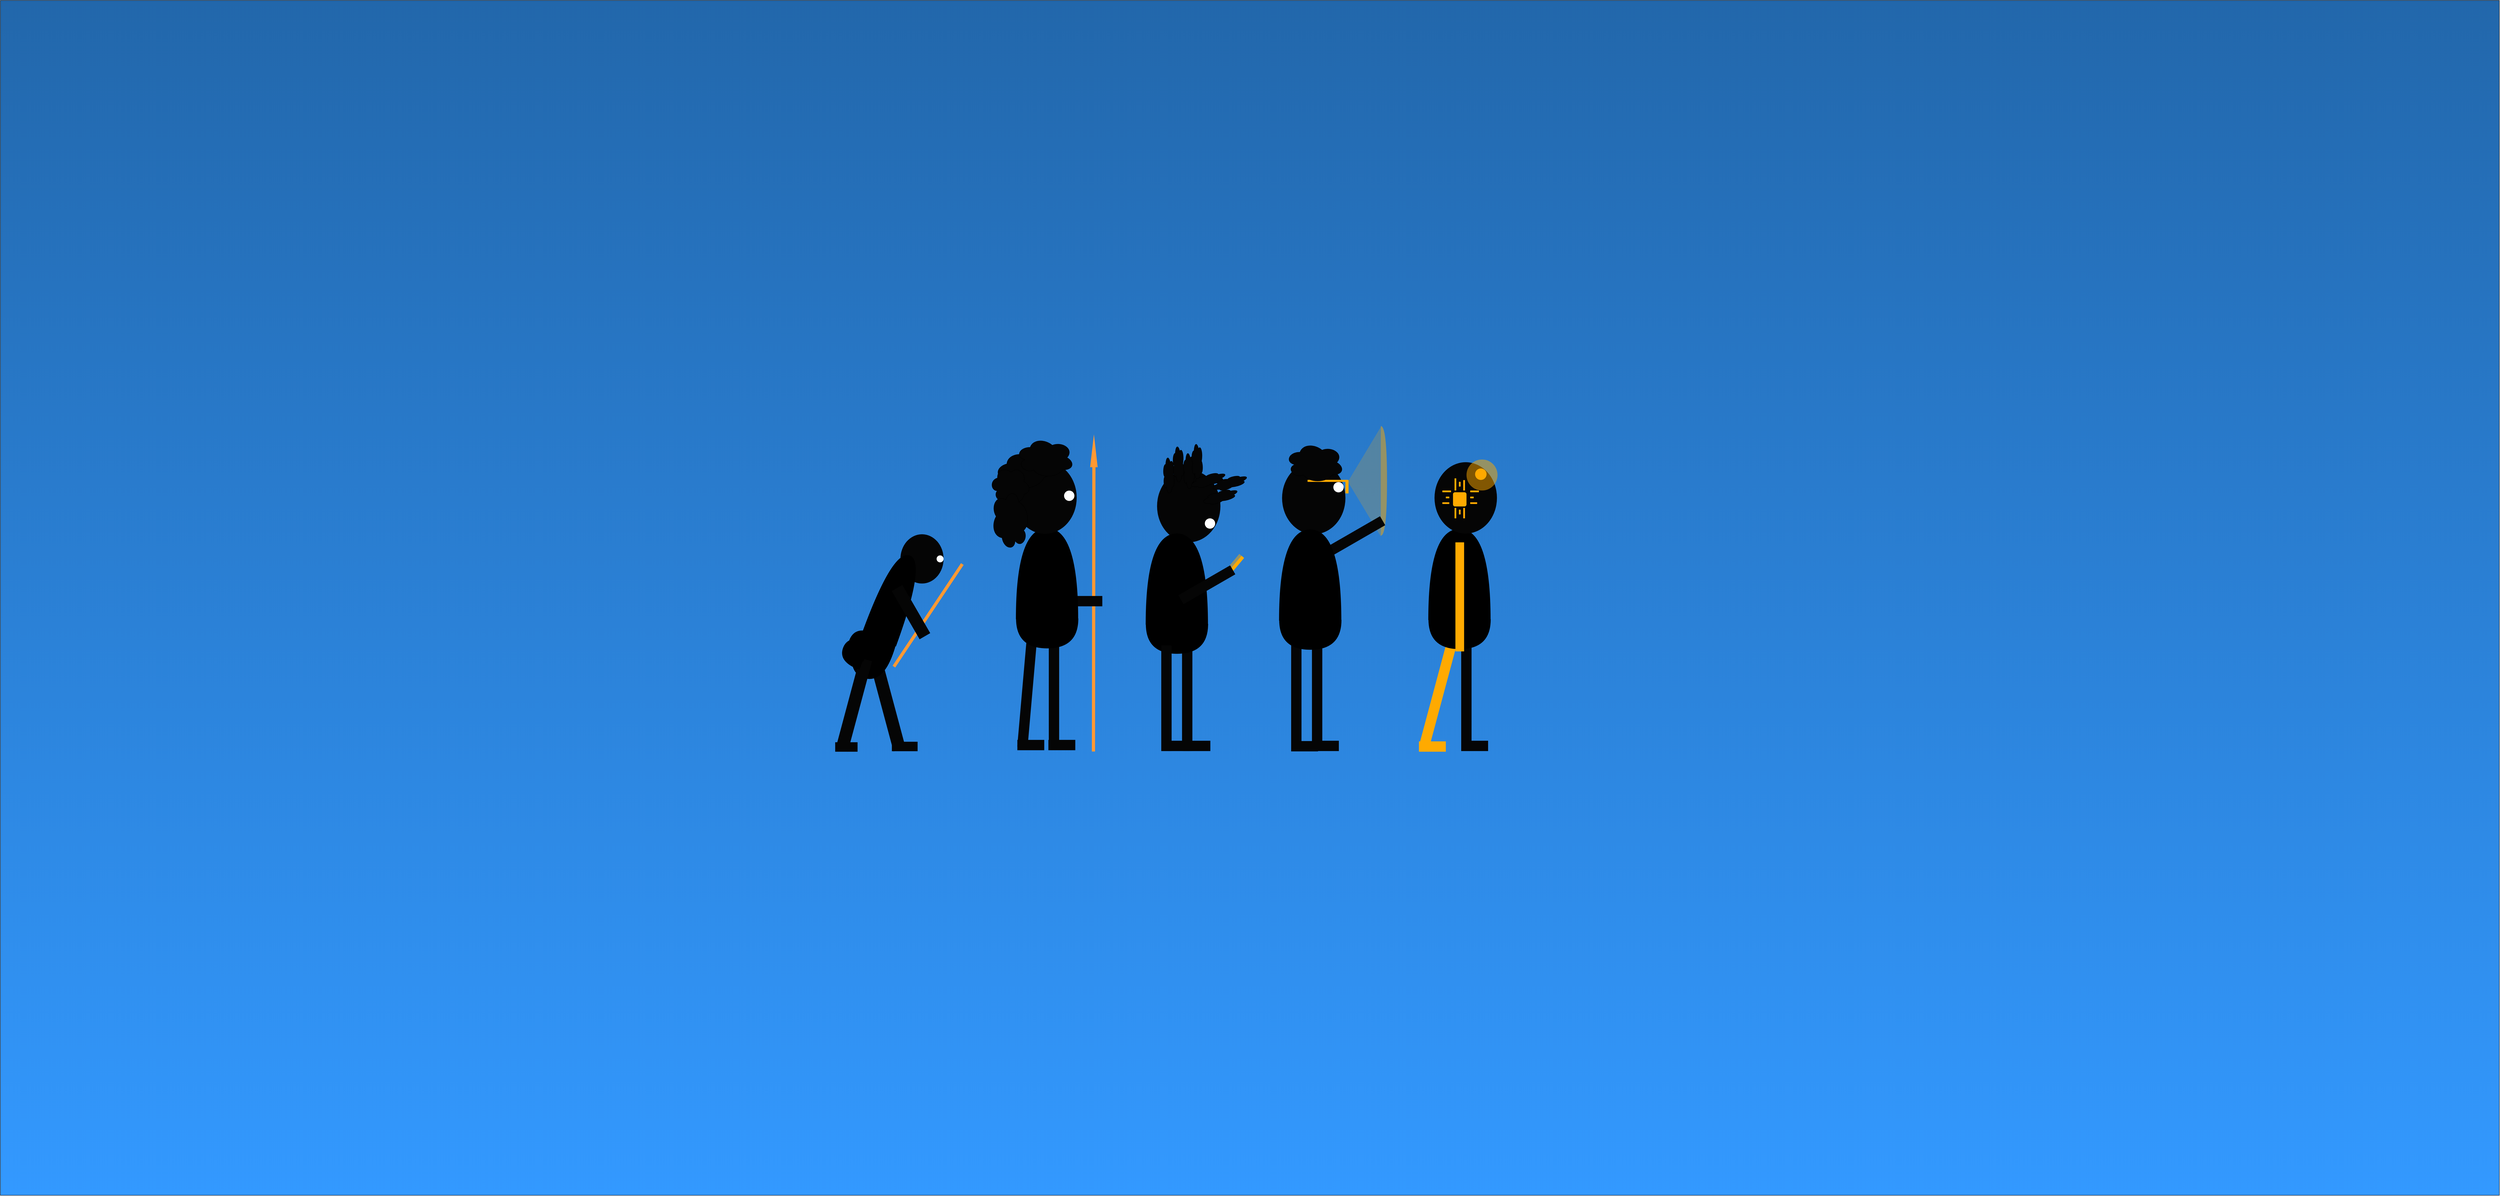 <mxfile version="13.10.8" type="google"><diagram id="bWmqhDlPY2KxxDjaj8AA" name="Page-1"><mxGraphModel dx="14331" dy="8102" grid="1" gridSize="10" guides="1" tooltips="1" connect="1" arrows="1" fold="1" page="1" pageScale="1" pageWidth="827" pageHeight="1169" math="0" shadow="0"><root><mxCell id="0"/><mxCell id="1" parent="0"/><mxCell id="BW3j5H0ILq3kHn8XxUD7-87" value="" style="rounded=0;whiteSpace=wrap;html=1;shadow=0;sketch=0;glass=0;fillColor=#3399FF;gradientColor=#2267AB;gradientDirection=north;aspect=fixed;" parent="1" vertex="1"><mxGeometry x="-2260" y="-1166.93" width="7105.15" height="3400" as="geometry"/></mxCell><mxCell id="BW3j5H0ILq3kHn8XxUD7-100" value="" style="shape=flexArrow;endArrow=classic;html=1;endWidth=11.429;endSize=30.771;width=9;fillColor=#FF9933;strokeColor=none;" parent="1" edge="1"><mxGeometry x="-70" y="-120" width="50" height="50" as="geometry"><mxPoint x="847.891" y="970.752" as="sourcePoint"/><mxPoint x="849.274" y="67.553" as="targetPoint"/></mxGeometry></mxCell><mxCell id="BW3j5H0ILq3kHn8XxUD7-101" value="" style="rounded=0;whiteSpace=wrap;html=1;shadow=0;sketch=0;gradientColor=none;rotation=0;strokeColor=none;fillColor=#050505;" parent="1" vertex="1"><mxGeometry x="720.951" y="662.49" width="29.412" height="300.468" as="geometry"/></mxCell><mxCell id="BW3j5H0ILq3kHn8XxUD7-102" value="" style="rounded=0;whiteSpace=wrap;html=1;shadow=0;sketch=0;gradientColor=none;rotation=5;strokeColor=none;fillColor=#050505;" parent="1" vertex="1"><mxGeometry x="645.569" y="627.725" width="29.412" height="329.88" as="geometry"/></mxCell><mxCell id="BW3j5H0ILq3kHn8XxUD7-103" value="" style="rounded=0;whiteSpace=wrap;html=1;shadow=0;sketch=0;gradientColor=none;rotation=0;strokeColor=none;fillColor=#050505;" parent="1" vertex="1"><mxGeometry x="719.804" y="937.194" width="76.47" height="29.412" as="geometry"/></mxCell><mxCell id="BW3j5H0ILq3kHn8XxUD7-104" value="" style="rounded=0;whiteSpace=wrap;html=1;shadow=0;sketch=0;gradientColor=none;rotation=0;strokeColor=none;fillColor=#050505;" parent="1" vertex="1"><mxGeometry x="631.569" y="937.223" width="76.47" height="29.412" as="geometry"/></mxCell><mxCell id="BW3j5H0ILq3kHn8XxUD7-105" value="" style="rounded=0;whiteSpace=wrap;html=1;shadow=0;sketch=0;gradientColor=none;rotation=0;fillColor=#050505;strokeColor=none;" parent="1" vertex="1"><mxGeometry x="735.951" y="527.755" width="137.146" height="29.412" as="geometry"/></mxCell><mxCell id="BW3j5H0ILq3kHn8XxUD7-106" value="" style="shape=or;whiteSpace=wrap;html=1;shadow=0;sketch=0;gradientColor=none;strokeColor=none;rotation=-90;fillColor=#000000;" parent="1" vertex="1"><mxGeometry x="586.246" y="375.698" width="259.381" height="177.087" as="geometry"/></mxCell><mxCell id="BW3j5H0ILq3kHn8XxUD7-107" value="" style="shape=or;whiteSpace=wrap;html=1;shadow=0;sketch=0;gradientColor=none;strokeColor=none;rotation=90;fillColor=#000000;" parent="1" vertex="1"><mxGeometry x="673.716" y="545.667" width="85.264" height="177.087" as="geometry"/></mxCell><mxCell id="BW3j5H0ILq3kHn8XxUD7-108" value="" style="group" parent="1" vertex="1" connectable="0"><mxGeometry x="553.593" y="75.464" width="325.019" height="310.507" as="geometry"/></mxCell><mxCell id="BW3j5H0ILq3kHn8XxUD7-109" value="" style="group" parent="BW3j5H0ILq3kHn8XxUD7-108" vertex="1" connectable="0"><mxGeometry width="325.019" height="310.507" as="geometry"/></mxCell><mxCell id="BW3j5H0ILq3kHn8XxUD7-110" value="" style="group" parent="BW3j5H0ILq3kHn8XxUD7-109" vertex="1" connectable="0"><mxGeometry x="-6.269e-14" width="325.019" height="298.968" as="geometry"/></mxCell><mxCell id="BW3j5H0ILq3kHn8XxUD7-111" value="" style="ellipse;whiteSpace=wrap;html=1;shadow=0;sketch=0;aspect=fixed;strokeColor=none;fillColor=#050505;" parent="BW3j5H0ILq3kHn8XxUD7-110" vertex="1"><mxGeometry x="66.535" y="69.558" width="180.146" height="205.881" as="geometry"/></mxCell><mxCell id="BW3j5H0ILq3kHn8XxUD7-112" value="" style="ellipse;whiteSpace=wrap;html=1;aspect=fixed;shadow=0;sketch=0;strokeColor=none;" parent="BW3j5H0ILq3kHn8XxUD7-110" vertex="1"><mxGeometry x="210.769" y="152.44" width="29.412" height="29.412" as="geometry"/></mxCell><mxCell id="BW3j5H0ILq3kHn8XxUD7-113" value="" style="ellipse;shape=cloud;whiteSpace=wrap;html=1;shadow=0;sketch=0;strokeColor=#000000;gradientColor=none;fillColor=#050505;rotation=-15;" parent="BW3j5H0ILq3kHn8XxUD7-110" vertex="1"><mxGeometry x="12.3" y="35.323" width="167.646" height="117.117" as="geometry"/></mxCell><mxCell id="BW3j5H0ILq3kHn8XxUD7-114" value="" style="ellipse;shape=cloud;whiteSpace=wrap;html=1;shadow=0;sketch=0;strokeColor=#000000;gradientColor=none;fillColor=#050505;rotation=0;" parent="BW3j5H0ILq3kHn8XxUD7-110" vertex="1"><mxGeometry x="72.535" width="167.646" height="117.117" as="geometry"/></mxCell><mxCell id="BW3j5H0ILq3kHn8XxUD7-115" value="" style="ellipse;shape=cloud;whiteSpace=wrap;html=1;shadow=0;sketch=0;strokeColor=#000000;gradientColor=none;fillColor=#050505;rotation=-15;" parent="BW3j5H0ILq3kHn8XxUD7-110" vertex="1"><mxGeometry x="0.006" y="79.146" width="111.852" height="117.117" as="geometry"/></mxCell><mxCell id="BW3j5H0ILq3kHn8XxUD7-116" value="" style="ellipse;shape=cloud;whiteSpace=wrap;html=1;shadow=0;sketch=0;strokeColor=#000000;gradientColor=none;fillColor=#050505;rotation=-100;" parent="BW3j5H0ILq3kHn8XxUD7-110" vertex="1"><mxGeometry x="-27.906" y="181.852" width="167.646" height="117.117" as="geometry"/></mxCell><mxCell id="BW3j5H0ILq3kHn8XxUD7-117" value="" style="ellipse;whiteSpace=wrap;html=1;shadow=0;sketch=0;aspect=fixed;strokeColor=none;fillColor=#050505;" parent="1" vertex="1"><mxGeometry x="1028.76" y="169.141" width="180.146" height="205.881" as="geometry"/></mxCell><mxCell id="BW3j5H0ILq3kHn8XxUD7-118" value="" style="rounded=1;whiteSpace=wrap;html=1;shadow=0;sketch=0;gradientColor=none;rotation=-230;fillColor=#FFAA00;strokeColor=none;" parent="1" vertex="1"><mxGeometry x="1228.32" y="432.14" width="53.97" height="9.8" as="geometry"/></mxCell><mxCell id="BW3j5H0ILq3kHn8XxUD7-120" value="" style="ellipse;whiteSpace=wrap;html=1;aspect=fixed;shadow=0;sketch=0;strokeColor=none;" parent="1" vertex="1"><mxGeometry x="1164.527" y="306.833" width="29.412" height="29.412" as="geometry"/></mxCell><mxCell id="BW3j5H0ILq3kHn8XxUD7-121" value="" style="ellipse;shape=cloud;whiteSpace=wrap;html=1;shadow=0;sketch=0;strokeColor=#000000;gradientColor=none;fillColor=#050505;rotation=0;" parent="1" vertex="1"><mxGeometry x="1044.643" y="123.906" width="34.382" height="117.117" as="geometry"/></mxCell><mxCell id="BW3j5H0ILq3kHn8XxUD7-122" value="" style="rounded=0;whiteSpace=wrap;html=1;shadow=0;sketch=0;gradientColor=none;rotation=0;strokeColor=none;fillColor=#050505;" parent="1" vertex="1"><mxGeometry x="1099.768" y="668.576" width="29.412" height="300.468" as="geometry"/></mxCell><mxCell id="BW3j5H0ILq3kHn8XxUD7-123" value="" style="rounded=0;whiteSpace=wrap;html=1;shadow=0;sketch=0;gradientColor=none;rotation=0;strokeColor=none;fillColor=#050505;" parent="1" vertex="1"><mxGeometry x="1103.798" y="939.633" width="76.47" height="29.412" as="geometry"/></mxCell><mxCell id="BW3j5H0ILq3kHn8XxUD7-124" value="" style="shape=or;whiteSpace=wrap;html=1;shadow=0;sketch=0;gradientColor=none;strokeColor=none;rotation=-90;fillColor=#000000;" parent="1" vertex="1"><mxGeometry x="955.269" y="391.078" width="259.381" height="177.087" as="geometry"/></mxCell><mxCell id="BW3j5H0ILq3kHn8XxUD7-125" value="" style="shape=or;whiteSpace=wrap;html=1;shadow=0;sketch=0;gradientColor=none;strokeColor=none;rotation=90;fillColor=#000000;" parent="1" vertex="1"><mxGeometry x="1042.739" y="561.047" width="85.264" height="177.087" as="geometry"/></mxCell><mxCell id="BW3j5H0ILq3kHn8XxUD7-126" value="" style="rounded=0;whiteSpace=wrap;html=1;shadow=0;sketch=0;gradientColor=none;rotation=0;strokeColor=none;fillColor=#050505;" parent="1" vertex="1"><mxGeometry x="1040.71" y="668.576" width="29.412" height="300.468" as="geometry"/></mxCell><mxCell id="BW3j5H0ILq3kHn8XxUD7-127" value="" style="rounded=0;whiteSpace=wrap;html=1;shadow=0;sketch=0;gradientColor=none;rotation=0;strokeColor=none;fillColor=#050505;" parent="1" vertex="1"><mxGeometry x="1044.739" y="939.633" width="76.47" height="29.412" as="geometry"/></mxCell><mxCell id="BW3j5H0ILq3kHn8XxUD7-128" value="" style="ellipse;shape=cloud;whiteSpace=wrap;html=1;shadow=0;sketch=0;strokeColor=#000000;gradientColor=none;fillColor=#050505;rotation=0;" parent="1" vertex="1"><mxGeometry x="1071.848" y="92.406" width="34.382" height="117.117" as="geometry"/></mxCell><mxCell id="BW3j5H0ILq3kHn8XxUD7-129" value="" style="ellipse;shape=cloud;whiteSpace=wrap;html=1;shadow=0;sketch=0;strokeColor=#000000;gradientColor=none;fillColor=#050505;rotation=0;" parent="1" vertex="1"><mxGeometry x="1101.642" y="111.406" width="34.382" height="117.117" as="geometry"/></mxCell><mxCell id="BW3j5H0ILq3kHn8XxUD7-130" value="" style="ellipse;shape=cloud;whiteSpace=wrap;html=1;shadow=0;sketch=0;strokeColor=#000000;gradientColor=none;fillColor=#050505;rotation=0;" parent="1" vertex="1"><mxGeometry x="1125.171" y="85.259" width="34.382" height="117.117" as="geometry"/></mxCell><mxCell id="BW3j5H0ILq3kHn8XxUD7-131" value="" style="ellipse;shape=cloud;whiteSpace=wrap;html=1;shadow=0;sketch=0;strokeColor=#000000;gradientColor=none;fillColor=#050505;rotation=75;" parent="1" vertex="1"><mxGeometry x="1159.554" y="139.024" width="34.382" height="117.117" as="geometry"/></mxCell><mxCell id="BW3j5H0ILq3kHn8XxUD7-132" value="" style="ellipse;shape=cloud;whiteSpace=wrap;html=1;shadow=0;sketch=0;strokeColor=#000000;gradientColor=none;fillColor=#050505;rotation=75;" parent="1" vertex="1"><mxGeometry x="1220.933" y="146.811" width="34.382" height="117.117" as="geometry"/></mxCell><mxCell id="BW3j5H0ILq3kHn8XxUD7-133" value="" style="ellipse;shape=cloud;whiteSpace=wrap;html=1;shadow=0;sketch=0;strokeColor=#000000;gradientColor=none;fillColor=#050505;rotation=75;" parent="1" vertex="1"><mxGeometry x="1193.936" y="186.229" width="34.382" height="117.117" as="geometry"/></mxCell><mxCell id="BW3j5H0ILq3kHn8XxUD7-134" value="" style="ellipse;whiteSpace=wrap;html=1;shadow=0;sketch=0;aspect=fixed;strokeColor=none;fillColor=#050505;" parent="1" vertex="1"><mxGeometry x="1384.18" y="146.232" width="180.146" height="205.881" as="geometry"/></mxCell><mxCell id="BW3j5H0ILq3kHn8XxUD7-135" value="" style="rounded=1;whiteSpace=wrap;html=1;shadow=0;sketch=0;gradientColor=none;fillColor=#FFAA00;strokeColor=none;" parent="1" vertex="1"><mxGeometry x="1564.326" y="197.673" width="8.823" height="38.235" as="geometry"/></mxCell><mxCell id="BW3j5H0ILq3kHn8XxUD7-136" value="" style="rounded=1;whiteSpace=wrap;html=1;shadow=0;sketch=0;gradientColor=none;fillColor=#FFAA00;strokeColor=none;" parent="1" vertex="1"><mxGeometry x="1456.621" y="197.202" width="114.705" height="5.882" as="geometry"/></mxCell><mxCell id="BW3j5H0ILq3kHn8XxUD7-137" value="" style="shape=or;whiteSpace=wrap;html=1;shadow=0;sketch=0;fillColor=#FFAA00;gradientColor=none;strokeColor=none;opacity=50;" parent="1" vertex="1"><mxGeometry x="1664.943" y="44.262" width="17.618" height="311.762" as="geometry"/></mxCell><mxCell id="BW3j5H0ILq3kHn8XxUD7-138" value="" style="triangle;whiteSpace=wrap;html=1;shadow=0;sketch=0;opacity=20;fillColor=#FFAA00;strokeColor=none;direction=west;" parent="1" vertex="1"><mxGeometry x="1571.326" y="46.762" width="93.617" height="311.762" as="geometry"/></mxCell><mxCell id="BW3j5H0ILq3kHn8XxUD7-139" value="" style="ellipse;shape=cloud;whiteSpace=wrap;html=1;shadow=0;sketch=0;strokeColor=#000000;gradientColor=none;fillColor=#050505;rotation=0;" parent="1" vertex="1"><mxGeometry x="1393.121" y="89.379" width="167.646" height="117.117" as="geometry"/></mxCell><mxCell id="BW3j5H0ILq3kHn8XxUD7-140" value="" style="ellipse;whiteSpace=wrap;html=1;aspect=fixed;shadow=0;sketch=0;strokeColor=none;" parent="1" vertex="1"><mxGeometry x="1529.973" y="203.614" width="29.412" height="29.412" as="geometry"/></mxCell><mxCell id="BW3j5H0ILq3kHn8XxUD7-141" value="" style="rounded=0;whiteSpace=wrap;html=1;shadow=0;sketch=0;rotation=-30;fillColor=#050505;gradientColor=none;strokeColor=none;" parent="1" vertex="1"><mxGeometry x="1495.709" y="345.613" width="186.852" height="29.412" as="geometry"/></mxCell><mxCell id="BW3j5H0ILq3kHn8XxUD7-142" value="" style="rounded=0;whiteSpace=wrap;html=1;shadow=0;sketch=0;gradientColor=none;rotation=0;strokeColor=none;fillColor=#050505;" parent="1" vertex="1"><mxGeometry x="1469.15" y="666.434" width="29.412" height="300.468" as="geometry"/></mxCell><mxCell id="BW3j5H0ILq3kHn8XxUD7-143" value="" style="rounded=0;whiteSpace=wrap;html=1;shadow=0;sketch=0;gradientColor=none;rotation=0;strokeColor=none;fillColor=#050505;" parent="1" vertex="1"><mxGeometry x="1410" y="650" width="29.41" height="310.47" as="geometry"/></mxCell><mxCell id="BW3j5H0ILq3kHn8XxUD7-144" value="" style="rounded=0;whiteSpace=wrap;html=1;shadow=0;sketch=0;gradientColor=none;rotation=0;strokeColor=none;fillColor=#050505;" parent="1" vertex="1"><mxGeometry x="1410.004" y="940.532" width="76.47" height="29.412" as="geometry"/></mxCell><mxCell id="BW3j5H0ILq3kHn8XxUD7-145" value="" style="rounded=0;whiteSpace=wrap;html=1;shadow=0;sketch=0;gradientColor=none;rotation=0;strokeColor=none;fillColor=#050505;" parent="1" vertex="1"><mxGeometry x="1469.149" y="939.631" width="76.47" height="29.412" as="geometry"/></mxCell><mxCell id="BW3j5H0ILq3kHn8XxUD7-146" value="" style="shape=or;whiteSpace=wrap;html=1;shadow=0;sketch=0;gradientColor=none;strokeColor=none;rotation=-90;fillColor=#000000;" parent="1" vertex="1"><mxGeometry x="1334.445" y="379.642" width="259.381" height="177.087" as="geometry"/></mxCell><mxCell id="BW3j5H0ILq3kHn8XxUD7-147" value="" style="shape=or;whiteSpace=wrap;html=1;shadow=0;sketch=0;gradientColor=none;strokeColor=none;rotation=90;fillColor=#000000;" parent="1" vertex="1"><mxGeometry x="1421.915" y="549.611" width="85.264" height="177.087" as="geometry"/></mxCell><mxCell id="BW3j5H0ILq3kHn8XxUD7-148" value="" style="shape=or;whiteSpace=wrap;html=1;shadow=0;sketch=0;gradientColor=none;strokeColor=none;rotation=-90;fillColor=#000000;" parent="1" vertex="1"><mxGeometry x="1758.793" y="377.849" width="259.381" height="177.087" as="geometry"/></mxCell><mxCell id="BW3j5H0ILq3kHn8XxUD7-149" value="" style="rounded=0;whiteSpace=wrap;html=1;shadow=0;sketch=0;gradientColor=none;rotation=0;strokeColor=none;fillColor=#050505;" parent="1" vertex="1"><mxGeometry x="1893.498" y="664.994" width="29.412" height="300.116" as="geometry"/></mxCell><mxCell id="BW3j5H0ILq3kHn8XxUD7-150" value="" style="rounded=0;whiteSpace=wrap;html=1;shadow=0;sketch=0;gradientColor=none;rotation=15;strokeColor=none;fillColor=#FFAA00;" parent="1" vertex="1"><mxGeometry x="1817.86" y="619.96" width="29.41" height="339.7" as="geometry"/></mxCell><mxCell id="BW3j5H0ILq3kHn8XxUD7-151" value="" style="rounded=0;whiteSpace=wrap;html=1;shadow=0;sketch=0;gradientColor=none;rotation=0;strokeColor=none;fillColor=#FFAA00;" parent="1" vertex="1"><mxGeometry x="1773.321" y="941.44" width="76.47" height="29.412" as="geometry"/></mxCell><mxCell id="BW3j5H0ILq3kHn8XxUD7-152" value="" style="rounded=0;whiteSpace=wrap;html=1;shadow=0;sketch=0;gradientColor=none;rotation=0;strokeColor=none;fillColor=#050505;" parent="1" vertex="1"><mxGeometry x="1893.497" y="939.628" width="76.47" height="29.412" as="geometry"/></mxCell><mxCell id="BW3j5H0ILq3kHn8XxUD7-153" value="" style="shape=or;whiteSpace=wrap;html=1;shadow=0;sketch=0;gradientColor=none;strokeColor=none;rotation=90;fillColor=#000000;" parent="1" vertex="1"><mxGeometry x="1846.263" y="547.819" width="85.264" height="177.087" as="geometry"/></mxCell><mxCell id="BW3j5H0ILq3kHn8XxUD7-154" value="" style="ellipse;whiteSpace=wrap;html=1;shadow=0;sketch=0;aspect=fixed;strokeColor=none;fillColor=#050505;" parent="1" vertex="1"><mxGeometry x="1817.625" y="147.175" width="177.511" height="202.869" as="geometry"/></mxCell><mxCell id="BW3j5H0ILq3kHn8XxUD7-155" value="" style="rounded=1;whiteSpace=wrap;html=1;shadow=0;sketch=0;fillColor=#FFAA00;gradientColor=none;strokeColor=none;aspect=fixed;" parent="1" vertex="1"><mxGeometry x="1870.201" y="232.613" width="38.347" height="40.406" as="geometry"/></mxCell><mxCell id="BW3j5H0ILq3kHn8XxUD7-156" value="" style="rounded=1;whiteSpace=wrap;html=1;shadow=0;sketch=0;fillColor=#FFAA00;gradientColor=none;strokeColor=none;aspect=fixed;" parent="1" vertex="1"><mxGeometry x="1874.531" y="277.148" width="4.948" height="29.688" as="geometry"/></mxCell><mxCell id="BW3j5H0ILq3kHn8XxUD7-157" value="" style="rounded=1;whiteSpace=wrap;html=1;shadow=0;sketch=0;fillColor=#FFAA00;gradientColor=none;strokeColor=none;aspect=fixed;" parent="1" vertex="1"><mxGeometry x="1899.272" y="277.148" width="4.948" height="29.688" as="geometry"/></mxCell><mxCell id="BW3j5H0ILq3kHn8XxUD7-158" value="" style="rounded=1;whiteSpace=wrap;html=1;shadow=0;sketch=0;fillColor=#FFAA00;gradientColor=none;strokeColor=none;aspect=fixed;" parent="1" vertex="1"><mxGeometry x="1886.901" y="282.096" width="4.948" height="13.607" as="geometry"/></mxCell><mxCell id="BW3j5H0ILq3kHn8XxUD7-159" value="" style="rounded=1;whiteSpace=wrap;html=1;shadow=0;sketch=0;fillColor=#FFAA00;gradientColor=none;strokeColor=none;aspect=fixed;" parent="1" vertex="1"><mxGeometry x="1874.531" y="193.026" width="4.948" height="34.636" as="geometry"/></mxCell><mxCell id="BW3j5H0ILq3kHn8XxUD7-160" value="" style="rounded=1;whiteSpace=wrap;html=1;shadow=0;sketch=0;fillColor=#FFAA00;gradientColor=none;strokeColor=none;aspect=fixed;" parent="1" vertex="1"><mxGeometry x="1899.272" y="197.974" width="4.948" height="29.688" as="geometry"/></mxCell><mxCell id="BW3j5H0ILq3kHn8XxUD7-161" value="" style="rounded=1;whiteSpace=wrap;html=1;shadow=0;sketch=0;fillColor=#FFAA00;gradientColor=none;strokeColor=none;aspect=fixed;" parent="1" vertex="1"><mxGeometry x="1886.901" y="202.923" width="4.948" height="13.607" as="geometry"/></mxCell><mxCell id="BW3j5H0ILq3kHn8XxUD7-162" value="" style="rounded=1;whiteSpace=wrap;html=1;shadow=0;sketch=0;fillColor=#FFAA00;gradientColor=none;strokeColor=none;aspect=fixed;" parent="1" vertex="1"><mxGeometry x="1919.066" y="227.664" width="24.74" height="4.948" as="geometry"/></mxCell><mxCell id="BW3j5H0ILq3kHn8XxUD7-163" value="" style="rounded=1;whiteSpace=wrap;html=1;shadow=0;sketch=0;fillColor=#FFAA00;gradientColor=none;strokeColor=none;aspect=fixed;" parent="1" vertex="1"><mxGeometry x="1919.066" y="244.983" width="9.896" height="4.948" as="geometry"/></mxCell><mxCell id="BW3j5H0ILq3kHn8XxUD7-164" value="" style="rounded=1;whiteSpace=wrap;html=1;shadow=0;sketch=0;fillColor=#FFAA00;gradientColor=none;strokeColor=none;aspect=fixed;" parent="1" vertex="1"><mxGeometry x="1919.066" y="261.066" width="19.792" height="4.948" as="geometry"/></mxCell><mxCell id="BW3j5H0ILq3kHn8XxUD7-165" value="" style="rounded=1;whiteSpace=wrap;html=1;shadow=0;sketch=0;fillColor=#FFAA00;gradientColor=none;strokeColor=none;aspect=fixed;" parent="1" vertex="1"><mxGeometry x="1839.892" y="227.664" width="24.74" height="4.948" as="geometry"/></mxCell><mxCell id="BW3j5H0ILq3kHn8XxUD7-166" value="" style="rounded=1;whiteSpace=wrap;html=1;shadow=0;sketch=0;fillColor=#FFAA00;gradientColor=none;strokeColor=none;aspect=fixed;" parent="1" vertex="1"><mxGeometry x="1849.789" y="244.983" width="9.896" height="4.948" as="geometry"/></mxCell><mxCell id="BW3j5H0ILq3kHn8XxUD7-167" value="" style="rounded=1;whiteSpace=wrap;html=1;shadow=0;sketch=0;fillColor=#FFAA00;gradientColor=none;strokeColor=none;aspect=fixed;" parent="1" vertex="1"><mxGeometry x="1839.892" y="261.066" width="19.792" height="4.948" as="geometry"/></mxCell><mxCell id="BW3j5H0ILq3kHn8XxUD7-168" value="" style="ellipse;whiteSpace=wrap;html=1;aspect=fixed;shadow=0;sketch=0;fillColor=#FFAA00;strokeColor=none;" parent="1" vertex="1"><mxGeometry x="1932.968" y="164.969" width="32.657" height="32.657" as="geometry"/></mxCell><mxCell id="BW3j5H0ILq3kHn8XxUD7-169" value="" style="ellipse;whiteSpace=wrap;html=1;aspect=fixed;shadow=0;sketch=0;fillColor=#FFAA00;gradientColor=none;opacity=50;strokeColor=none;" parent="1" vertex="1"><mxGeometry x="1908.557" y="139.439" width="88.235" height="88.235" as="geometry"/></mxCell><mxCell id="BW3j5H0ILq3kHn8XxUD7-170" value="" style="rounded=0;whiteSpace=wrap;html=1;shadow=0;sketch=0;rotation=90;strokeColor=none;fillColor=#FFAA00;" parent="1" vertex="1"><mxGeometry x="1734.234" y="517.937" width="310.292" height="24.735" as="geometry"/></mxCell><mxCell id="BW3j5H0ILq3kHn8XxUD7-88" value="" style="shape=flexArrow;endArrow=none;html=1;endWidth=6.286;endSize=13.383;width=9;fillColor=#FF9933;strokeColor=none;endFill=0;" parent="1" edge="1"><mxGeometry x="-70" y="-120" width="50" height="50" as="geometry"><mxPoint x="280.274" y="729.154" as="sourcePoint"/><mxPoint x="475.371" y="436.501" as="targetPoint"/></mxGeometry></mxCell><mxCell id="BW3j5H0ILq3kHn8XxUD7-89" value="" style="ellipse;whiteSpace=wrap;html=1;shadow=0;sketch=0;aspect=fixed;strokeColor=none;fillColor=#050505;" parent="1" vertex="1"><mxGeometry x="299.148" y="352.15" width="122.643" height="140.153" as="geometry"/></mxCell><mxCell id="BW3j5H0ILq3kHn8XxUD7-90" value="&lt;span style=&quot;color: rgba(0 , 0 , 0 , 0) ; font-family: monospace ; font-size: 0px ; background-color: rgb(248 , 249 , 250)&quot;&gt;%3CmxGraphModel%3E%3Croot%3E%3CmxCell%20id%3D%220%22%2F%3E%3CmxCell%20id%3D%221%22%20parent%3D%220%22%2F%3E%3CmxCell%20id%3D%222%22%20value%3D%22%22%20style%3D%22group%22%20vertex%3D%221%22%20connectable%3D%220%22%20parent%3D%221%22%3E%3CmxGeometry%20x%3D%2280%22%20y%3D%2270%22%20width%3D%22762.71%22%20height%3D%22730%22%20as%3D%22geometry%22%2F%3E%3C%2FmxCell%3E%3CmxCell%20id%3D%223%22%20value%3D%22%22%20style%3D%22shape%3DflexArrow%3BendArrow%3Dclassic%3Bhtml%3D1%3BendWidth%3D6.286%3BendSize%3D13.383%3Bwidth%3D4%3BfillColor%3D%23FF9933%3BstrokeColor%3Dnone%3B%22%20edge%3D%221%22%20parent%3D%222%22%3E%3CmxGeometry%20width%3D%2250%22%20height%3D%2250%22%20relative%3D%221%22%20as%3D%22geometry%22%3E%3CmxPoint%20x%3D%22524.413%22%20y%3D%22615.507%22%20as%3D%22sourcePoint%22%2F%3E%3CmxPoint%20x%3D%22525.23%22%20y%3D%2281.755%22%20as%3D%22targetPoint%22%2F%3E%3C%2FmxGeometry%3E%3C%2FmxCell%3E%3CmxCell%20id%3D%224%22%20value%3D%22%22%20style%3D%22rounded%3D0%3BwhiteSpace%3Dwrap%3Bhtml%3D1%3Bshadow%3D0%3Bsketch%3D0%3BgradientColor%3Dnone%3Brotation%3D0%3BstrokeColor%3Dnone%3BfillColor%3D%23050505%3B%22%20vertex%3D%221%22%20parent%3D%222%22%3E%3CmxGeometry%20x%3D%22449.397%22%20y%3D%22433.337%22%20width%3D%2217.381%22%20height%3D%22177.564%22%20as%3D%22geometry%22%2F%3E%3C%2FmxCell%3E%3CmxCell%20id%3D%225%22%20value%3D%22%22%20style%3D%22rounded%3D0%3BwhiteSpace%3Dwrap%3Bhtml%3D1%3Bshadow%3D0%3Bsketch%3D0%3BgradientColor%3Dnone%3Brotation%3D5%3BstrokeColor%3Dnone%3BfillColor%3D%23050505%3B%22%20vertex%3D%221%22%20parent%3D%222%22%3E%3CmxGeometry%20x%3D%22404.849%22%20y%3D%22412.793%22%20width%3D%2217.381%22%20height%3D%22194.945%22%20as%3D%22geometry%22%2F%3E%3C%2FmxCell%3E%3CmxCell%20id%3D%226%22%20value%3D%22%22%20style%3D%22rounded%3D0%3BwhiteSpace%3Dwrap%3Bhtml%3D1%3Bshadow%3D0%3Bsketch%3D0%3BgradientColor%3Dnone%3Brotation%3D0%3BstrokeColor%3Dnone%3BfillColor%3D%23050505%3B%22%20vertex%3D%221%22%20parent%3D%222%22%3E%3CmxGeometry%20x%3D%22448.719%22%20y%3D%22595.675%22%20width%3D%2245.19%22%20height%3D%2217.381%22%20as%3D%22geometry%22%2F%3E%3C%2FmxCell%3E%3CmxCell%20id%3D%227%22%20value%3D%22%22%20style%3D%22rounded%3D0%3BwhiteSpace%3Dwrap%3Bhtml%3D1%3Bshadow%3D0%3Bsketch%3D0%3BgradientColor%3Dnone%3Brotation%3D0%3BstrokeColor%3Dnone%3BfillColor%3D%23050505%3B%22%20vertex%3D%221%22%20parent%3D%222%22%3E%3CmxGeometry%20x%3D%22396.576%22%20y%3D%22595.693%22%20width%3D%2245.19%22%20height%3D%2217.381%22%20as%3D%22geometry%22%2F%3E%3C%2FmxCell%3E%3CmxCell%20id%3D%228%22%20value%3D%22%22%20style%3D%22ellipse%3BwhiteSpace%3Dwrap%3Bhtml%3D1%3Bshadow%3D0%3Bsketch%3D0%3Baspect%3Dfixed%3BstrokeColor%3Dnone%3BfillColor%3D%23050505%3B%22%20vertex%3D%221%22%20parent%3D%222%22%3E%3CmxGeometry%20x%3D%22689.928%22%20y%3D%22143.163%22%20width%3D%22106.458%22%20height%3D%22121.667%22%20as%3D%22geometry%22%2F%3E%3C%2FmxCell%3E%3CmxCell%20id%3D%229%22%20value%3D%22%22%20style%3D%22rounded%3D1%3BwhiteSpace%3Dwrap%3Bhtml%3D1%3Bshadow%3D0%3Bsketch%3D0%3BgradientColor%3Dnone%3Brotation%3D-195%3BfillColor%3D%23FFAA00%3BstrokeColor%3Dnone%3B%22%20vertex%3D%221%22%20parent%3D%222%22%3E%3CmxGeometry%20x%3D%22743.044%22%20y%3D%22307.413%22%20width%3D%2264.309%22%20height%3D%2213.905%22%20as%3D%22geometry%22%2F%3E%3C%2FmxCell%3E%3CmxCell%20id%3D%2210%22%20value%3D%22%22%20style%3D%22rounded%3D0%3BwhiteSpace%3Dwrap%3Bhtml%3D1%3Bshadow%3D0%3Bsketch%3D0%3BgradientColor%3Dnone%3Brotation%3D-15%3BfillColor%3D%23050505%3BstrokeColor%3Dnone%3B%22%20vertex%3D%221%22%20parent%3D%222%22%3E%3CmxGeometry%20x%3D%22709.481%22%20y%3D%22321.317%22%20width%3D%2286.905%22%20height%3D%2217.381%22%20as%3D%22geometry%22%2F%3E%3C%2FmxCell%3E%3CmxCell%20id%3D%2211%22%20value%3D%22%22%20style%3D%22ellipse%3BwhiteSpace%3Dwrap%3Bhtml%3D1%3Baspect%3Dfixed%3Bshadow%3D0%3Bsketch%3D0%3BstrokeColor%3Dnone%3B%22%20vertex%3D%221%22%20parent%3D%222%22%3E%3CmxGeometry%20x%3D%22765.344%22%20y%3D%22229.65%22%20width%3D%2217.381%22%20height%3D%2217.381%22%20as%3D%22geometry%22%2F%3E%3C%2FmxCell%3E%3CmxCell%20id%3D%2212%22%20value%3D%22%22%20style%3D%22ellipse%3BwhiteSpace%3Dwrap%3Bhtml%3D1%3Bshadow%3D0%3Bsketch%3D0%3Baspect%3Dfixed%3BstrokeColor%3Dnone%3BfillColor%3D%23050505%3B%22%20vertex%3D%221%22%20parent%3D%222%22%3E%3CmxGeometry%20x%3D%22859.235%22%20y%3D%22124.721%22%20width%3D%22106.458%22%20height%3D%22121.667%22%20as%3D%22geometry%22%2F%3E%3C%2FmxCell%3E%3CmxCell%20id%3D%2213%22%20value%3D%22%22%20style%3D%22rounded%3D1%3BwhiteSpace%3Dwrap%3Bhtml%3D1%3Bshadow%3D0%3Bsketch%3D0%3BgradientColor%3Dnone%3BfillColor%3D%23FFAA00%3BstrokeColor%3Dnone%3B%22%20vertex%3D%221%22%20parent%3D%222%22%3E%3CmxGeometry%20x%3D%22965.694%22%20y%3D%22155.121%22%20width%3D%225.214%22%20height%3D%2222.595%22%20as%3D%22geometry%22%2F%3E%3C%2FmxCell%3E%3CmxCell%20id%3D%2214%22%20value%3D%22%22%20style%3D%22rounded%3D1%3BwhiteSpace%3Dwrap%3Bhtml%3D1%3Bshadow%3D0%3Bsketch%3D0%3BgradientColor%3Dnone%3BfillColor%3D%23FFAA00%3BstrokeColor%3Dnone%3B%22%20vertex%3D%221%22%20parent%3D%222%22%3E%3CmxGeometry%20x%3D%22902.045%22%20y%3D%22154.843%22%20width%3D%2267.786%22%20height%3D%223.476%22%20as%3D%22geometry%22%2F%3E%3C%2FmxCell%3E%3CmxCell%20id%3D%2215%22%20value%3D%22%22%20style%3D%22shape%3Dor%3BwhiteSpace%3Dwrap%3Bhtml%3D1%3Bshadow%3D0%3Bsketch%3D0%3BfillColor%3D%23FFAA00%3BgradientColor%3Dnone%3BstrokeColor%3Dnone%3Bopacity%3D50%3B%22%20vertex%3D%221%22%20parent%3D%222%22%3E%3CmxGeometry%20x%3D%221025.154%22%20y%3D%2264.462%22%20width%3D%2210.411%22%20height%3D%22184.238%22%20as%3D%22geometry%22%2F%3E%3C%2FmxCell%3E%3CmxCell%20id%3D%2216%22%20value%3D%22%22%20style%3D%22triangle%3BwhiteSpace%3Dwrap%3Bhtml%3D1%3Bshadow%3D0%3Bsketch%3D0%3Bopacity%3D20%3BfillColor%3D%23FFAA00%3BstrokeColor%3Dnone%3Bdirection%3Dwest%3B%22%20vertex%3D%221%22%20parent%3D%222%22%3E%3CmxGeometry%20x%3D%22969.83%22%20y%3D%2265.939%22%20width%3D%2255.324%22%20height%3D%22184.238%22%20as%3D%22geometry%22%2F%3E%3C%2FmxCell%3E%3CmxCell%20id%3D%2217%22%20value%3D%22%22%20style%3D%22ellipse%3Bshape%3Dcloud%3BwhiteSpace%3Dwrap%3Bhtml%3D1%3Bshadow%3D0%3Bsketch%3D0%3BstrokeColor%3D%23000000%3BgradientColor%3Dnone%3BfillColor%3D%23050505%3Brotation%3D0%3B%22%20vertex%3D%221%22%20parent%3D%222%22%3E%3CmxGeometry%20x%3D%22699.313%22%20y%3D%22116.431%22%20width%3D%2220.318%22%20height%3D%2269.211%22%20as%3D%22geometry%22%2F%3E%3C%2FmxCell%3E%3CmxCell%20id%3D%2218%22%20value%3D%22%22%20style%3D%22ellipse%3Bshape%3Dcloud%3BwhiteSpace%3Dwrap%3Bhtml%3D1%3Bshadow%3D0%3Bsketch%3D0%3BstrokeColor%3D%23000000%3BgradientColor%3Dnone%3BfillColor%3D%23050505%3Brotation%3D0%3B%22%20vertex%3D%221%22%20parent%3D%222%22%3E%3CmxGeometry%20x%3D%22864.519%22%20y%3D%2291.124%22%20width%3D%2299.071%22%20height%3D%2269.211%22%20as%3D%22geometry%22%2F%3E%3C%2FmxCell%3E%3CmxCell%20id%3D%2219%22%20value%3D%22%22%20style%3D%22ellipse%3BwhiteSpace%3Dwrap%3Bhtml%3D1%3Baspect%3Dfixed%3Bshadow%3D0%3Bsketch%3D0%3BstrokeColor%3Dnone%3B%22%20vertex%3D%221%22%20parent%3D%222%22%3E%3CmxGeometry%20x%3D%22945.393%22%20y%3D%22158.632%22%20width%3D%2217.381%22%20height%3D%2217.381%22%20as%3D%22geometry%22%2F%3E%3C%2FmxCell%3E%3CmxCell%20id%3D%2220%22%20value%3D%22%22%20style%3D%22rounded%3D0%3BwhiteSpace%3Dwrap%3Bhtml%3D1%3Bshadow%3D0%3Bsketch%3D0%3Brotation%3D-30%3BfillColor%3D%23050505%3BgradientColor%3Dnone%3BstrokeColor%3Dnone%3B%22%20vertex%3D%221%22%20parent%3D%222%22%3E%3CmxGeometry%20x%3D%22925.144%22%20y%3D%22242.547%22%20width%3D%22110.421%22%20height%3D%2217.381%22%20as%3D%22geometry%22%2F%3E%3C%2FmxCell%3E%3CmxCell%20id%3D%2221%22%20value%3D%22%22%20style%3D%22rounded%3D0%3BwhiteSpace%3Dwrap%3Bhtml%3D1%3Bshadow%3D0%3Bsketch%3D0%3BgradientColor%3Dnone%3Brotation%3D0%3BfillColor%3D%23050505%3BstrokeColor%3Dnone%3B%22%20vertex%3D%221%22%20parent%3D%222%22%3E%3CmxGeometry%20x%3D%22458.261%22%20y%3D%22353.715%22%20width%3D%2281.047%22%20height%3D%2217.381%22%20as%3D%22geometry%22%2F%3E%3C%2FmxCell%3E%3CmxCell%20id%3D%2222%22%20value%3D%22%22%20style%3D%22shape%3Dor%3BwhiteSpace%3Dwrap%3Bhtml%3D1%3Bshadow%3D0%3Bsketch%3D0%3BgradientColor%3Dnone%3BstrokeColor%3Dnone%3Brotation%3D-90%3BfillColor%3D%23000000%3B%22%20vertex%3D%221%22%20parent%3D%222%22%3E%3CmxGeometry%20x%3D%22369.792%22%20y%3D%22263.856%22%20width%3D%22153.282%22%20height%3D%22104.651%22%20as%3D%22geometry%22%2F%3E%3C%2FmxCell%3E%3CmxCell%20id%3D%2223%22%20value%3D%22%22%20style%3D%22shape%3Dor%3BwhiteSpace%3Dwrap%3Bhtml%3D1%3Bshadow%3D0%3Bsketch%3D0%3BgradientColor%3Dnone%3BstrokeColor%3Dnone%3Brotation%3D90%3BfillColor%3D%23000000%3B%22%20vertex%3D%221%22%20parent%3D%222%22%3E%3CmxGeometry%20x%3D%22421.483%22%20y%3D%22364.3%22%20width%3D%2250.387%22%20height%3D%22104.651%22%20as%3D%22geometry%22%2F%3E%3C%2FmxCell%3E%3CmxCell%20id%3D%2224%22%20value%3D%22%22%20style%3D%22rounded%3D0%3BwhiteSpace%3Dwrap%3Bhtml%3D1%3Bshadow%3D0%3Bsketch%3D0%3BgradientColor%3Dnone%3Brotation%3D0%3BstrokeColor%3Dnone%3BfillColor%3D%23050505%3B%22%20vertex%3D%221%22%20parent%3D%222%22%3E%3CmxGeometry%20x%3D%22715.391%22%20y%3D%22431.304%22%20width%3D%2217.381%22%20height%3D%22177.564%22%20as%3D%22geometry%22%2F%3E%3C%2FmxCell%3E%3CmxCell%20id%3D%2225%22%20value%3D%22%22%20style%3D%22rounded%3D0%3BwhiteSpace%3Dwrap%3Bhtml%3D1%3Bshadow%3D0%3Bsketch%3D0%3BgradientColor%3Dnone%3Brotation%3D0%3BstrokeColor%3Dnone%3BfillColor%3D%23050505%3B%22%20vertex%3D%221%22%20parent%3D%222%22%3E%3CmxGeometry%20x%3D%22717.772%22%20y%3D%22591.487%22%20width%3D%2245.19%22%20height%3D%2217.381%22%20as%3D%22geometry%22%2F%3E%3C%2FmxCell%3E%3CmxCell%20id%3D%2226%22%20value%3D%22%22%20style%3D%22shape%3Dor%3BwhiteSpace%3Dwrap%3Bhtml%3D1%3Bshadow%3D0%3Bsketch%3D0%3BgradientColor%3Dnone%3BstrokeColor%3Dnone%3Brotation%3D-90%3BfillColor%3D%23000000%3B%22%20vertex%3D%221%22%20parent%3D%222%22%3E%3CmxGeometry%20x%3D%22629.998%22%20y%3D%22267.315%22%20width%3D%22153.282%22%20height%3D%22104.651%22%20as%3D%22geometry%22%2F%3E%3C%2FmxCell%3E%3CmxCell%20id%3D%2227%22%20value%3D%22%22%20style%3D%22shape%3Dor%3BwhiteSpace%3Dwrap%3Bhtml%3D1%3Bshadow%3D0%3Bsketch%3D0%3BgradientColor%3Dnone%3BstrokeColor%3Dnone%3Brotation%3D90%3BfillColor%3D%23000000%3B%22%20vertex%3D%221%22%20parent%3D%222%22%3E%3CmxGeometry%20x%3D%22681.689%22%20y%3D%22367.759%22%20width%3D%2250.387%22%20height%3D%22104.651%22%20as%3D%22geometry%22%2F%3E%3C%2FmxCell%3E%3CmxCell%20id%3D%2228%22%20value%3D%22%22%20style%3D%22rounded%3D0%3BwhiteSpace%3Dwrap%3Bhtml%3D1%3Bshadow%3D0%3Bsketch%3D0%3BgradientColor%3Dnone%3Brotation%3D0%3BstrokeColor%3Dnone%3BfillColor%3D%23050505%3B%22%20vertex%3D%221%22%20parent%3D%222%22%3E%3CmxGeometry%20x%3D%22909.449%22%20y%3D%22432.138%22%20width%3D%2217.381%22%20height%3D%22177.564%22%20as%3D%22geometry%22%2F%3E%3C%2FmxCell%3E%3CmxCell%20id%3D%2229%22%20value%3D%22%22%20style%3D%22rounded%3D0%3BwhiteSpace%3Dwrap%3Bhtml%3D1%3Bshadow%3D0%3Bsketch%3D0%3BgradientColor%3Dnone%3Brotation%3D10%3BstrokeColor%3Dnone%3BfillColor%3D%23050505%3B%22%20vertex%3D%221%22%20parent%3D%222%22%3E%3CmxGeometry%20x%3D%22873.592%22%20y%3D%22412.602%22%20width%3D%2217.381%22%20height%3D%22194.945%22%20as%3D%22geometry%22%2F%3E%3C%2FmxCell%3E%3CmxCell%20id%3D%2230%22%20value%3D%22%22%20style%3D%22rounded%3D0%3BwhiteSpace%3Dwrap%3Bhtml%3D1%3Bshadow%3D0%3Bsketch%3D0%3BgradientColor%3Dnone%3Brotation%3D0%3BstrokeColor%3Dnone%3BfillColor%3D%23050505%3B%22%20vertex%3D%221%22%20parent%3D%222%22%3E%3CmxGeometry%20x%3D%22828.402%22%20y%3D%22594.65%22%20width%3D%2245.19%22%20height%3D%2217.381%22%20as%3D%22geometry%22%2F%3E%3C%2FmxCell%3E%3CmxCell%20id%3D%2231%22%20value%3D%22%22%20style%3D%22rounded%3D0%3BwhiteSpace%3Dwrap%3Bhtml%3D1%3Bshadow%3D0%3Bsketch%3D0%3BgradientColor%3Dnone%3Brotation%3D0%3BstrokeColor%3Dnone%3BfillColor%3D%23050505%3B%22%20vertex%3D%221%22%20parent%3D%222%22%3E%3CmxGeometry%20x%3D%22911.83%22%20y%3D%22592.321%22%20width%3D%2245.19%22%20height%3D%2217.381%22%20as%3D%22geometry%22%2F%3E%3C%2FmxCell%3E%3CmxCell%20id%3D%2232%22%20value%3D%22%22%20style%3D%22shape%3Dor%3BwhiteSpace%3Dwrap%3Bhtml%3D1%3Bshadow%3D0%3Bsketch%3D0%3BgradientColor%3Dnone%3BstrokeColor%3Dnone%3Brotation%3D-90%3BfillColor%3D%23000000%3B%22%20vertex%3D%221%22%20parent%3D%222%22%3E%3CmxGeometry%20x%3D%22829.844%22%20y%3D%22262.657%22%20width%3D%22153.282%22%20height%3D%22104.651%22%20as%3D%22geometry%22%2F%3E%3C%2FmxCell%3E%3CmxCell%20id%3D%2233%22%20value%3D%22%22%20style%3D%22shape%3Dor%3BwhiteSpace%3Dwrap%3Bhtml%3D1%3Bshadow%3D0%3Bsketch%3D0%3BgradientColor%3Dnone%3BstrokeColor%3Dnone%3Brotation%3D90%3BfillColor%3D%23000000%3B%22%20vertex%3D%221%22%20parent%3D%222%22%3E%3CmxGeometry%20x%3D%22881.535%22%20y%3D%22363.101%22%20width%3D%2250.387%22%20height%3D%22104.651%22%20as%3D%22geometry%22%2F%3E%3C%2FmxCell%3E%3CmxCell%20id%3D%2234%22%20value%3D%22%22%20style%3D%22rounded%3D0%3BwhiteSpace%3Dwrap%3Bhtml%3D1%3Bshadow%3D0%3Bsketch%3D0%3BgradientColor%3Dnone%3Brotation%3D0%3BstrokeColor%3Dnone%3BfillColor%3D%23050505%3B%22%20vertex%3D%221%22%20parent%3D%222%22%3E%3CmxGeometry%20x%3D%22680.49%22%20y%3D%22431.304%22%20width%3D%2217.381%22%20height%3D%22177.564%22%20as%3D%22geometry%22%2F%3E%3C%2FmxCell%3E%3CmxCell%20id%3D%2235%22%20value%3D%22%22%20style%3D%22rounded%3D0%3BwhiteSpace%3Dwrap%3Bhtml%3D1%3Bshadow%3D0%3Bsketch%3D0%3BgradientColor%3Dnone%3Brotation%3D0%3BstrokeColor%3Dnone%3BfillColor%3D%23050505%3B%22%20vertex%3D%221%22%20parent%3D%222%22%3E%3CmxGeometry%20x%3D%22682.871%22%20y%3D%22591.487%22%20width%3D%2245.19%22%20height%3D%2217.381%22%20as%3D%22geometry%22%2F%3E%3C%2FmxCell%3E%3CmxCell%20id%3D%2236%22%20value%3D%22%22%20style%3D%22ellipse%3Bshape%3Dcloud%3BwhiteSpace%3Dwrap%3Bhtml%3D1%3Bshadow%3D0%3Bsketch%3D0%3BstrokeColor%3D%23000000%3BgradientColor%3Dnone%3BfillColor%3D%23050505%3Brotation%3D0%3B%22%20vertex%3D%221%22%20parent%3D%222%22%3E%3CmxGeometry%20x%3D%22715.391%22%20y%3D%2297.816%22%20width%3D%2220.318%22%20height%3D%2269.211%22%20as%3D%22geometry%22%2F%3E%3C%2FmxCell%3E%3CmxCell%20id%3D%2237%22%20value%3D%22%22%20style%3D%22ellipse%3Bshape%3Dcloud%3BwhiteSpace%3Dwrap%3Bhtml%3D1%3Bshadow%3D0%3Bsketch%3D0%3BstrokeColor%3D%23000000%3BgradientColor%3Dnone%3BfillColor%3D%23050505%3Brotation%3D0%3B%22%20vertex%3D%221%22%20parent%3D%222%22%3E%3CmxGeometry%20x%3D%22732.998%22%20y%3D%22109.044%22%20width%3D%2220.318%22%20height%3D%2269.211%22%20as%3D%22geometry%22%2F%3E%3C%2FmxCell%3E%3CmxCell%20id%3D%2238%22%20value%3D%22%22%20style%3D%22ellipse%3Bshape%3Dcloud%3BwhiteSpace%3Dwrap%3Bhtml%3D1%3Bshadow%3D0%3Bsketch%3D0%3BstrokeColor%3D%23000000%3BgradientColor%3Dnone%3BfillColor%3D%23050505%3Brotation%3D0%3B%22%20vertex%3D%221%22%20parent%3D%222%22%3E%3CmxGeometry%20x%3D%22746.902%22%20y%3D%2293.592%22%20width%3D%2220.318%22%20height%3D%2269.211%22%20as%3D%22geometry%22%2F%3E%3C%2FmxCell%3E%3CmxCell%20id%3D%2239%22%20value%3D%22%22%20style%3D%22ellipse%3Bshape%3Dcloud%3BwhiteSpace%3Dwrap%3Bhtml%3D1%3Bshadow%3D0%3Bsketch%3D0%3BstrokeColor%3D%23000000%3BgradientColor%3Dnone%3BfillColor%3D%23050505%3Brotation%3D75%3B%22%20vertex%3D%221%22%20parent%3D%222%22%3E%3CmxGeometry%20x%3D%22767.221%22%20y%3D%22125.365%22%20width%3D%2220.318%22%20height%3D%2269.211%22%20as%3D%22geometry%22%2F%3E%3C%2FmxCell%3E%3CmxCell%20id%3D%2240%22%20value%3D%22%22%20style%3D%22ellipse%3Bshape%3Dcloud%3BwhiteSpace%3Dwrap%3Bhtml%3D1%3Bshadow%3D0%3Bsketch%3D0%3BstrokeColor%3D%23000000%3BgradientColor%3Dnone%3BfillColor%3D%23050505%3Brotation%3D75%3B%22%20vertex%3D%221%22%20parent%3D%222%22%3E%3CmxGeometry%20x%3D%22793.153%22%20y%3D%22134.177%22%20width%3D%2220.318%22%20height%3D%2269.211%22%20as%3D%22geometry%22%2F%3E%3C%2FmxCell%3E%3CmxCell%20id%3D%2241%22%20value%3D%22%22%20style%3D%22ellipse%3Bshape%3Dcloud%3BwhiteSpace%3Dwrap%3Bhtml%3D1%3Bshadow%3D0%3Bsketch%3D0%3BstrokeColor%3D%23000000%3BgradientColor%3Dnone%3BfillColor%3D%23050505%3Brotation%3D75%3B%22%20vertex%3D%221%22%20parent%3D%222%22%3E%3CmxGeometry%20x%3D%22787.539%22%20y%3D%22153.261%22%20width%3D%2220.318%22%20height%3D%2269.211%22%20as%3D%22geometry%22%2F%3E%3C%2FmxCell%3E%3CmxCell%20id%3D%2242%22%20value%3D%22%22%20style%3D%22group%22%20vertex%3D%221%22%20connectable%3D%220%22%20parent%3D%222%22%3E%3CmxGeometry%20x%3D%22350.496%22%20y%3D%2286.431%22%20width%3D%22192.072%22%20height%3D%22183.496%22%20as%3D%22geometry%22%2F%3E%3C%2FmxCell%3E%3CmxCell%20id%3D%2243%22%20value%3D%22%22%20style%3D%22group%22%20vertex%3D%221%22%20connectable%3D%220%22%20parent%3D%2242%22%3E%3CmxGeometry%20width%3D%22192.072%22%20height%3D%22183.496%22%20as%3D%22geometry%22%2F%3E%3C%2FmxCell%3E%3CmxCell%20id%3D%2244%22%20value%3D%22%22%20style%3D%22group%22%20vertex%3D%221%22%20connectable%3D%220%22%20parent%3D%2243%22%3E%3CmxGeometry%20x%3D%22-3.705e-14%22%20width%3D%22192.072%22%20height%3D%22176.677%22%20as%3D%22geometry%22%2F%3E%3C%2FmxCell%3E%3CmxCell%20id%3D%2245%22%20value%3D%22%22%20style%3D%22ellipse%3BwhiteSpace%3Dwrap%3Bhtml%3D1%3Bshadow%3D0%3Bsketch%3D0%3Baspect%3Dfixed%3BstrokeColor%3Dnone%3BfillColor%3D%23050505%3B%22%20vertex%3D%221%22%20parent%3D%2244%22%3E%3CmxGeometry%20x%3D%2239.319%22%20y%3D%2241.106%22%20width%3D%22106.458%22%20height%3D%22121.667%22%20as%3D%22geometry%22%2F%3E%3C%2FmxCell%3E%3CmxCell%20id%3D%2246%22%20value%3D%22%22%20style%3D%22ellipse%3BwhiteSpace%3Dwrap%3Bhtml%3D1%3Baspect%3Dfixed%3Bshadow%3D0%3Bsketch%3D0%3BstrokeColor%3Dnone%3B%22%20vertex%3D%221%22%20parent%3D%2244%22%3E%3CmxGeometry%20x%3D%22124.555%22%20y%3D%2290.085%22%20width%3D%2217.381%22%20height%3D%2217.381%22%20as%3D%22geometry%22%2F%3E%3C%2FmxCell%3E%3CmxCell%20id%3D%2247%22%20value%3D%22%22%20style%3D%22ellipse%3Bshape%3Dcloud%3BwhiteSpace%3Dwrap%3Bhtml%3D1%3Bshadow%3D0%3Bsketch%3D0%3BstrokeColor%3D%23000000%3BgradientColor%3Dnone%3BfillColor%3D%23050505%3Brotation%3D-15%3B%22%20vertex%3D%221%22%20parent%3D%2244%22%3E%3CmxGeometry%20x%3D%227.269%22%20y%3D%2220.875%22%20width%3D%2299.071%22%20height%3D%2269.211%22%20as%3D%22geometry%22%2F%3E%3C%2FmxCell%3E%3CmxCell%20id%3D%2248%22%20value%3D%22%22%20style%3D%22ellipse%3Bshape%3Dcloud%3BwhiteSpace%3Dwrap%3Bhtml%3D1%3Bshadow%3D0%3Bsketch%3D0%3BstrokeColor%3D%23000000%3BgradientColor%3Dnone%3BfillColor%3D%23050505%3Brotation%3D0%3B%22%20vertex%3D%221%22%20parent%3D%2244%22%3E%3CmxGeometry%20x%3D%2242.865%22%20width%3D%2299.071%22%20height%3D%2269.211%22%20as%3D%22geometry%22%2F%3E%3C%2FmxCell%3E%3CmxCell%20id%3D%2249%22%20value%3D%22%22%20style%3D%22ellipse%3Bshape%3Dcloud%3BwhiteSpace%3Dwrap%3Bhtml%3D1%3Bshadow%3D0%3Bsketch%3D0%3BstrokeColor%3D%23000000%3BgradientColor%3Dnone%3BfillColor%3D%23050505%3Brotation%3D-15%3B%22%20vertex%3D%221%22%20parent%3D%2244%22%3E%3CmxGeometry%20x%3D%220.003%22%20y%3D%2246.772%22%20width%3D%2266.1%22%20height%3D%2269.211%22%20as%3D%22geometry%22%2F%3E%3C%2FmxCell%3E%3CmxCell%20id%3D%2250%22%20value%3D%22%22%20style%3D%22ellipse%3Bshape%3Dcloud%3BwhiteSpace%3Dwrap%3Bhtml%3D1%3Bshadow%3D0%3Bsketch%3D0%3BstrokeColor%3D%23000000%3BgradientColor%3Dnone%3BfillColor%3D%23050505%3Brotation%3D-100%3B%22%20vertex%3D%221%22%20parent%3D%2244%22%3E%3CmxGeometry%20x%3D%22-16.491%22%20y%3D%22107.466%22%20width%3D%2299.071%22%20height%3D%2269.211%22%20as%3D%22geometry%22%2F%3E%3C%2FmxCell%3E%3CmxCell%20id%3D%2251%22%20value%3D%22%22%20style%3D%22shape%3Dor%3BwhiteSpace%3Dwrap%3Bhtml%3D1%3Bshadow%3D0%3Bsketch%3D0%3BgradientColor%3Dnone%3BstrokeColor%3Dnone%3Brotation%3D-90%3BfillColor%3D%23000000%3B%22%20vertex%3D%221%22%20parent%3D%222%22%3E%3CmxGeometry%20x%3D%221035.565%22%20y%3D%22258.537%22%20width%3D%22153.282%22%20height%3D%22104.651%22%20as%3D%22geometry%22%2F%3E%3C%2FmxCell%3E%3CmxCell%20id%3D%2252%22%20value%3D%22%22%20style%3D%22rounded%3D0%3BwhiteSpace%3Dwrap%3Bhtml%3D1%3Bshadow%3D0%3Bsketch%3D0%3BgradientColor%3Dnone%3Brotation%3D0%3BstrokeColor%3Dnone%3BfillColor%3D%23050505%3B%22%20vertex%3D%221%22%20parent%3D%222%22%3E%3CmxGeometry%20x%3D%221115.17%22%20y%3D%22428.228%22%20width%3D%2217.381%22%20height%3D%22177.355%22%20as%3D%22geometry%22%2F%3E%3C%2FmxCell%3E%3CmxCell%20id%3D%2253%22%20value%3D%22%22%20style%3D%22rounded%3D0%3BwhiteSpace%3Dwrap%3Bhtml%3D1%3Bshadow%3D0%3Bsketch%3D0%3BgradientColor%3Dnone%3Brotation%3D15%3BstrokeColor%3Dnone%3BfillColor%3D%23FFAA00%3B%22%20vertex%3D%221%22%20parent%3D%222%22%3E%3CmxGeometry%20x%3D%221061.202%22%20y%3D%22410.742%22%20width%3D%2217.381%22%20height%3D%22189.244%22%20as%3D%22geometry%22%2F%3E%3C%2FmxCell%3E%3CmxCell%20id%3D%2254%22%20value%3D%22%22%20style%3D%22rounded%3D0%3BwhiteSpace%3Dwrap%3Bhtml%3D1%3Bshadow%3D0%3Bsketch%3D0%3BgradientColor%3Dnone%3Brotation%3D0%3BstrokeColor%3Dnone%3BfillColor%3D%23FFAA00%3B%22%20vertex%3D%221%22%20parent%3D%222%22%3E%3CmxGeometry%20x%3D%221037.685%22%20y%3D%22590.531%22%20width%3D%2245.19%22%20height%3D%2217.381%22%20as%3D%22geometry%22%2F%3E%3C%2FmxCell%3E%3CmxCell%20id%3D%2255%22%20value%3D%22%22%20style%3D%22rounded%3D0%3BwhiteSpace%3Dwrap%3Bhtml%3D1%3Bshadow%3D0%3Bsketch%3D0%3BgradientColor%3Dnone%3Brotation%3D0%3BstrokeColor%3Dnone%3BfillColor%3D%23050505%3B%22%20vertex%3D%221%22%20parent%3D%222%22%3E%3CmxGeometry%20x%3D%221117.551%22%20y%3D%22588.202%22%20width%3D%2245.19%22%20height%3D%2217.381%22%20as%3D%22geometry%22%2F%3E%3C%2FmxCell%3E%3CmxCell%20id%3D%2256%22%20value%3D%22%22%20style%3D%22shape%3Dor%3BwhiteSpace%3Dwrap%3Bhtml%3D1%3Bshadow%3D0%3Bsketch%3D0%3BgradientColor%3Dnone%3BstrokeColor%3Dnone%3Brotation%3D90%3BfillColor%3D%23000000%3B%22%20vertex%3D%221%22%20parent%3D%222%22%3E%3CmxGeometry%20x%3D%221087.256%22%20y%3D%22358.982%22%20width%3D%2250.387%22%20height%3D%22104.651%22%20as%3D%22geometry%22%2F%3E%3C%2FmxCell%3E%3CmxCell%20id%3D%2257%22%20value%3D%22%22%20style%3D%22ellipse%3BwhiteSpace%3Dwrap%3Bhtml%3D1%3Bshadow%3D0%3Bsketch%3D0%3Baspect%3Dfixed%3BstrokeColor%3Dnone%3BfillColor%3D%23050505%3B%22%20vertex%3D%221%22%20parent%3D%222%22%3E%3CmxGeometry%20x%3D%221070.332%22%20y%3D%22122.219%22%20width%3D%22104.901%22%20height%3D%22119.887%22%20as%3D%22geometry%22%2F%3E%3C%2FmxCell%3E%3CmxCell%20id%3D%2258%22%20value%3D%22%22%20style%3D%22rounded%3D1%3BwhiteSpace%3Dwrap%3Bhtml%3D1%3Bshadow%3D0%3Bsketch%3D0%3BfillColor%3D%23FFAA00%3BgradientColor%3Dnone%3BstrokeColor%3Dnone%3Baspect%3Dfixed%3B%22%20vertex%3D%221%22%20parent%3D%222%22%3E%3CmxGeometry%20x%3D%221101.402%22%20y%3D%22172.709%22%20width%3D%2222.662%22%20height%3D%2223.878%22%20as%3D%22geometry%22%2F%3E%3C%2FmxCell%3E%3CmxCell%20id%3D%2259%22%20value%3D%22%22%20style%3D%22rounded%3D1%3BwhiteSpace%3Dwrap%3Bhtml%3D1%3Bshadow%3D0%3Bsketch%3D0%3BfillColor%3D%23FFAA00%3BgradientColor%3Dnone%3BstrokeColor%3Dnone%3Baspect%3Dfixed%3B%22%20vertex%3D%221%22%20parent%3D%222%22%3E%3CmxGeometry%20x%3D%221103.961%22%20y%3D%22199.027%22%20width%3D%222.924%22%20height%3D%2217.544%22%20as%3D%22geometry%22%2F%3E%3C%2FmxCell%3E%3CmxCell%20id%3D%2260%22%20value%3D%22%22%20style%3D%22rounded%3D1%3BwhiteSpace%3Dwrap%3Bhtml%3D1%3Bshadow%3D0%3Bsketch%3D0%3BfillColor%3D%23FFAA00%3BgradientColor%3Dnone%3BstrokeColor%3Dnone%3Baspect%3Dfixed%3B%22%20vertex%3D%221%22%20parent%3D%222%22%3E%3CmxGeometry%20x%3D%221118.582%22%20y%3D%22199.027%22%20width%3D%222.924%22%20height%3D%2217.544%22%20as%3D%22geometry%22%2F%3E%3C%2FmxCell%3E%3CmxCell%20id%3D%2261%22%20value%3D%22%22%20style%3D%22rounded%3D1%3BwhiteSpace%3Dwrap%3Bhtml%3D1%3Bshadow%3D0%3Bsketch%3D0%3BfillColor%3D%23FFAA00%3BgradientColor%3Dnone%3BstrokeColor%3Dnone%3Baspect%3Dfixed%3B%22%20vertex%3D%221%22%20parent%3D%222%22%3E%3CmxGeometry%20x%3D%221111.271%22%20y%3D%22201.951%22%20width%3D%222.924%22%20height%3D%228.041%22%20as%3D%22geometry%22%2F%3E%3C%2FmxCell%3E%3CmxCell%20id%3D%2262%22%20value%3D%22%22%20style%3D%22rounded%3D1%3BwhiteSpace%3Dwrap%3Bhtml%3D1%3Bshadow%3D0%3Bsketch%3D0%3BfillColor%3D%23FFAA00%3BgradientColor%3Dnone%3BstrokeColor%3Dnone%3Baspect%3Dfixed%3B%22%20vertex%3D%221%22%20parent%3D%222%22%3E%3CmxGeometry%20x%3D%221103.961%22%20y%3D%22149.315%22%20width%3D%222.924%22%20height%3D%2220.469%22%20as%3D%22geometry%22%2F%3E%3C%2FmxCell%3E%3CmxCell%20id%3D%2263%22%20value%3D%22%22%20style%3D%22rounded%3D1%3BwhiteSpace%3Dwrap%3Bhtml%3D1%3Bshadow%3D0%3Bsketch%3D0%3BfillColor%3D%23FFAA00%3BgradientColor%3Dnone%3BstrokeColor%3Dnone%3Baspect%3Dfixed%3B%22%20vertex%3D%221%22%20parent%3D%222%22%3E%3CmxGeometry%20x%3D%221118.582%22%20y%3D%22152.239%22%20width%3D%222.924%22%20height%3D%2217.544%22%20as%3D%22geometry%22%2F%3E%3C%2FmxCell%3E%3CmxCell%20id%3D%2264%22%20value%3D%22%22%20style%3D%22rounded%3D1%3BwhiteSpace%3Dwrap%3Bhtml%3D1%3Bshadow%3D0%3Bsketch%3D0%3BfillColor%3D%23FFAA00%3BgradientColor%3Dnone%3BstrokeColor%3Dnone%3Baspect%3Dfixed%3B%22%20vertex%3D%221%22%20parent%3D%222%22%3E%3CmxGeometry%20x%3D%221111.271%22%20y%3D%22155.163%22%20width%3D%222.924%22%20height%3D%228.041%22%20as%3D%22geometry%22%2F%3E%3C%2FmxCell%3E%3CmxCell%20id%3D%2265%22%20value%3D%22%22%20style%3D%22rounded%3D1%3BwhiteSpace%3Dwrap%3Bhtml%3D1%3Bshadow%3D0%3Bsketch%3D0%3BfillColor%3D%23FFAA00%3BgradientColor%3Dnone%3BstrokeColor%3Dnone%3Baspect%3Dfixed%3B%22%20vertex%3D%221%22%20parent%3D%222%22%3E%3CmxGeometry%20x%3D%221130.279%22%20y%3D%22169.784%22%20width%3D%2214.62%22%20height%3D%222.924%22%20as%3D%22geometry%22%2F%3E%3C%2FmxCell%3E%3CmxCell%20id%3D%2266%22%20value%3D%22%22%20style%3D%22rounded%3D1%3BwhiteSpace%3Dwrap%3Bhtml%3D1%3Bshadow%3D0%3Bsketch%3D0%3BfillColor%3D%23FFAA00%3BgradientColor%3Dnone%3BstrokeColor%3Dnone%3Baspect%3Dfixed%3B%22%20vertex%3D%221%22%20parent%3D%222%22%3E%3CmxGeometry%20x%3D%221130.279%22%20y%3D%22180.019%22%20width%3D%225.848%22%20height%3D%222.924%22%20as%3D%22geometry%22%2F%3E%3C%2FmxCell%3E%3CmxCell%20id%3D%2267%22%20value%3D%22%22%20style%3D%22rounded%3D1%3BwhiteSpace%3Dwrap%3Bhtml%3D1%3Bshadow%3D0%3Bsketch%3D0%3BfillColor%3D%23FFAA00%3BgradientColor%3Dnone%3BstrokeColor%3Dnone%3Baspect%3Dfixed%3B%22%20vertex%3D%221%22%20parent%3D%222%22%3E%3CmxGeometry%20x%3D%221130.279%22%20y%3D%22189.523%22%20width%3D%2211.696%22%20height%3D%222.924%22%20as%3D%22geometry%22%2F%3E%3C%2FmxCell%3E%3CmxCell%20id%3D%2268%22%20value%3D%22%22%20style%3D%22rounded%3D1%3BwhiteSpace%3Dwrap%3Bhtml%3D1%3Bshadow%3D0%3Bsketch%3D0%3BfillColor%3D%23FFAA00%3BgradientColor%3Dnone%3BstrokeColor%3Dnone%3Baspect%3Dfixed%3B%22%20vertex%3D%221%22%20parent%3D%222%22%3E%3CmxGeometry%20x%3D%221083.491%22%20y%3D%22169.784%22%20width%3D%2214.62%22%20height%3D%222.924%22%20as%3D%22geometry%22%2F%3E%3C%2FmxCell%3E%3CmxCell%20id%3D%2269%22%20value%3D%22%22%20style%3D%22rounded%3D1%3BwhiteSpace%3Dwrap%3Bhtml%3D1%3Bshadow%3D0%3Bsketch%3D0%3BfillColor%3D%23FFAA00%3BgradientColor%3Dnone%3BstrokeColor%3Dnone%3Baspect%3Dfixed%3B%22%20vertex%3D%221%22%20parent%3D%222%22%3E%3CmxGeometry%20x%3D%221089.34%22%20y%3D%22180.019%22%20width%3D%225.848%22%20height%3D%222.924%22%20as%3D%22geometry%22%2F%3E%3C%2FmxCell%3E%3CmxCell%20id%3D%2270%22%20value%3D%22%22%20style%3D%22rounded%3D1%3BwhiteSpace%3Dwrap%3Bhtml%3D1%3Bshadow%3D0%3Bsketch%3D0%3BfillColor%3D%23FFAA00%3BgradientColor%3Dnone%3BstrokeColor%3Dnone%3Baspect%3Dfixed%3B%22%20vertex%3D%221%22%20parent%3D%222%22%3E%3CmxGeometry%20x%3D%221083.491%22%20y%3D%22189.523%22%20width%3D%2211.696%22%20height%3D%222.924%22%20as%3D%22geometry%22%2F%3E%3C%2FmxCell%3E%3CmxCell%20id%3D%2271%22%20value%3D%22%22%20style%3D%22ellipse%3BwhiteSpace%3Dwrap%3Bhtml%3D1%3Baspect%3Dfixed%3Bshadow%3D0%3Bsketch%3D0%3BfillColor%3D%23FFAA00%3BstrokeColor%3Dnone%3B%22%20vertex%3D%221%22%20parent%3D%222%22%3E%3CmxGeometry%20x%3D%221138.495%22%20y%3D%22132.734%22%20width%3D%2219.299%22%20height%3D%2219.299%22%20as%3D%22geometry%22%2F%3E%3C%2FmxCell%3E%3CmxCell%20id%3D%2272%22%20value%3D%22%22%20style%3D%22ellipse%3BwhiteSpace%3Dwrap%3Bhtml%3D1%3Baspect%3Dfixed%3Bshadow%3D0%3Bsketch%3D0%3BfillColor%3D%23FFAA00%3BgradientColor%3Dnone%3Bopacity%3D50%3BstrokeColor%3Dnone%3B%22%20vertex%3D%221%22%20parent%3D%222%22%3E%3CmxGeometry%20x%3D%221124.069%22%20y%3D%22117.647%22%20width%3D%2252.143%22%20height%3D%2252.143%22%20as%3D%22geometry%22%2F%3E%3C%2FmxCell%3E%3CmxCell%20id%3D%2273%22%20value%3D%22%22%20style%3D%22rounded%3D0%3BwhiteSpace%3Dwrap%3Bhtml%3D1%3Bshadow%3D0%3Bsketch%3D0%3Brotation%3D90%3BstrokeColor%3Dnone%3BfillColor%3D%23FFAA00%3B%22%20vertex%3D%221%22%20parent%3D%222%22%3E%3CmxGeometry%20x%3D%221021.052%22%20y%3D%22341.323%22%20width%3D%22183.369%22%20height%3D%2214.617%22%20as%3D%22geometry%22%2F%3E%3C%2FmxCell%3E%3CmxCell%20id%3D%2274%22%20value%3D%22%22%20style%3D%22group%3Baspect%3Dfixed%3B%22%20vertex%3D%221%22%20connectable%3D%220%22%20parent%3D%222%22%3E%3CmxGeometry%20x%3D%22-350%22%20y%3D%22280%22%20width%3D%22220.52%22%20height%3D%22317.72%22%20as%3D%22geometry%22%2F%3E%3C%2FmxCell%3E%3CmxCell%20id%3D%2275%22%20value%3D%22%22%20style%3D%22shape%3DflexArrow%3BendArrow%3Dnone%3Bhtml%3D1%3BendWidth%3D6.286%3BendSize%3D13.383%3Bwidth%3D4%3BfillColor%3D%23FF9933%3BstrokeColor%3Dnone%3BendFill%3D0%3B%22%20edge%3D%221%22%20parent%3D%2274%22%3E%3CmxGeometry%20width%3D%2250%22%20height%3D%2250%22%20relative%3D%221%22%20as%3D%22geometry%22%3E%3CmxPoint%20x%3D%22124.462%22%20y%3D%22241.339%22%20as%3D%22sourcePoint%22%2F%3E%3CmxPoint%20x%3D%22220.52%22%20y%3D%2282.435%22%20as%3D%22targetPoint%22%2F%3E%3C%2FmxGeometry%3E%3C%2FmxCell%3E%3CmxCell%20id%3D%2276%22%20value%3D%22%22%20style%3D%22ellipse%3BwhiteSpace%3Dwrap%3Bhtml%3D1%3Bshadow%3D0%3Bsketch%3D0%3Baspect%3Dfixed%3BstrokeColor%3Dnone%3BfillColor%3D%23050505%3B%22%20vertex%3D%221%22%20parent%3D%2274%22%3E%3CmxGeometry%20x%3D%22120%22%20y%3D%2240%22%20width%3D%2261.25%22%20height%3D%2270%22%20as%3D%22geometry%22%2F%3E%3C%2FmxCell%3E%3CmxCell%20id%3D%2277%22%20value%3D%22%22%20style%3D%22rounded%3D0%3BwhiteSpace%3Dwrap%3Bhtml%3D1%3Bshadow%3D0%3Bsketch%3D0%3BgradientColor%3Dnone%3Brotation%3D-15%3BstrokeColor%3Dnone%3BfillColor%3D%23050505%3B%22%20vertex%3D%221%22%20parent%3D%2274%22%3E%3CmxGeometry%20x%3D%2291.38%22%20y%3D%22187.62%22%20width%3D%2210.26%22%20height%3D%2262.43%22%20as%3D%22geometry%22%2F%3E%3C%2FmxCell%3E%3CmxCell%20id%3D%2278%22%20value%3D%22%22%20style%3D%22rounded%3D0%3BwhiteSpace%3Dwrap%3Bhtml%3D1%3Bshadow%3D0%3Bsketch%3D0%3BgradientColor%3Dnone%3Brotation%3D0%3BstrokeColor%3Dnone%3BfillColor%3D%23050505%3B%22%20vertex%3D%221%22%20parent%3D%2274%22%3E%3CmxGeometry%20x%3D%2213.26%22%20y%3D%22300%22%20width%3D%2226.74%22%20height%3D%2217.72%22%20as%3D%22geometry%22%2F%3E%3C%2FmxCell%3E%3CmxCell%20id%3D%2279%22%20value%3D%22%22%20style%3D%22shape%3Dor%3BwhiteSpace%3Dwrap%3Bhtml%3D1%3Bshadow%3D0%3Bsketch%3D0%3BgradientColor%3Dnone%3BstrokeColor%3Dnone%3Brotation%3D-70%3BfillColor%3D%23000000%3B%22%20vertex%3D%221%22%20parent%3D%2274%22%3E%3CmxGeometry%20x%3D%2262.98%22%20y%3D%2289.98%22%20width%3D%2294.45%22%20height%3D%2259.1%22%20as%3D%22geometry%22%2F%3E%3C%2FmxCell%3E%3CmxCell%20id%3D%2280%22%20value%3D%22%22%20style%3D%22ellipse%3BwhiteSpace%3Dwrap%3Bhtml%3D1%3Baspect%3Dfixed%3Bshadow%3D0%3Bsketch%3D0%3BstrokeColor%3Dnone%3B%22%20vertex%3D%221%22%20parent%3D%2274%22%3E%3CmxGeometry%20x%3D%22164.45%22%20y%3D%2280%22%20width%3D%2210.9%22%20height%3D%2210.9%22%20as%3D%22geometry%22%2F%3E%3C%2FmxCell%3E%3CmxCell%20id%3D%2281%22%20value%3D%22%22%20style%3D%22rounded%3D0%3BwhiteSpace%3Dwrap%3Bhtml%3D1%3Bshadow%3D0%3Bsketch%3D0%3BgradientColor%3Dnone%3Brotation%3D0%3BstrokeColor%3Dnone%3BfillColor%3D%23050505%3B%22%20vertex%3D%221%22%20parent%3D%2274%22%3E%3CmxGeometry%20x%3D%2283.03%22%20y%3D%22300%22%20width%3D%2226.97%22%20height%3D%2217.72%22%20as%3D%22geometry%22%2F%3E%3C%2FmxCell%3E%3CmxCell%20id%3D%2282%22%20value%3D%22%22%20style%3D%22rounded%3D0%3BwhiteSpace%3Dwrap%3Bhtml%3D1%3Bshadow%3D0%3Bsketch%3D0%3BgradientColor%3Dnone%3Brotation%3D60%3BfillColor%3D%23050505%3BstrokeColor%3Dnone%3B%22%20vertex%3D%221%22%20parent%3D%2274%22%3E%3CmxGeometry%20x%3D%2271.85%22%20y%3D%22170%22%20width%3D%22103.5%22%20height%3D%2217.57%22%20as%3D%22geometry%22%2F%3E%3C%2FmxCell%3E%3CmxCell%20id%3D%2283%22%20value%3D%22%22%20style%3D%22shape%3Dor%3BwhiteSpace%3Dwrap%3Bhtml%3D1%3Bshadow%3D0%3Bsketch%3D0%3BgradientColor%3Dnone%3BstrokeColor%3Dnone%3Brotation%3D105%3BfillColor%3D%23000000%3B%22%20vertex%3D%221%22%20parent%3D%2274%22%3E%3CmxGeometry%20x%3D%2262.98%22%20y%3D%22150%22%20width%3D%2250.26%22%20height%3D%2259.79%22%20as%3D%22geometry%22%2F%3E%3C%2FmxCell%3E%3C%2Froot%3E%3C%2FmxGraphModel%3E&lt;/span&gt;&lt;span style=&quot;color: rgba(0 , 0 , 0 , 0) ; font-family: monospace ; font-size: 0px ; background-color: rgb(248 , 249 , 250)&quot;&gt;%3CmxGraphModel%3E%3Croot%3E%3CmxCell%20id%3D%220%22%2F%3E%3CmxCell%20id%3D%221%22%20parent%3D%220%22%2F%3E%3CmxCell%20id%3D%222%22%20value%3D%22%22%20style%3D%22group%22%20vertex%3D%221%22%20connectable%3D%220%22%20parent%3D%221%22%3E%3CmxGeometry%20x%3D%2280%22%20y%3D%2270%22%20width%3D%22762.71%22%20height%3D%22730%22%20as%3D%22geometry%22%2F%3E%3C%2FmxCell%3E%3CmxCell%20id%3D%223%22%20value%3D%22%22%20style%3D%22shape%3DflexArrow%3BendArrow%3Dclassic%3Bhtml%3D1%3BendWidth%3D6.286%3BendSize%3D13.383%3Bwidth%3D4%3BfillColor%3D%23FF9933%3BstrokeColor%3Dnone%3B%22%20edge%3D%221%22%20parent%3D%222%22%3E%3CmxGeometry%20width%3D%2250%22%20height%3D%2250%22%20relative%3D%221%22%20as%3D%22geometry%22%3E%3CmxPoint%20x%3D%22524.413%22%20y%3D%22615.507%22%20as%3D%22sourcePoint%22%2F%3E%3CmxPoint%20x%3D%22525.23%22%20y%3D%2281.755%22%20as%3D%22targetPoint%22%2F%3E%3C%2FmxGeometry%3E%3C%2FmxCell%3E%3CmxCell%20id%3D%224%22%20value%3D%22%22%20style%3D%22rounded%3D0%3BwhiteSpace%3Dwrap%3Bhtml%3D1%3Bshadow%3D0%3Bsketch%3D0%3BgradientColor%3Dnone%3Brotation%3D0%3BstrokeColor%3Dnone%3BfillColor%3D%23050505%3B%22%20vertex%3D%221%22%20parent%3D%222%22%3E%3CmxGeometry%20x%3D%22449.397%22%20y%3D%22433.337%22%20width%3D%2217.381%22%20height%3D%22177.564%22%20as%3D%22geometry%22%2F%3E%3C%2FmxCell%3E%3CmxCell%20id%3D%225%22%20value%3D%22%22%20style%3D%22rounded%3D0%3BwhiteSpace%3Dwrap%3Bhtml%3D1%3Bshadow%3D0%3Bsketch%3D0%3BgradientColor%3Dnone%3Brotation%3D5%3BstrokeColor%3Dnone%3BfillColor%3D%23050505%3B%22%20vertex%3D%221%22%20parent%3D%222%22%3E%3CmxGeometry%20x%3D%22404.849%22%20y%3D%22412.793%22%20width%3D%2217.381%22%20height%3D%22194.945%22%20as%3D%22geometry%22%2F%3E%3C%2FmxCell%3E%3CmxCell%20id%3D%226%22%20value%3D%22%22%20style%3D%22rounded%3D0%3BwhiteSpace%3Dwrap%3Bhtml%3D1%3Bshadow%3D0%3Bsketch%3D0%3BgradientColor%3Dnone%3Brotation%3D0%3BstrokeColor%3Dnone%3BfillColor%3D%23050505%3B%22%20vertex%3D%221%22%20parent%3D%222%22%3E%3CmxGeometry%20x%3D%22448.719%22%20y%3D%22595.675%22%20width%3D%2245.19%22%20height%3D%2217.381%22%20as%3D%22geometry%22%2F%3E%3C%2FmxCell%3E%3CmxCell%20id%3D%227%22%20value%3D%22%22%20style%3D%22rounded%3D0%3BwhiteSpace%3Dwrap%3Bhtml%3D1%3Bshadow%3D0%3Bsketch%3D0%3BgradientColor%3Dnone%3Brotation%3D0%3BstrokeColor%3Dnone%3BfillColor%3D%23050505%3B%22%20vertex%3D%221%22%20parent%3D%222%22%3E%3CmxGeometry%20x%3D%22396.576%22%20y%3D%22595.693%22%20width%3D%2245.19%22%20height%3D%2217.381%22%20as%3D%22geometry%22%2F%3E%3C%2FmxCell%3E%3CmxCell%20id%3D%228%22%20value%3D%22%22%20style%3D%22ellipse%3BwhiteSpace%3Dwrap%3Bhtml%3D1%3Bshadow%3D0%3Bsketch%3D0%3Baspect%3Dfixed%3BstrokeColor%3Dnone%3BfillColor%3D%23050505%3B%22%20vertex%3D%221%22%20parent%3D%222%22%3E%3CmxGeometry%20x%3D%22689.928%22%20y%3D%22143.163%22%20width%3D%22106.458%22%20height%3D%22121.667%22%20as%3D%22geometry%22%2F%3E%3C%2FmxCell%3E%3CmxCell%20id%3D%229%22%20value%3D%22%22%20style%3D%22rounded%3D1%3BwhiteSpace%3Dwrap%3Bhtml%3D1%3Bshadow%3D0%3Bsketch%3D0%3BgradientColor%3Dnone%3Brotation%3D-195%3BfillColor%3D%23FFAA00%3BstrokeColor%3Dnone%3B%22%20vertex%3D%221%22%20parent%3D%222%22%3E%3CmxGeometry%20x%3D%22743.044%22%20y%3D%22307.413%22%20width%3D%2264.309%22%20height%3D%2213.905%22%20as%3D%22geometry%22%2F%3E%3C%2FmxCell%3E%3CmxCell%20id%3D%2210%22%20value%3D%22%22%20style%3D%22rounded%3D0%3BwhiteSpace%3Dwrap%3Bhtml%3D1%3Bshadow%3D0%3Bsketch%3D0%3BgradientColor%3Dnone%3Brotation%3D-15%3BfillColor%3D%23050505%3BstrokeColor%3Dnone%3B%22%20vertex%3D%221%22%20parent%3D%222%22%3E%3CmxGeometry%20x%3D%22709.481%22%20y%3D%22321.317%22%20width%3D%2286.905%22%20height%3D%2217.381%22%20as%3D%22geometry%22%2F%3E%3C%2FmxCell%3E%3CmxCell%20id%3D%2211%22%20value%3D%22%22%20style%3D%22ellipse%3BwhiteSpace%3Dwrap%3Bhtml%3D1%3Baspect%3Dfixed%3Bshadow%3D0%3Bsketch%3D0%3BstrokeColor%3Dnone%3B%22%20vertex%3D%221%22%20parent%3D%222%22%3E%3CmxGeometry%20x%3D%22765.344%22%20y%3D%22229.65%22%20width%3D%2217.381%22%20height%3D%2217.381%22%20as%3D%22geometry%22%2F%3E%3C%2FmxCell%3E%3CmxCell%20id%3D%2212%22%20value%3D%22%22%20style%3D%22ellipse%3BwhiteSpace%3Dwrap%3Bhtml%3D1%3Bshadow%3D0%3Bsketch%3D0%3Baspect%3Dfixed%3BstrokeColor%3Dnone%3BfillColor%3D%23050505%3B%22%20vertex%3D%221%22%20parent%3D%222%22%3E%3CmxGeometry%20x%3D%22859.235%22%20y%3D%22124.721%22%20width%3D%22106.458%22%20height%3D%22121.667%22%20as%3D%22geometry%22%2F%3E%3C%2FmxCell%3E%3CmxCell%20id%3D%2213%22%20value%3D%22%22%20style%3D%22rounded%3D1%3BwhiteSpace%3Dwrap%3Bhtml%3D1%3Bshadow%3D0%3Bsketch%3D0%3BgradientColor%3Dnone%3BfillColor%3D%23FFAA00%3BstrokeColor%3Dnone%3B%22%20vertex%3D%221%22%20parent%3D%222%22%3E%3CmxGeometry%20x%3D%22965.694%22%20y%3D%22155.121%22%20width%3D%225.214%22%20height%3D%2222.595%22%20as%3D%22geometry%22%2F%3E%3C%2FmxCell%3E%3CmxCell%20id%3D%2214%22%20value%3D%22%22%20style%3D%22rounded%3D1%3BwhiteSpace%3Dwrap%3Bhtml%3D1%3Bshadow%3D0%3Bsketch%3D0%3BgradientColor%3Dnone%3BfillColor%3D%23FFAA00%3BstrokeColor%3Dnone%3B%22%20vertex%3D%221%22%20parent%3D%222%22%3E%3CmxGeometry%20x%3D%22902.045%22%20y%3D%22154.843%22%20width%3D%2267.786%22%20height%3D%223.476%22%20as%3D%22geometry%22%2F%3E%3C%2FmxCell%3E%3CmxCell%20id%3D%2215%22%20value%3D%22%22%20style%3D%22shape%3Dor%3BwhiteSpace%3Dwrap%3Bhtml%3D1%3Bshadow%3D0%3Bsketch%3D0%3BfillColor%3D%23FFAA00%3BgradientColor%3Dnone%3BstrokeColor%3Dnone%3Bopacity%3D50%3B%22%20vertex%3D%221%22%20parent%3D%222%22%3E%3CmxGeometry%20x%3D%221025.154%22%20y%3D%2264.462%22%20width%3D%2210.411%22%20height%3D%22184.238%22%20as%3D%22geometry%22%2F%3E%3C%2FmxCell%3E%3CmxCell%20id%3D%2216%22%20value%3D%22%22%20style%3D%22triangle%3BwhiteSpace%3Dwrap%3Bhtml%3D1%3Bshadow%3D0%3Bsketch%3D0%3Bopacity%3D20%3BfillColor%3D%23FFAA00%3BstrokeColor%3Dnone%3Bdirection%3Dwest%3B%22%20vertex%3D%221%22%20parent%3D%222%22%3E%3CmxGeometry%20x%3D%22969.83%22%20y%3D%2265.939%22%20width%3D%2255.324%22%20height%3D%22184.238%22%20as%3D%22geometry%22%2F%3E%3C%2FmxCell%3E%3CmxCell%20id%3D%2217%22%20value%3D%22%22%20style%3D%22ellipse%3Bshape%3Dcloud%3BwhiteSpace%3Dwrap%3Bhtml%3D1%3Bshadow%3D0%3Bsketch%3D0%3BstrokeColor%3D%23000000%3BgradientColor%3Dnone%3BfillColor%3D%23050505%3Brotation%3D0%3B%22%20vertex%3D%221%22%20parent%3D%222%22%3E%3CmxGeometry%20x%3D%22699.313%22%20y%3D%22116.431%22%20width%3D%2220.318%22%20height%3D%2269.211%22%20as%3D%22geometry%22%2F%3E%3C%2FmxCell%3E%3CmxCell%20id%3D%2218%22%20value%3D%22%22%20style%3D%22ellipse%3Bshape%3Dcloud%3BwhiteSpace%3Dwrap%3Bhtml%3D1%3Bshadow%3D0%3Bsketch%3D0%3BstrokeColor%3D%23000000%3BgradientColor%3Dnone%3BfillColor%3D%23050505%3Brotation%3D0%3B%22%20vertex%3D%221%22%20parent%3D%222%22%3E%3CmxGeometry%20x%3D%22864.519%22%20y%3D%2291.124%22%20width%3D%2299.071%22%20height%3D%2269.211%22%20as%3D%22geometry%22%2F%3E%3C%2FmxCell%3E%3CmxCell%20id%3D%2219%22%20value%3D%22%22%20style%3D%22ellipse%3BwhiteSpace%3Dwrap%3Bhtml%3D1%3Baspect%3Dfixed%3Bshadow%3D0%3Bsketch%3D0%3BstrokeColor%3Dnone%3B%22%20vertex%3D%221%22%20parent%3D%222%22%3E%3CmxGeometry%20x%3D%22945.393%22%20y%3D%22158.632%22%20width%3D%2217.381%22%20height%3D%2217.381%22%20as%3D%22geometry%22%2F%3E%3C%2FmxCell%3E%3CmxCell%20id%3D%2220%22%20value%3D%22%22%20style%3D%22rounded%3D0%3BwhiteSpace%3Dwrap%3Bhtml%3D1%3Bshadow%3D0%3Bsketch%3D0%3Brotation%3D-30%3BfillColor%3D%23050505%3BgradientColor%3Dnone%3BstrokeColor%3Dnone%3B%22%20vertex%3D%221%22%20parent%3D%222%22%3E%3CmxGeometry%20x%3D%22925.144%22%20y%3D%22242.547%22%20width%3D%22110.421%22%20height%3D%2217.381%22%20as%3D%22geometry%22%2F%3E%3C%2FmxCell%3E%3CmxCell%20id%3D%2221%22%20value%3D%22%22%20style%3D%22rounded%3D0%3BwhiteSpace%3Dwrap%3Bhtml%3D1%3Bshadow%3D0%3Bsketch%3D0%3BgradientColor%3Dnone%3Brotation%3D0%3BfillColor%3D%23050505%3BstrokeColor%3Dnone%3B%22%20vertex%3D%221%22%20parent%3D%222%22%3E%3CmxGeometry%20x%3D%22458.261%22%20y%3D%22353.715%22%20width%3D%2281.047%22%20height%3D%2217.381%22%20as%3D%22geometry%22%2F%3E%3C%2FmxCell%3E%3CmxCell%20id%3D%2222%22%20value%3D%22%22%20style%3D%22shape%3Dor%3BwhiteSpace%3Dwrap%3Bhtml%3D1%3Bshadow%3D0%3Bsketch%3D0%3BgradientColor%3Dnone%3BstrokeColor%3Dnone%3Brotation%3D-90%3BfillColor%3D%23000000%3B%22%20vertex%3D%221%22%20parent%3D%222%22%3E%3CmxGeometry%20x%3D%22369.792%22%20y%3D%22263.856%22%20width%3D%22153.282%22%20height%3D%22104.651%22%20as%3D%22geometry%22%2F%3E%3C%2FmxCell%3E%3CmxCell%20id%3D%2223%22%20value%3D%22%22%20style%3D%22shape%3Dor%3BwhiteSpace%3Dwrap%3Bhtml%3D1%3Bshadow%3D0%3Bsketch%3D0%3BgradientColor%3Dnone%3BstrokeColor%3Dnone%3Brotation%3D90%3BfillColor%3D%23000000%3B%22%20vertex%3D%221%22%20parent%3D%222%22%3E%3CmxGeometry%20x%3D%22421.483%22%20y%3D%22364.3%22%20width%3D%2250.387%22%20height%3D%22104.651%22%20as%3D%22geometry%22%2F%3E%3C%2FmxCell%3E%3CmxCell%20id%3D%2224%22%20value%3D%22%22%20style%3D%22rounded%3D0%3BwhiteSpace%3Dwrap%3Bhtml%3D1%3Bshadow%3D0%3Bsketch%3D0%3BgradientColor%3Dnone%3Brotation%3D0%3BstrokeColor%3Dnone%3BfillColor%3D%23050505%3B%22%20vertex%3D%221%22%20parent%3D%222%22%3E%3CmxGeometry%20x%3D%22715.391%22%20y%3D%22431.304%22%20width%3D%2217.381%22%20height%3D%22177.564%22%20as%3D%22geometry%22%2F%3E%3C%2FmxCell%3E%3CmxCell%20id%3D%2225%22%20value%3D%22%22%20style%3D%22rounded%3D0%3BwhiteSpace%3Dwrap%3Bhtml%3D1%3Bshadow%3D0%3Bsketch%3D0%3BgradientColor%3Dnone%3Brotation%3D0%3BstrokeColor%3Dnone%3BfillColor%3D%23050505%3B%22%20vertex%3D%221%22%20parent%3D%222%22%3E%3CmxGeometry%20x%3D%22717.772%22%20y%3D%22591.487%22%20width%3D%2245.19%22%20height%3D%2217.381%22%20as%3D%22geometry%22%2F%3E%3C%2FmxCell%3E%3CmxCell%20id%3D%2226%22%20value%3D%22%22%20style%3D%22shape%3Dor%3BwhiteSpace%3Dwrap%3Bhtml%3D1%3Bshadow%3D0%3Bsketch%3D0%3BgradientColor%3Dnone%3BstrokeColor%3Dnone%3Brotation%3D-90%3BfillColor%3D%23000000%3B%22%20vertex%3D%221%22%20parent%3D%222%22%3E%3CmxGeometry%20x%3D%22629.998%22%20y%3D%22267.315%22%20width%3D%22153.282%22%20height%3D%22104.651%22%20as%3D%22geometry%22%2F%3E%3C%2FmxCell%3E%3CmxCell%20id%3D%2227%22%20value%3D%22%22%20style%3D%22shape%3Dor%3BwhiteSpace%3Dwrap%3Bhtml%3D1%3Bshadow%3D0%3Bsketch%3D0%3BgradientColor%3Dnone%3BstrokeColor%3Dnone%3Brotation%3D90%3BfillColor%3D%23000000%3B%22%20vertex%3D%221%22%20parent%3D%222%22%3E%3CmxGeometry%20x%3D%22681.689%22%20y%3D%22367.759%22%20width%3D%2250.387%22%20height%3D%22104.651%22%20as%3D%22geometry%22%2F%3E%3C%2FmxCell%3E%3CmxCell%20id%3D%2228%22%20value%3D%22%22%20style%3D%22rounded%3D0%3BwhiteSpace%3Dwrap%3Bhtml%3D1%3Bshadow%3D0%3Bsketch%3D0%3BgradientColor%3Dnone%3Brotation%3D0%3BstrokeColor%3Dnone%3BfillColor%3D%23050505%3B%22%20vertex%3D%221%22%20parent%3D%222%22%3E%3CmxGeometry%20x%3D%22909.449%22%20y%3D%22432.138%22%20width%3D%2217.381%22%20height%3D%22177.564%22%20as%3D%22geometry%22%2F%3E%3C%2FmxCell%3E%3CmxCell%20id%3D%2229%22%20value%3D%22%22%20style%3D%22rounded%3D0%3BwhiteSpace%3Dwrap%3Bhtml%3D1%3Bshadow%3D0%3Bsketch%3D0%3BgradientColor%3Dnone%3Brotation%3D10%3BstrokeColor%3Dnone%3BfillColor%3D%23050505%3B%22%20vertex%3D%221%22%20parent%3D%222%22%3E%3CmxGeometry%20x%3D%22873.592%22%20y%3D%22412.602%22%20width%3D%2217.381%22%20height%3D%22194.945%22%20as%3D%22geometry%22%2F%3E%3C%2FmxCell%3E%3CmxCell%20id%3D%2230%22%20value%3D%22%22%20style%3D%22rounded%3D0%3BwhiteSpace%3Dwrap%3Bhtml%3D1%3Bshadow%3D0%3Bsketch%3D0%3BgradientColor%3Dnone%3Brotation%3D0%3BstrokeColor%3Dnone%3BfillColor%3D%23050505%3B%22%20vertex%3D%221%22%20parent%3D%222%22%3E%3CmxGeometry%20x%3D%22828.402%22%20y%3D%22594.65%22%20width%3D%2245.19%22%20height%3D%2217.381%22%20as%3D%22geometry%22%2F%3E%3C%2FmxCell%3E%3CmxCell%20id%3D%2231%22%20value%3D%22%22%20style%3D%22rounded%3D0%3BwhiteSpace%3Dwrap%3Bhtml%3D1%3Bshadow%3D0%3Bsketch%3D0%3BgradientColor%3Dnone%3Brotation%3D0%3BstrokeColor%3Dnone%3BfillColor%3D%23050505%3B%22%20vertex%3D%221%22%20parent%3D%222%22%3E%3CmxGeometry%20x%3D%22911.83%22%20y%3D%22592.321%22%20width%3D%2245.19%22%20height%3D%2217.381%22%20as%3D%22geometry%22%2F%3E%3C%2FmxCell%3E%3CmxCell%20id%3D%2232%22%20value%3D%22%22%20style%3D%22shape%3Dor%3BwhiteSpace%3Dwrap%3Bhtml%3D1%3Bshadow%3D0%3Bsketch%3D0%3BgradientColor%3Dnone%3BstrokeColor%3Dnone%3Brotation%3D-90%3BfillColor%3D%23000000%3B%22%20vertex%3D%221%22%20parent%3D%222%22%3E%3CmxGeometry%20x%3D%22829.844%22%20y%3D%22262.657%22%20width%3D%22153.282%22%20height%3D%22104.651%22%20as%3D%22geometry%22%2F%3E%3C%2FmxCell%3E%3CmxCell%20id%3D%2233%22%20value%3D%22%22%20style%3D%22shape%3Dor%3BwhiteSpace%3Dwrap%3Bhtml%3D1%3Bshadow%3D0%3Bsketch%3D0%3BgradientColor%3Dnone%3BstrokeColor%3Dnone%3Brotation%3D90%3BfillColor%3D%23000000%3B%22%20vertex%3D%221%22%20parent%3D%222%22%3E%3CmxGeometry%20x%3D%22881.535%22%20y%3D%22363.101%22%20width%3D%2250.387%22%20height%3D%22104.651%22%20as%3D%22geometry%22%2F%3E%3C%2FmxCell%3E%3CmxCell%20id%3D%2234%22%20value%3D%22%22%20style%3D%22rounded%3D0%3BwhiteSpace%3Dwrap%3Bhtml%3D1%3Bshadow%3D0%3Bsketch%3D0%3BgradientColor%3Dnone%3Brotation%3D0%3BstrokeColor%3Dnone%3BfillColor%3D%23050505%3B%22%20vertex%3D%221%22%20parent%3D%222%22%3E%3CmxGeometry%20x%3D%22680.49%22%20y%3D%22431.304%22%20width%3D%2217.381%22%20height%3D%22177.564%22%20as%3D%22geometry%22%2F%3E%3C%2FmxCell%3E%3CmxCell%20id%3D%2235%22%20value%3D%22%22%20style%3D%22rounded%3D0%3BwhiteSpace%3Dwrap%3Bhtml%3D1%3Bshadow%3D0%3Bsketch%3D0%3BgradientColor%3Dnone%3Brotation%3D0%3BstrokeColor%3Dnone%3BfillColor%3D%23050505%3B%22%20vertex%3D%221%22%20parent%3D%222%22%3E%3CmxGeometry%20x%3D%22682.871%22%20y%3D%22591.487%22%20width%3D%2245.19%22%20height%3D%2217.381%22%20as%3D%22geometry%22%2F%3E%3C%2FmxCell%3E%3CmxCell%20id%3D%2236%22%20value%3D%22%22%20style%3D%22ellipse%3Bshape%3Dcloud%3BwhiteSpace%3Dwrap%3Bhtml%3D1%3Bshadow%3D0%3Bsketch%3D0%3BstrokeColor%3D%23000000%3BgradientColor%3Dnone%3BfillColor%3D%23050505%3Brotation%3D0%3B%22%20vertex%3D%221%22%20parent%3D%222%22%3E%3CmxGeometry%20x%3D%22715.391%22%20y%3D%2297.816%22%20width%3D%2220.318%22%20height%3D%2269.211%22%20as%3D%22geometry%22%2F%3E%3C%2FmxCell%3E%3CmxCell%20id%3D%2237%22%20value%3D%22%22%20style%3D%22ellipse%3Bshape%3Dcloud%3BwhiteSpace%3Dwrap%3Bhtml%3D1%3Bshadow%3D0%3Bsketch%3D0%3BstrokeColor%3D%23000000%3BgradientColor%3Dnone%3BfillColor%3D%23050505%3Brotation%3D0%3B%22%20vertex%3D%221%22%20parent%3D%222%22%3E%3CmxGeometry%20x%3D%22732.998%22%20y%3D%22109.044%22%20width%3D%2220.318%22%20height%3D%2269.211%22%20as%3D%22geometry%22%2F%3E%3C%2FmxCell%3E%3CmxCell%20id%3D%2238%22%20value%3D%22%22%20style%3D%22ellipse%3Bshape%3Dcloud%3BwhiteSpace%3Dwrap%3Bhtml%3D1%3Bshadow%3D0%3Bsketch%3D0%3BstrokeColor%3D%23000000%3BgradientColor%3Dnone%3BfillColor%3D%23050505%3Brotation%3D0%3B%22%20vertex%3D%221%22%20parent%3D%222%22%3E%3CmxGeometry%20x%3D%22746.902%22%20y%3D%2293.592%22%20width%3D%2220.318%22%20height%3D%2269.211%22%20as%3D%22geometry%22%2F%3E%3C%2FmxCell%3E%3CmxCell%20id%3D%2239%22%20value%3D%22%22%20style%3D%22ellipse%3Bshape%3Dcloud%3BwhiteSpace%3Dwrap%3Bhtml%3D1%3Bshadow%3D0%3Bsketch%3D0%3BstrokeColor%3D%23000000%3BgradientColor%3Dnone%3BfillColor%3D%23050505%3Brotation%3D75%3B%22%20vertex%3D%221%22%20parent%3D%222%22%3E%3CmxGeometry%20x%3D%22767.221%22%20y%3D%22125.365%22%20width%3D%2220.318%22%20height%3D%2269.211%22%20as%3D%22geometry%22%2F%3E%3C%2FmxCell%3E%3CmxCell%20id%3D%2240%22%20value%3D%22%22%20style%3D%22ellipse%3Bshape%3Dcloud%3BwhiteSpace%3Dwrap%3Bhtml%3D1%3Bshadow%3D0%3Bsketch%3D0%3BstrokeColor%3D%23000000%3BgradientColor%3Dnone%3BfillColor%3D%23050505%3Brotation%3D75%3B%22%20vertex%3D%221%22%20parent%3D%222%22%3E%3CmxGeometry%20x%3D%22793.153%22%20y%3D%22134.177%22%20width%3D%2220.318%22%20height%3D%2269.211%22%20as%3D%22geometry%22%2F%3E%3C%2FmxCell%3E%3CmxCell%20id%3D%2241%22%20value%3D%22%22%20style%3D%22ellipse%3Bshape%3Dcloud%3BwhiteSpace%3Dwrap%3Bhtml%3D1%3Bshadow%3D0%3Bsketch%3D0%3BstrokeColor%3D%23000000%3BgradientColor%3Dnone%3BfillColor%3D%23050505%3Brotation%3D75%3B%22%20vertex%3D%221%22%20parent%3D%222%22%3E%3CmxGeometry%20x%3D%22787.539%22%20y%3D%22153.261%22%20width%3D%2220.318%22%20height%3D%2269.211%22%20as%3D%22geometry%22%2F%3E%3C%2FmxCell%3E%3CmxCell%20id%3D%2242%22%20value%3D%22%22%20style%3D%22group%22%20vertex%3D%221%22%20connectable%3D%220%22%20parent%3D%222%22%3E%3CmxGeometry%20x%3D%22350.496%22%20y%3D%2286.431%22%20width%3D%22192.072%22%20height%3D%22183.496%22%20as%3D%22geometry%22%2F%3E%3C%2FmxCell%3E%3CmxCell%20id%3D%2243%22%20value%3D%22%22%20style%3D%22group%22%20vertex%3D%221%22%20connectable%3D%220%22%20parent%3D%2242%22%3E%3CmxGeometry%20width%3D%22192.072%22%20height%3D%22183.496%22%20as%3D%22geometry%22%2F%3E%3C%2FmxCell%3E%3CmxCell%20id%3D%2244%22%20value%3D%22%22%20style%3D%22group%22%20vertex%3D%221%22%20connectable%3D%220%22%20parent%3D%2243%22%3E%3CmxGeometry%20x%3D%22-3.705e-14%22%20width%3D%22192.072%22%20height%3D%22176.677%22%20as%3D%22geometry%22%2F%3E%3C%2FmxCell%3E%3CmxCell%20id%3D%2245%22%20value%3D%22%22%20style%3D%22ellipse%3BwhiteSpace%3Dwrap%3Bhtml%3D1%3Bshadow%3D0%3Bsketch%3D0%3Baspect%3Dfixed%3BstrokeColor%3Dnone%3BfillColor%3D%23050505%3B%22%20vertex%3D%221%22%20parent%3D%2244%22%3E%3CmxGeometry%20x%3D%2239.319%22%20y%3D%2241.106%22%20width%3D%22106.458%22%20height%3D%22121.667%22%20as%3D%22geometry%22%2F%3E%3C%2FmxCell%3E%3CmxCell%20id%3D%2246%22%20value%3D%22%22%20style%3D%22ellipse%3BwhiteSpace%3Dwrap%3Bhtml%3D1%3Baspect%3Dfixed%3Bshadow%3D0%3Bsketch%3D0%3BstrokeColor%3Dnone%3B%22%20vertex%3D%221%22%20parent%3D%2244%22%3E%3CmxGeometry%20x%3D%22124.555%22%20y%3D%2290.085%22%20width%3D%2217.381%22%20height%3D%2217.381%22%20as%3D%22geometry%22%2F%3E%3C%2FmxCell%3E%3CmxCell%20id%3D%2247%22%20value%3D%22%22%20style%3D%22ellipse%3Bshape%3Dcloud%3BwhiteSpace%3Dwrap%3Bhtml%3D1%3Bshadow%3D0%3Bsketch%3D0%3BstrokeColor%3D%23000000%3BgradientColor%3Dnone%3BfillColor%3D%23050505%3Brotation%3D-15%3B%22%20vertex%3D%221%22%20parent%3D%2244%22%3E%3CmxGeometry%20x%3D%227.269%22%20y%3D%2220.875%22%20width%3D%2299.071%22%20height%3D%2269.211%22%20as%3D%22geometry%22%2F%3E%3C%2FmxCell%3E%3CmxCell%20id%3D%2248%22%20value%3D%22%22%20style%3D%22ellipse%3Bshape%3Dcloud%3BwhiteSpace%3Dwrap%3Bhtml%3D1%3Bshadow%3D0%3Bsketch%3D0%3BstrokeColor%3D%23000000%3BgradientColor%3Dnone%3BfillColor%3D%23050505%3Brotation%3D0%3B%22%20vertex%3D%221%22%20parent%3D%2244%22%3E%3CmxGeometry%20x%3D%2242.865%22%20width%3D%2299.071%22%20height%3D%2269.211%22%20as%3D%22geometry%22%2F%3E%3C%2FmxCell%3E%3CmxCell%20id%3D%2249%22%20value%3D%22%22%20style%3D%22ellipse%3Bshape%3Dcloud%3BwhiteSpace%3Dwrap%3Bhtml%3D1%3Bshadow%3D0%3Bsketch%3D0%3BstrokeColor%3D%23000000%3BgradientColor%3Dnone%3BfillColor%3D%23050505%3Brotation%3D-15%3B%22%20vertex%3D%221%22%20parent%3D%2244%22%3E%3CmxGeometry%20x%3D%220.003%22%20y%3D%2246.772%22%20width%3D%2266.1%22%20height%3D%2269.211%22%20as%3D%22geometry%22%2F%3E%3C%2FmxCell%3E%3CmxCell%20id%3D%2250%22%20value%3D%22%22%20style%3D%22ellipse%3Bshape%3Dcloud%3BwhiteSpace%3Dwrap%3Bhtml%3D1%3Bshadow%3D0%3Bsketch%3D0%3BstrokeColor%3D%23000000%3BgradientColor%3Dnone%3BfillColor%3D%23050505%3Brotation%3D-100%3B%22%20vertex%3D%221%22%20parent%3D%2244%22%3E%3CmxGeometry%20x%3D%22-16.491%22%20y%3D%22107.466%22%20width%3D%2299.071%22%20height%3D%2269.211%22%20as%3D%22geometry%22%2F%3E%3C%2FmxCell%3E%3CmxCell%20id%3D%2251%22%20value%3D%22%22%20style%3D%22shape%3Dor%3BwhiteSpace%3Dwrap%3Bhtml%3D1%3Bshadow%3D0%3Bsketch%3D0%3BgradientColor%3Dnone%3BstrokeColor%3Dnone%3Brotation%3D-90%3BfillColor%3D%23000000%3B%22%20vertex%3D%221%22%20parent%3D%222%22%3E%3CmxGeometry%20x%3D%221035.565%22%20y%3D%22258.537%22%20width%3D%22153.282%22%20height%3D%22104.651%22%20as%3D%22geometry%22%2F%3E%3C%2FmxCell%3E%3CmxCell%20id%3D%2252%22%20value%3D%22%22%20style%3D%22rounded%3D0%3BwhiteSpace%3Dwrap%3Bhtml%3D1%3Bshadow%3D0%3Bsketch%3D0%3BgradientColor%3Dnone%3Brotation%3D0%3BstrokeColor%3Dnone%3BfillColor%3D%23050505%3B%22%20vertex%3D%221%22%20parent%3D%222%22%3E%3CmxGeometry%20x%3D%221115.17%22%20y%3D%22428.228%22%20width%3D%2217.381%22%20height%3D%22177.355%22%20as%3D%22geometry%22%2F%3E%3C%2FmxCell%3E%3CmxCell%20id%3D%2253%22%20value%3D%22%22%20style%3D%22rounded%3D0%3BwhiteSpace%3Dwrap%3Bhtml%3D1%3Bshadow%3D0%3Bsketch%3D0%3BgradientColor%3Dnone%3Brotation%3D15%3BstrokeColor%3Dnone%3BfillColor%3D%23FFAA00%3B%22%20vertex%3D%221%22%20parent%3D%222%22%3E%3CmxGeometry%20x%3D%221061.202%22%20y%3D%22410.742%22%20width%3D%2217.381%22%20height%3D%22189.244%22%20as%3D%22geometry%22%2F%3E%3C%2FmxCell%3E%3CmxCell%20id%3D%2254%22%20value%3D%22%22%20style%3D%22rounded%3D0%3BwhiteSpace%3Dwrap%3Bhtml%3D1%3Bshadow%3D0%3Bsketch%3D0%3BgradientColor%3Dnone%3Brotation%3D0%3BstrokeColor%3Dnone%3BfillColor%3D%23FFAA00%3B%22%20vertex%3D%221%22%20parent%3D%222%22%3E%3CmxGeometry%20x%3D%221037.685%22%20y%3D%22590.531%22%20width%3D%2245.19%22%20height%3D%2217.381%22%20as%3D%22geometry%22%2F%3E%3C%2FmxCell%3E%3CmxCell%20id%3D%2255%22%20value%3D%22%22%20style%3D%22rounded%3D0%3BwhiteSpace%3Dwrap%3Bhtml%3D1%3Bshadow%3D0%3Bsketch%3D0%3BgradientColor%3Dnone%3Brotation%3D0%3BstrokeColor%3Dnone%3BfillColor%3D%23050505%3B%22%20vertex%3D%221%22%20parent%3D%222%22%3E%3CmxGeometry%20x%3D%221117.551%22%20y%3D%22588.202%22%20width%3D%2245.19%22%20height%3D%2217.381%22%20as%3D%22geometry%22%2F%3E%3C%2FmxCell%3E%3CmxCell%20id%3D%2256%22%20value%3D%22%22%20style%3D%22shape%3Dor%3BwhiteSpace%3Dwrap%3Bhtml%3D1%3Bshadow%3D0%3Bsketch%3D0%3BgradientColor%3Dnone%3BstrokeColor%3Dnone%3Brotation%3D90%3BfillColor%3D%23000000%3B%22%20vertex%3D%221%22%20parent%3D%222%22%3E%3CmxGeometry%20x%3D%221087.256%22%20y%3D%22358.982%22%20width%3D%2250.387%22%20height%3D%22104.651%22%20as%3D%22geometry%22%2F%3E%3C%2FmxCell%3E%3CmxCell%20id%3D%2257%22%20value%3D%22%22%20style%3D%22ellipse%3BwhiteSpace%3Dwrap%3Bhtml%3D1%3Bshadow%3D0%3Bsketch%3D0%3Baspect%3Dfixed%3BstrokeColor%3Dnone%3BfillColor%3D%23050505%3B%22%20vertex%3D%221%22%20parent%3D%222%22%3E%3CmxGeometry%20x%3D%221070.332%22%20y%3D%22122.219%22%20width%3D%22104.901%22%20height%3D%22119.887%22%20as%3D%22geometry%22%2F%3E%3C%2FmxCell%3E%3CmxCell%20id%3D%2258%22%20value%3D%22%22%20style%3D%22rounded%3D1%3BwhiteSpace%3Dwrap%3Bhtml%3D1%3Bshadow%3D0%3Bsketch%3D0%3BfillColor%3D%23FFAA00%3BgradientColor%3Dnone%3BstrokeColor%3Dnone%3Baspect%3Dfixed%3B%22%20vertex%3D%221%22%20parent%3D%222%22%3E%3CmxGeometry%20x%3D%221101.402%22%20y%3D%22172.709%22%20width%3D%2222.662%22%20height%3D%2223.878%22%20as%3D%22geometry%22%2F%3E%3C%2FmxCell%3E%3CmxCell%20id%3D%2259%22%20value%3D%22%22%20style%3D%22rounded%3D1%3BwhiteSpace%3Dwrap%3Bhtml%3D1%3Bshadow%3D0%3Bsketch%3D0%3BfillColor%3D%23FFAA00%3BgradientColor%3Dnone%3BstrokeColor%3Dnone%3Baspect%3Dfixed%3B%22%20vertex%3D%221%22%20parent%3D%222%22%3E%3CmxGeometry%20x%3D%221103.961%22%20y%3D%22199.027%22%20width%3D%222.924%22%20height%3D%2217.544%22%20as%3D%22geometry%22%2F%3E%3C%2FmxCell%3E%3CmxCell%20id%3D%2260%22%20value%3D%22%22%20style%3D%22rounded%3D1%3BwhiteSpace%3Dwrap%3Bhtml%3D1%3Bshadow%3D0%3Bsketch%3D0%3BfillColor%3D%23FFAA00%3BgradientColor%3Dnone%3BstrokeColor%3Dnone%3Baspect%3Dfixed%3B%22%20vertex%3D%221%22%20parent%3D%222%22%3E%3CmxGeometry%20x%3D%221118.582%22%20y%3D%22199.027%22%20width%3D%222.924%22%20height%3D%2217.544%22%20as%3D%22geometry%22%2F%3E%3C%2FmxCell%3E%3CmxCell%20id%3D%2261%22%20value%3D%22%22%20style%3D%22rounded%3D1%3BwhiteSpace%3Dwrap%3Bhtml%3D1%3Bshadow%3D0%3Bsketch%3D0%3BfillColor%3D%23FFAA00%3BgradientColor%3Dnone%3BstrokeColor%3Dnone%3Baspect%3Dfixed%3B%22%20vertex%3D%221%22%20parent%3D%222%22%3E%3CmxGeometry%20x%3D%221111.271%22%20y%3D%22201.951%22%20width%3D%222.924%22%20height%3D%228.041%22%20as%3D%22geometry%22%2F%3E%3C%2FmxCell%3E%3CmxCell%20id%3D%2262%22%20value%3D%22%22%20style%3D%22rounded%3D1%3BwhiteSpace%3Dwrap%3Bhtml%3D1%3Bshadow%3D0%3Bsketch%3D0%3BfillColor%3D%23FFAA00%3BgradientColor%3Dnone%3BstrokeColor%3Dnone%3Baspect%3Dfixed%3B%22%20vertex%3D%221%22%20parent%3D%222%22%3E%3CmxGeometry%20x%3D%221103.961%22%20y%3D%22149.315%22%20width%3D%222.924%22%20height%3D%2220.469%22%20as%3D%22geometry%22%2F%3E%3C%2FmxCell%3E%3CmxCell%20id%3D%2263%22%20value%3D%22%22%20style%3D%22rounded%3D1%3BwhiteSpace%3Dwrap%3Bhtml%3D1%3Bshadow%3D0%3Bsketch%3D0%3BfillColor%3D%23FFAA00%3BgradientColor%3Dnone%3BstrokeColor%3Dnone%3Baspect%3Dfixed%3B%22%20vertex%3D%221%22%20parent%3D%222%22%3E%3CmxGeometry%20x%3D%221118.582%22%20y%3D%22152.239%22%20width%3D%222.924%22%20height%3D%2217.544%22%20as%3D%22geometry%22%2F%3E%3C%2FmxCell%3E%3CmxCell%20id%3D%2264%22%20value%3D%22%22%20style%3D%22rounded%3D1%3BwhiteSpace%3Dwrap%3Bhtml%3D1%3Bshadow%3D0%3Bsketch%3D0%3BfillColor%3D%23FFAA00%3BgradientColor%3Dnone%3BstrokeColor%3Dnone%3Baspect%3Dfixed%3B%22%20vertex%3D%221%22%20parent%3D%222%22%3E%3CmxGeometry%20x%3D%221111.271%22%20y%3D%22155.163%22%20width%3D%222.924%22%20height%3D%228.041%22%20as%3D%22geometry%22%2F%3E%3C%2FmxCell%3E%3CmxCell%20id%3D%2265%22%20value%3D%22%22%20style%3D%22rounded%3D1%3BwhiteSpace%3Dwrap%3Bhtml%3D1%3Bshadow%3D0%3Bsketch%3D0%3BfillColor%3D%23FFAA00%3BgradientColor%3Dnone%3BstrokeColor%3Dnone%3Baspect%3Dfixed%3B%22%20vertex%3D%221%22%20parent%3D%222%22%3E%3CmxGeometry%20x%3D%221130.279%22%20y%3D%22169.784%22%20width%3D%2214.62%22%20height%3D%222.924%22%20as%3D%22geometry%22%2F%3E%3C%2FmxCell%3E%3CmxCell%20id%3D%2266%22%20value%3D%22%22%20style%3D%22rounded%3D1%3BwhiteSpace%3Dwrap%3Bhtml%3D1%3Bshadow%3D0%3Bsketch%3D0%3BfillColor%3D%23FFAA00%3BgradientColor%3Dnone%3BstrokeColor%3Dnone%3Baspect%3Dfixed%3B%22%20vertex%3D%221%22%20parent%3D%222%22%3E%3CmxGeometry%20x%3D%221130.279%22%20y%3D%22180.019%22%20width%3D%225.848%22%20height%3D%222.924%22%20as%3D%22geometry%22%2F%3E%3C%2FmxCell%3E%3CmxCell%20id%3D%2267%22%20value%3D%22%22%20style%3D%22rounded%3D1%3BwhiteSpace%3Dwrap%3Bhtml%3D1%3Bshadow%3D0%3Bsketch%3D0%3BfillColor%3D%23FFAA00%3BgradientColor%3Dnone%3BstrokeColor%3Dnone%3Baspect%3Dfixed%3B%22%20vertex%3D%221%22%20parent%3D%222%22%3E%3CmxGeometry%20x%3D%221130.279%22%20y%3D%22189.523%22%20width%3D%2211.696%22%20height%3D%222.924%22%20as%3D%22geometry%22%2F%3E%3C%2FmxCell%3E%3CmxCell%20id%3D%2268%22%20value%3D%22%22%20style%3D%22rounded%3D1%3BwhiteSpace%3Dwrap%3Bhtml%3D1%3Bshadow%3D0%3Bsketch%3D0%3BfillColor%3D%23FFAA00%3BgradientColor%3Dnone%3BstrokeColor%3Dnone%3Baspect%3Dfixed%3B%22%20vertex%3D%221%22%20parent%3D%222%22%3E%3CmxGeometry%20x%3D%221083.491%22%20y%3D%22169.784%22%20width%3D%2214.62%22%20height%3D%222.924%22%20as%3D%22geometry%22%2F%3E%3C%2FmxCell%3E%3CmxCell%20id%3D%2269%22%20value%3D%22%22%20style%3D%22rounded%3D1%3BwhiteSpace%3Dwrap%3Bhtml%3D1%3Bshadow%3D0%3Bsketch%3D0%3BfillColor%3D%23FFAA00%3BgradientColor%3Dnone%3BstrokeColor%3Dnone%3Baspect%3Dfixed%3B%22%20vertex%3D%221%22%20parent%3D%222%22%3E%3CmxGeometry%20x%3D%221089.34%22%20y%3D%22180.019%22%20width%3D%225.848%22%20height%3D%222.924%22%20as%3D%22geometry%22%2F%3E%3C%2FmxCell%3E%3CmxCell%20id%3D%2270%22%20value%3D%22%22%20style%3D%22rounded%3D1%3BwhiteSpace%3Dwrap%3Bhtml%3D1%3Bshadow%3D0%3Bsketch%3D0%3BfillColor%3D%23FFAA00%3BgradientColor%3Dnone%3BstrokeColor%3Dnone%3Baspect%3Dfixed%3B%22%20vertex%3D%221%22%20parent%3D%222%22%3E%3CmxGeometry%20x%3D%221083.491%22%20y%3D%22189.523%22%20width%3D%2211.696%22%20height%3D%222.924%22%20as%3D%22geometry%22%2F%3E%3C%2FmxCell%3E%3CmxCell%20id%3D%2271%22%20value%3D%22%22%20style%3D%22ellipse%3BwhiteSpace%3Dwrap%3Bhtml%3D1%3Baspect%3Dfixed%3Bshadow%3D0%3Bsketch%3D0%3BfillColor%3D%23FFAA00%3BstrokeColor%3Dnone%3B%22%20vertex%3D%221%22%20parent%3D%222%22%3E%3CmxGeometry%20x%3D%221138.495%22%20y%3D%22132.734%22%20width%3D%2219.299%22%20height%3D%2219.299%22%20as%3D%22geometry%22%2F%3E%3C%2FmxCell%3E%3CmxCell%20id%3D%2272%22%20value%3D%22%22%20style%3D%22ellipse%3BwhiteSpace%3Dwrap%3Bhtml%3D1%3Baspect%3Dfixed%3Bshadow%3D0%3Bsketch%3D0%3BfillColor%3D%23FFAA00%3BgradientColor%3Dnone%3Bopacity%3D50%3BstrokeColor%3Dnone%3B%22%20vertex%3D%221%22%20parent%3D%222%22%3E%3CmxGeometry%20x%3D%221124.069%22%20y%3D%22117.647%22%20width%3D%2252.143%22%20height%3D%2252.143%22%20as%3D%22geometry%22%2F%3E%3C%2FmxCell%3E%3CmxCell%20id%3D%2273%22%20value%3D%22%22%20style%3D%22rounded%3D0%3BwhiteSpace%3Dwrap%3Bhtml%3D1%3Bshadow%3D0%3Bsketch%3D0%3Brotation%3D90%3BstrokeColor%3Dnone%3BfillColor%3D%23FFAA00%3B%22%20vertex%3D%221%22%20parent%3D%222%22%3E%3CmxGeometry%20x%3D%221021.052%22%20y%3D%22341.323%22%20width%3D%22183.369%22%20height%3D%2214.617%22%20as%3D%22geometry%22%2F%3E%3C%2FmxCell%3E%3CmxCell%20id%3D%2274%22%20value%3D%22%22%20style%3D%22group%3Baspect%3Dfixed%3B%22%20vertex%3D%221%22%20connectable%3D%220%22%20parent%3D%222%22%3E%3CmxGeometry%20x%3D%22-350%22%20y%3D%22280%22%20width%3D%22220.52%22%20height%3D%22317.72%22%20as%3D%22geometry%22%2F%3E%3C%2FmxCell%3E%3CmxCell%20id%3D%2275%22%20value%3D%22%22%20style%3D%22shape%3DflexArrow%3BendArrow%3Dnone%3Bhtml%3D1%3BendWidth%3D6.286%3BendSize%3D13.383%3Bwidth%3D4%3BfillColor%3D%23FF9933%3BstrokeColor%3Dnone%3BendFill%3D0%3B%22%20edge%3D%221%22%20parent%3D%2274%22%3E%3CmxGeometry%20width%3D%2250%22%20height%3D%2250%22%20relative%3D%221%22%20as%3D%22geometry%22%3E%3CmxPoint%20x%3D%22124.462%22%20y%3D%22241.339%22%20as%3D%22sourcePoint%22%2F%3E%3CmxPoint%20x%3D%22220.52%22%20y%3D%2282.435%22%20as%3D%22targetPoint%22%2F%3E%3C%2FmxGeometry%3E%3C%2FmxCell%3E%3CmxCell%20id%3D%2276%22%20value%3D%22%22%20style%3D%22ellipse%3BwhiteSpace%3Dwrap%3Bhtml%3D1%3Bshadow%3D0%3Bsketch%3D0%3Baspect%3Dfixed%3BstrokeColor%3Dnone%3BfillColor%3D%23050505%3B%22%20vertex%3D%221%22%20parent%3D%2274%22%3E%3CmxGeometry%20x%3D%22120%22%20y%3D%2240%22%20width%3D%2261.25%22%20height%3D%2270%22%20as%3D%22geometry%22%2F%3E%3C%2FmxCell%3E%3CmxCell%20id%3D%2277%22%20value%3D%22%22%20style%3D%22rounded%3D0%3BwhiteSpace%3Dwrap%3Bhtml%3D1%3Bshadow%3D0%3Bsketch%3D0%3BgradientColor%3Dnone%3Brotation%3D-15%3BstrokeColor%3Dnone%3BfillColor%3D%23050505%3B%22%20vertex%3D%221%22%20parent%3D%2274%22%3E%3CmxGeometry%20x%3D%2291.38%22%20y%3D%22187.62%22%20width%3D%2210.26%22%20height%3D%2262.43%22%20as%3D%22geometry%22%2F%3E%3C%2FmxCell%3E%3CmxCell%20id%3D%2278%22%20value%3D%22%22%20style%3D%22rounded%3D0%3BwhiteSpace%3Dwrap%3Bhtml%3D1%3Bshadow%3D0%3Bsketch%3D0%3BgradientColor%3Dnone%3Brotation%3D0%3BstrokeColor%3Dnone%3BfillColor%3D%23050505%3B%22%20vertex%3D%221%22%20parent%3D%2274%22%3E%3CmxGeometry%20x%3D%2213.26%22%20y%3D%22300%22%20width%3D%2226.74%22%20height%3D%2217.72%22%20as%3D%22geometry%22%2F%3E%3C%2FmxCell%3E%3CmxCell%20id%3D%2279%22%20value%3D%22%22%20style%3D%22shape%3Dor%3BwhiteSpace%3Dwrap%3Bhtml%3D1%3Bshadow%3D0%3Bsketch%3D0%3BgradientColor%3Dnone%3BstrokeColor%3Dnone%3Brotation%3D-70%3BfillColor%3D%23000000%3B%22%20vertex%3D%221%22%20parent%3D%2274%22%3E%3CmxGeometry%20x%3D%2262.98%22%20y%3D%2289.98%22%20width%3D%2294.45%22%20height%3D%2259.1%22%20as%3D%22geometry%22%2F%3E%3C%2FmxCell%3E%3CmxCell%20id%3D%2280%22%20value%3D%22%22%20style%3D%22ellipse%3BwhiteSpace%3Dwrap%3Bhtml%3D1%3Baspect%3Dfixed%3Bshadow%3D0%3Bsketch%3D0%3BstrokeColor%3Dnone%3B%22%20vertex%3D%221%22%20parent%3D%2274%22%3E%3CmxGeometry%20x%3D%22164.45%22%20y%3D%2280%22%20width%3D%2210.9%22%20height%3D%2210.9%22%20as%3D%22geometry%22%2F%3E%3C%2FmxCell%3E%3CmxCell%20id%3D%2281%22%20value%3D%22%22%20style%3D%22rounded%3D0%3BwhiteSpace%3Dwrap%3Bhtml%3D1%3Bshadow%3D0%3Bsketch%3D0%3BgradientColor%3Dnone%3Brotation%3D0%3BstrokeColor%3Dnone%3BfillColor%3D%23050505%3B%22%20vertex%3D%221%22%20parent%3D%2274%22%3E%3CmxGeometry%20x%3D%2283.03%22%20y%3D%22300%22%20width%3D%2226.97%22%20height%3D%2217.72%22%20as%3D%22geometry%22%2F%3E%3C%2FmxCell%3E%3CmxCell%20id%3D%2282%22%20value%3D%22%22%20style%3D%22rounded%3D0%3BwhiteSpace%3Dwrap%3Bhtml%3D1%3Bshadow%3D0%3Bsketch%3D0%3BgradientColor%3Dnone%3Brotation%3D60%3BfillColor%3D%23050505%3BstrokeColor%3Dnone%3B%22%20vertex%3D%221%22%20parent%3D%2274%22%3E%3CmxGeometry%20x%3D%2271.85%22%20y%3D%22170%22%20width%3D%22103.5%22%20height%3D%2217.57%22%20as%3D%22geometry%22%2F%3E%3C%2FmxCell%3E%3CmxCell%20id%3D%2283%22%20value%3D%22%22%20style%3D%22shape%3Dor%3BwhiteSpace%3Dwrap%3Bhtml%3D1%3Bshadow%3D0%3Bsketch%3D0%3BgradientColor%3Dnone%3BstrokeColor%3Dnone%3Brotation%3D105%3BfillColor%3D%23000000%3B%22%20vertex%3D%221%22%20parent%3D%2274%22%3E%3CmxGeometry%20x%3D%2262.98%22%20y%3D%22150%22%20width%3D%2250.26%22%20height%3D%2259.79%22%20as%3D%22geometry%22%2F%3E%3C%2FmxCell%3E%3C%2Froot%3E%3C%2FmxGraphModel%3E&lt;/span&gt;" style="rounded=0;whiteSpace=wrap;html=1;shadow=0;sketch=0;gradientColor=none;rotation=-15;strokeColor=none;fillColor=#050505;" parent="1" vertex="1"><mxGeometry x="244.448" y="703.456" width="35.825" height="266.485" as="geometry"/></mxCell><mxCell id="BW3j5H0ILq3kHn8XxUD7-91" value="" style="rounded=0;whiteSpace=wrap;html=1;shadow=0;sketch=0;gradientColor=none;rotation=0;strokeColor=none;fillColor=#050505;" parent="1" vertex="1"><mxGeometry x="113.635" y="943.902" width="63.577" height="26.948" as="geometry"/></mxCell><mxCell id="BW3j5H0ILq3kHn8XxUD7-92" value="" style="shape=or;whiteSpace=wrap;html=1;shadow=0;sketch=0;gradientColor=none;strokeColor=none;rotation=-70;fillColor=#000000;" parent="1" vertex="1"><mxGeometry x="153.142" y="481.21" width="256.675" height="103.721" as="geometry"/></mxCell><mxCell id="BW3j5H0ILq3kHn8XxUD7-93" value="" style="ellipse;whiteSpace=wrap;html=1;aspect=fixed;shadow=0;sketch=0;strokeColor=none;" parent="1" vertex="1"><mxGeometry x="401.94" y="412.29" width="19.851" height="19.851" as="geometry"/></mxCell><mxCell id="BW3j5H0ILq3kHn8XxUD7-94" value="" style="shape=or;whiteSpace=wrap;html=1;shadow=0;sketch=0;gradientColor=none;strokeColor=none;rotation=105;fillColor=#000000;" parent="1" vertex="1"><mxGeometry x="153.947" y="644.218" width="118.424" height="121.11" as="geometry"/></mxCell><mxCell id="BW3j5H0ILq3kHn8XxUD7-95" value="&lt;span style=&quot;color: rgba(0 , 0 , 0 , 0) ; font-family: monospace ; font-size: 0px ; background-color: rgb(248 , 249 , 250)&quot;&gt;%3CmxGraphModel%3E%3Croot%3E%3CmxCell%20id%3D%220%22%2F%3E%3CmxCell%20id%3D%221%22%20parent%3D%220%22%2F%3E%3CmxCell%20id%3D%222%22%20value%3D%22%22%20style%3D%22group%22%20vertex%3D%221%22%20connectable%3D%220%22%20parent%3D%221%22%3E%3CmxGeometry%20x%3D%2280%22%20y%3D%2270%22%20width%3D%22762.71%22%20height%3D%22730%22%20as%3D%22geometry%22%2F%3E%3C%2FmxCell%3E%3CmxCell%20id%3D%223%22%20value%3D%22%22%20style%3D%22shape%3DflexArrow%3BendArrow%3Dclassic%3Bhtml%3D1%3BendWidth%3D6.286%3BendSize%3D13.383%3Bwidth%3D4%3BfillColor%3D%23FF9933%3BstrokeColor%3Dnone%3B%22%20edge%3D%221%22%20parent%3D%222%22%3E%3CmxGeometry%20width%3D%2250%22%20height%3D%2250%22%20relative%3D%221%22%20as%3D%22geometry%22%3E%3CmxPoint%20x%3D%22524.413%22%20y%3D%22615.507%22%20as%3D%22sourcePoint%22%2F%3E%3CmxPoint%20x%3D%22525.23%22%20y%3D%2281.755%22%20as%3D%22targetPoint%22%2F%3E%3C%2FmxGeometry%3E%3C%2FmxCell%3E%3CmxCell%20id%3D%224%22%20value%3D%22%22%20style%3D%22rounded%3D0%3BwhiteSpace%3Dwrap%3Bhtml%3D1%3Bshadow%3D0%3Bsketch%3D0%3BgradientColor%3Dnone%3Brotation%3D0%3BstrokeColor%3Dnone%3BfillColor%3D%23050505%3B%22%20vertex%3D%221%22%20parent%3D%222%22%3E%3CmxGeometry%20x%3D%22449.397%22%20y%3D%22433.337%22%20width%3D%2217.381%22%20height%3D%22177.564%22%20as%3D%22geometry%22%2F%3E%3C%2FmxCell%3E%3CmxCell%20id%3D%225%22%20value%3D%22%22%20style%3D%22rounded%3D0%3BwhiteSpace%3Dwrap%3Bhtml%3D1%3Bshadow%3D0%3Bsketch%3D0%3BgradientColor%3Dnone%3Brotation%3D5%3BstrokeColor%3Dnone%3BfillColor%3D%23050505%3B%22%20vertex%3D%221%22%20parent%3D%222%22%3E%3CmxGeometry%20x%3D%22404.849%22%20y%3D%22412.793%22%20width%3D%2217.381%22%20height%3D%22194.945%22%20as%3D%22geometry%22%2F%3E%3C%2FmxCell%3E%3CmxCell%20id%3D%226%22%20value%3D%22%22%20style%3D%22rounded%3D0%3BwhiteSpace%3Dwrap%3Bhtml%3D1%3Bshadow%3D0%3Bsketch%3D0%3BgradientColor%3Dnone%3Brotation%3D0%3BstrokeColor%3Dnone%3BfillColor%3D%23050505%3B%22%20vertex%3D%221%22%20parent%3D%222%22%3E%3CmxGeometry%20x%3D%22448.719%22%20y%3D%22595.675%22%20width%3D%2245.19%22%20height%3D%2217.381%22%20as%3D%22geometry%22%2F%3E%3C%2FmxCell%3E%3CmxCell%20id%3D%227%22%20value%3D%22%22%20style%3D%22rounded%3D0%3BwhiteSpace%3Dwrap%3Bhtml%3D1%3Bshadow%3D0%3Bsketch%3D0%3BgradientColor%3Dnone%3Brotation%3D0%3BstrokeColor%3Dnone%3BfillColor%3D%23050505%3B%22%20vertex%3D%221%22%20parent%3D%222%22%3E%3CmxGeometry%20x%3D%22396.576%22%20y%3D%22595.693%22%20width%3D%2245.19%22%20height%3D%2217.381%22%20as%3D%22geometry%22%2F%3E%3C%2FmxCell%3E%3CmxCell%20id%3D%228%22%20value%3D%22%22%20style%3D%22ellipse%3BwhiteSpace%3Dwrap%3Bhtml%3D1%3Bshadow%3D0%3Bsketch%3D0%3Baspect%3Dfixed%3BstrokeColor%3Dnone%3BfillColor%3D%23050505%3B%22%20vertex%3D%221%22%20parent%3D%222%22%3E%3CmxGeometry%20x%3D%22689.928%22%20y%3D%22143.163%22%20width%3D%22106.458%22%20height%3D%22121.667%22%20as%3D%22geometry%22%2F%3E%3C%2FmxCell%3E%3CmxCell%20id%3D%229%22%20value%3D%22%22%20style%3D%22rounded%3D1%3BwhiteSpace%3Dwrap%3Bhtml%3D1%3Bshadow%3D0%3Bsketch%3D0%3BgradientColor%3Dnone%3Brotation%3D-195%3BfillColor%3D%23FFAA00%3BstrokeColor%3Dnone%3B%22%20vertex%3D%221%22%20parent%3D%222%22%3E%3CmxGeometry%20x%3D%22743.044%22%20y%3D%22307.413%22%20width%3D%2264.309%22%20height%3D%2213.905%22%20as%3D%22geometry%22%2F%3E%3C%2FmxCell%3E%3CmxCell%20id%3D%2210%22%20value%3D%22%22%20style%3D%22rounded%3D0%3BwhiteSpace%3Dwrap%3Bhtml%3D1%3Bshadow%3D0%3Bsketch%3D0%3BgradientColor%3Dnone%3Brotation%3D-15%3BfillColor%3D%23050505%3BstrokeColor%3Dnone%3B%22%20vertex%3D%221%22%20parent%3D%222%22%3E%3CmxGeometry%20x%3D%22709.481%22%20y%3D%22321.317%22%20width%3D%2286.905%22%20height%3D%2217.381%22%20as%3D%22geometry%22%2F%3E%3C%2FmxCell%3E%3CmxCell%20id%3D%2211%22%20value%3D%22%22%20style%3D%22ellipse%3BwhiteSpace%3Dwrap%3Bhtml%3D1%3Baspect%3Dfixed%3Bshadow%3D0%3Bsketch%3D0%3BstrokeColor%3Dnone%3B%22%20vertex%3D%221%22%20parent%3D%222%22%3E%3CmxGeometry%20x%3D%22765.344%22%20y%3D%22229.65%22%20width%3D%2217.381%22%20height%3D%2217.381%22%20as%3D%22geometry%22%2F%3E%3C%2FmxCell%3E%3CmxCell%20id%3D%2212%22%20value%3D%22%22%20style%3D%22ellipse%3BwhiteSpace%3Dwrap%3Bhtml%3D1%3Bshadow%3D0%3Bsketch%3D0%3Baspect%3Dfixed%3BstrokeColor%3Dnone%3BfillColor%3D%23050505%3B%22%20vertex%3D%221%22%20parent%3D%222%22%3E%3CmxGeometry%20x%3D%22859.235%22%20y%3D%22124.721%22%20width%3D%22106.458%22%20height%3D%22121.667%22%20as%3D%22geometry%22%2F%3E%3C%2FmxCell%3E%3CmxCell%20id%3D%2213%22%20value%3D%22%22%20style%3D%22rounded%3D1%3BwhiteSpace%3Dwrap%3Bhtml%3D1%3Bshadow%3D0%3Bsketch%3D0%3BgradientColor%3Dnone%3BfillColor%3D%23FFAA00%3BstrokeColor%3Dnone%3B%22%20vertex%3D%221%22%20parent%3D%222%22%3E%3CmxGeometry%20x%3D%22965.694%22%20y%3D%22155.121%22%20width%3D%225.214%22%20height%3D%2222.595%22%20as%3D%22geometry%22%2F%3E%3C%2FmxCell%3E%3CmxCell%20id%3D%2214%22%20value%3D%22%22%20style%3D%22rounded%3D1%3BwhiteSpace%3Dwrap%3Bhtml%3D1%3Bshadow%3D0%3Bsketch%3D0%3BgradientColor%3Dnone%3BfillColor%3D%23FFAA00%3BstrokeColor%3Dnone%3B%22%20vertex%3D%221%22%20parent%3D%222%22%3E%3CmxGeometry%20x%3D%22902.045%22%20y%3D%22154.843%22%20width%3D%2267.786%22%20height%3D%223.476%22%20as%3D%22geometry%22%2F%3E%3C%2FmxCell%3E%3CmxCell%20id%3D%2215%22%20value%3D%22%22%20style%3D%22shape%3Dor%3BwhiteSpace%3Dwrap%3Bhtml%3D1%3Bshadow%3D0%3Bsketch%3D0%3BfillColor%3D%23FFAA00%3BgradientColor%3Dnone%3BstrokeColor%3Dnone%3Bopacity%3D50%3B%22%20vertex%3D%221%22%20parent%3D%222%22%3E%3CmxGeometry%20x%3D%221025.154%22%20y%3D%2264.462%22%20width%3D%2210.411%22%20height%3D%22184.238%22%20as%3D%22geometry%22%2F%3E%3C%2FmxCell%3E%3CmxCell%20id%3D%2216%22%20value%3D%22%22%20style%3D%22triangle%3BwhiteSpace%3Dwrap%3Bhtml%3D1%3Bshadow%3D0%3Bsketch%3D0%3Bopacity%3D20%3BfillColor%3D%23FFAA00%3BstrokeColor%3Dnone%3Bdirection%3Dwest%3B%22%20vertex%3D%221%22%20parent%3D%222%22%3E%3CmxGeometry%20x%3D%22969.83%22%20y%3D%2265.939%22%20width%3D%2255.324%22%20height%3D%22184.238%22%20as%3D%22geometry%22%2F%3E%3C%2FmxCell%3E%3CmxCell%20id%3D%2217%22%20value%3D%22%22%20style%3D%22ellipse%3Bshape%3Dcloud%3BwhiteSpace%3Dwrap%3Bhtml%3D1%3Bshadow%3D0%3Bsketch%3D0%3BstrokeColor%3D%23000000%3BgradientColor%3Dnone%3BfillColor%3D%23050505%3Brotation%3D0%3B%22%20vertex%3D%221%22%20parent%3D%222%22%3E%3CmxGeometry%20x%3D%22699.313%22%20y%3D%22116.431%22%20width%3D%2220.318%22%20height%3D%2269.211%22%20as%3D%22geometry%22%2F%3E%3C%2FmxCell%3E%3CmxCell%20id%3D%2218%22%20value%3D%22%22%20style%3D%22ellipse%3Bshape%3Dcloud%3BwhiteSpace%3Dwrap%3Bhtml%3D1%3Bshadow%3D0%3Bsketch%3D0%3BstrokeColor%3D%23000000%3BgradientColor%3Dnone%3BfillColor%3D%23050505%3Brotation%3D0%3B%22%20vertex%3D%221%22%20parent%3D%222%22%3E%3CmxGeometry%20x%3D%22864.519%22%20y%3D%2291.124%22%20width%3D%2299.071%22%20height%3D%2269.211%22%20as%3D%22geometry%22%2F%3E%3C%2FmxCell%3E%3CmxCell%20id%3D%2219%22%20value%3D%22%22%20style%3D%22ellipse%3BwhiteSpace%3Dwrap%3Bhtml%3D1%3Baspect%3Dfixed%3Bshadow%3D0%3Bsketch%3D0%3BstrokeColor%3Dnone%3B%22%20vertex%3D%221%22%20parent%3D%222%22%3E%3CmxGeometry%20x%3D%22945.393%22%20y%3D%22158.632%22%20width%3D%2217.381%22%20height%3D%2217.381%22%20as%3D%22geometry%22%2F%3E%3C%2FmxCell%3E%3CmxCell%20id%3D%2220%22%20value%3D%22%22%20style%3D%22rounded%3D0%3BwhiteSpace%3Dwrap%3Bhtml%3D1%3Bshadow%3D0%3Bsketch%3D0%3Brotation%3D-30%3BfillColor%3D%23050505%3BgradientColor%3Dnone%3BstrokeColor%3Dnone%3B%22%20vertex%3D%221%22%20parent%3D%222%22%3E%3CmxGeometry%20x%3D%22925.144%22%20y%3D%22242.547%22%20width%3D%22110.421%22%20height%3D%2217.381%22%20as%3D%22geometry%22%2F%3E%3C%2FmxCell%3E%3CmxCell%20id%3D%2221%22%20value%3D%22%22%20style%3D%22rounded%3D0%3BwhiteSpace%3Dwrap%3Bhtml%3D1%3Bshadow%3D0%3Bsketch%3D0%3BgradientColor%3Dnone%3Brotation%3D0%3BfillColor%3D%23050505%3BstrokeColor%3Dnone%3B%22%20vertex%3D%221%22%20parent%3D%222%22%3E%3CmxGeometry%20x%3D%22458.261%22%20y%3D%22353.715%22%20width%3D%2281.047%22%20height%3D%2217.381%22%20as%3D%22geometry%22%2F%3E%3C%2FmxCell%3E%3CmxCell%20id%3D%2222%22%20value%3D%22%22%20style%3D%22shape%3Dor%3BwhiteSpace%3Dwrap%3Bhtml%3D1%3Bshadow%3D0%3Bsketch%3D0%3BgradientColor%3Dnone%3BstrokeColor%3Dnone%3Brotation%3D-90%3BfillColor%3D%23000000%3B%22%20vertex%3D%221%22%20parent%3D%222%22%3E%3CmxGeometry%20x%3D%22369.792%22%20y%3D%22263.856%22%20width%3D%22153.282%22%20height%3D%22104.651%22%20as%3D%22geometry%22%2F%3E%3C%2FmxCell%3E%3CmxCell%20id%3D%2223%22%20value%3D%22%22%20style%3D%22shape%3Dor%3BwhiteSpace%3Dwrap%3Bhtml%3D1%3Bshadow%3D0%3Bsketch%3D0%3BgradientColor%3Dnone%3BstrokeColor%3Dnone%3Brotation%3D90%3BfillColor%3D%23000000%3B%22%20vertex%3D%221%22%20parent%3D%222%22%3E%3CmxGeometry%20x%3D%22421.483%22%20y%3D%22364.3%22%20width%3D%2250.387%22%20height%3D%22104.651%22%20as%3D%22geometry%22%2F%3E%3C%2FmxCell%3E%3CmxCell%20id%3D%2224%22%20value%3D%22%22%20style%3D%22rounded%3D0%3BwhiteSpace%3Dwrap%3Bhtml%3D1%3Bshadow%3D0%3Bsketch%3D0%3BgradientColor%3Dnone%3Brotation%3D0%3BstrokeColor%3Dnone%3BfillColor%3D%23050505%3B%22%20vertex%3D%221%22%20parent%3D%222%22%3E%3CmxGeometry%20x%3D%22715.391%22%20y%3D%22431.304%22%20width%3D%2217.381%22%20height%3D%22177.564%22%20as%3D%22geometry%22%2F%3E%3C%2FmxCell%3E%3CmxCell%20id%3D%2225%22%20value%3D%22%22%20style%3D%22rounded%3D0%3BwhiteSpace%3Dwrap%3Bhtml%3D1%3Bshadow%3D0%3Bsketch%3D0%3BgradientColor%3Dnone%3Brotation%3D0%3BstrokeColor%3Dnone%3BfillColor%3D%23050505%3B%22%20vertex%3D%221%22%20parent%3D%222%22%3E%3CmxGeometry%20x%3D%22717.772%22%20y%3D%22591.487%22%20width%3D%2245.19%22%20height%3D%2217.381%22%20as%3D%22geometry%22%2F%3E%3C%2FmxCell%3E%3CmxCell%20id%3D%2226%22%20value%3D%22%22%20style%3D%22shape%3Dor%3BwhiteSpace%3Dwrap%3Bhtml%3D1%3Bshadow%3D0%3Bsketch%3D0%3BgradientColor%3Dnone%3BstrokeColor%3Dnone%3Brotation%3D-90%3BfillColor%3D%23000000%3B%22%20vertex%3D%221%22%20parent%3D%222%22%3E%3CmxGeometry%20x%3D%22629.998%22%20y%3D%22267.315%22%20width%3D%22153.282%22%20height%3D%22104.651%22%20as%3D%22geometry%22%2F%3E%3C%2FmxCell%3E%3CmxCell%20id%3D%2227%22%20value%3D%22%22%20style%3D%22shape%3Dor%3BwhiteSpace%3Dwrap%3Bhtml%3D1%3Bshadow%3D0%3Bsketch%3D0%3BgradientColor%3Dnone%3BstrokeColor%3Dnone%3Brotation%3D90%3BfillColor%3D%23000000%3B%22%20vertex%3D%221%22%20parent%3D%222%22%3E%3CmxGeometry%20x%3D%22681.689%22%20y%3D%22367.759%22%20width%3D%2250.387%22%20height%3D%22104.651%22%20as%3D%22geometry%22%2F%3E%3C%2FmxCell%3E%3CmxCell%20id%3D%2228%22%20value%3D%22%22%20style%3D%22rounded%3D0%3BwhiteSpace%3Dwrap%3Bhtml%3D1%3Bshadow%3D0%3Bsketch%3D0%3BgradientColor%3Dnone%3Brotation%3D0%3BstrokeColor%3Dnone%3BfillColor%3D%23050505%3B%22%20vertex%3D%221%22%20parent%3D%222%22%3E%3CmxGeometry%20x%3D%22909.449%22%20y%3D%22432.138%22%20width%3D%2217.381%22%20height%3D%22177.564%22%20as%3D%22geometry%22%2F%3E%3C%2FmxCell%3E%3CmxCell%20id%3D%2229%22%20value%3D%22%22%20style%3D%22rounded%3D0%3BwhiteSpace%3Dwrap%3Bhtml%3D1%3Bshadow%3D0%3Bsketch%3D0%3BgradientColor%3Dnone%3Brotation%3D10%3BstrokeColor%3Dnone%3BfillColor%3D%23050505%3B%22%20vertex%3D%221%22%20parent%3D%222%22%3E%3CmxGeometry%20x%3D%22873.592%22%20y%3D%22412.602%22%20width%3D%2217.381%22%20height%3D%22194.945%22%20as%3D%22geometry%22%2F%3E%3C%2FmxCell%3E%3CmxCell%20id%3D%2230%22%20value%3D%22%22%20style%3D%22rounded%3D0%3BwhiteSpace%3Dwrap%3Bhtml%3D1%3Bshadow%3D0%3Bsketch%3D0%3BgradientColor%3Dnone%3Brotation%3D0%3BstrokeColor%3Dnone%3BfillColor%3D%23050505%3B%22%20vertex%3D%221%22%20parent%3D%222%22%3E%3CmxGeometry%20x%3D%22828.402%22%20y%3D%22594.65%22%20width%3D%2245.19%22%20height%3D%2217.381%22%20as%3D%22geometry%22%2F%3E%3C%2FmxCell%3E%3CmxCell%20id%3D%2231%22%20value%3D%22%22%20style%3D%22rounded%3D0%3BwhiteSpace%3Dwrap%3Bhtml%3D1%3Bshadow%3D0%3Bsketch%3D0%3BgradientColor%3Dnone%3Brotation%3D0%3BstrokeColor%3Dnone%3BfillColor%3D%23050505%3B%22%20vertex%3D%221%22%20parent%3D%222%22%3E%3CmxGeometry%20x%3D%22911.83%22%20y%3D%22592.321%22%20width%3D%2245.19%22%20height%3D%2217.381%22%20as%3D%22geometry%22%2F%3E%3C%2FmxCell%3E%3CmxCell%20id%3D%2232%22%20value%3D%22%22%20style%3D%22shape%3Dor%3BwhiteSpace%3Dwrap%3Bhtml%3D1%3Bshadow%3D0%3Bsketch%3D0%3BgradientColor%3Dnone%3BstrokeColor%3Dnone%3Brotation%3D-90%3BfillColor%3D%23000000%3B%22%20vertex%3D%221%22%20parent%3D%222%22%3E%3CmxGeometry%20x%3D%22829.844%22%20y%3D%22262.657%22%20width%3D%22153.282%22%20height%3D%22104.651%22%20as%3D%22geometry%22%2F%3E%3C%2FmxCell%3E%3CmxCell%20id%3D%2233%22%20value%3D%22%22%20style%3D%22shape%3Dor%3BwhiteSpace%3Dwrap%3Bhtml%3D1%3Bshadow%3D0%3Bsketch%3D0%3BgradientColor%3Dnone%3BstrokeColor%3Dnone%3Brotation%3D90%3BfillColor%3D%23000000%3B%22%20vertex%3D%221%22%20parent%3D%222%22%3E%3CmxGeometry%20x%3D%22881.535%22%20y%3D%22363.101%22%20width%3D%2250.387%22%20height%3D%22104.651%22%20as%3D%22geometry%22%2F%3E%3C%2FmxCell%3E%3CmxCell%20id%3D%2234%22%20value%3D%22%22%20style%3D%22rounded%3D0%3BwhiteSpace%3Dwrap%3Bhtml%3D1%3Bshadow%3D0%3Bsketch%3D0%3BgradientColor%3Dnone%3Brotation%3D0%3BstrokeColor%3Dnone%3BfillColor%3D%23050505%3B%22%20vertex%3D%221%22%20parent%3D%222%22%3E%3CmxGeometry%20x%3D%22680.49%22%20y%3D%22431.304%22%20width%3D%2217.381%22%20height%3D%22177.564%22%20as%3D%22geometry%22%2F%3E%3C%2FmxCell%3E%3CmxCell%20id%3D%2235%22%20value%3D%22%22%20style%3D%22rounded%3D0%3BwhiteSpace%3Dwrap%3Bhtml%3D1%3Bshadow%3D0%3Bsketch%3D0%3BgradientColor%3Dnone%3Brotation%3D0%3BstrokeColor%3Dnone%3BfillColor%3D%23050505%3B%22%20vertex%3D%221%22%20parent%3D%222%22%3E%3CmxGeometry%20x%3D%22682.871%22%20y%3D%22591.487%22%20width%3D%2245.19%22%20height%3D%2217.381%22%20as%3D%22geometry%22%2F%3E%3C%2FmxCell%3E%3CmxCell%20id%3D%2236%22%20value%3D%22%22%20style%3D%22ellipse%3Bshape%3Dcloud%3BwhiteSpace%3Dwrap%3Bhtml%3D1%3Bshadow%3D0%3Bsketch%3D0%3BstrokeColor%3D%23000000%3BgradientColor%3Dnone%3BfillColor%3D%23050505%3Brotation%3D0%3B%22%20vertex%3D%221%22%20parent%3D%222%22%3E%3CmxGeometry%20x%3D%22715.391%22%20y%3D%2297.816%22%20width%3D%2220.318%22%20height%3D%2269.211%22%20as%3D%22geometry%22%2F%3E%3C%2FmxCell%3E%3CmxCell%20id%3D%2237%22%20value%3D%22%22%20style%3D%22ellipse%3Bshape%3Dcloud%3BwhiteSpace%3Dwrap%3Bhtml%3D1%3Bshadow%3D0%3Bsketch%3D0%3BstrokeColor%3D%23000000%3BgradientColor%3Dnone%3BfillColor%3D%23050505%3Brotation%3D0%3B%22%20vertex%3D%221%22%20parent%3D%222%22%3E%3CmxGeometry%20x%3D%22732.998%22%20y%3D%22109.044%22%20width%3D%2220.318%22%20height%3D%2269.211%22%20as%3D%22geometry%22%2F%3E%3C%2FmxCell%3E%3CmxCell%20id%3D%2238%22%20value%3D%22%22%20style%3D%22ellipse%3Bshape%3Dcloud%3BwhiteSpace%3Dwrap%3Bhtml%3D1%3Bshadow%3D0%3Bsketch%3D0%3BstrokeColor%3D%23000000%3BgradientColor%3Dnone%3BfillColor%3D%23050505%3Brotation%3D0%3B%22%20vertex%3D%221%22%20parent%3D%222%22%3E%3CmxGeometry%20x%3D%22746.902%22%20y%3D%2293.592%22%20width%3D%2220.318%22%20height%3D%2269.211%22%20as%3D%22geometry%22%2F%3E%3C%2FmxCell%3E%3CmxCell%20id%3D%2239%22%20value%3D%22%22%20style%3D%22ellipse%3Bshape%3Dcloud%3BwhiteSpace%3Dwrap%3Bhtml%3D1%3Bshadow%3D0%3Bsketch%3D0%3BstrokeColor%3D%23000000%3BgradientColor%3Dnone%3BfillColor%3D%23050505%3Brotation%3D75%3B%22%20vertex%3D%221%22%20parent%3D%222%22%3E%3CmxGeometry%20x%3D%22767.221%22%20y%3D%22125.365%22%20width%3D%2220.318%22%20height%3D%2269.211%22%20as%3D%22geometry%22%2F%3E%3C%2FmxCell%3E%3CmxCell%20id%3D%2240%22%20value%3D%22%22%20style%3D%22ellipse%3Bshape%3Dcloud%3BwhiteSpace%3Dwrap%3Bhtml%3D1%3Bshadow%3D0%3Bsketch%3D0%3BstrokeColor%3D%23000000%3BgradientColor%3Dnone%3BfillColor%3D%23050505%3Brotation%3D75%3B%22%20vertex%3D%221%22%20parent%3D%222%22%3E%3CmxGeometry%20x%3D%22793.153%22%20y%3D%22134.177%22%20width%3D%2220.318%22%20height%3D%2269.211%22%20as%3D%22geometry%22%2F%3E%3C%2FmxCell%3E%3CmxCell%20id%3D%2241%22%20value%3D%22%22%20style%3D%22ellipse%3Bshape%3Dcloud%3BwhiteSpace%3Dwrap%3Bhtml%3D1%3Bshadow%3D0%3Bsketch%3D0%3BstrokeColor%3D%23000000%3BgradientColor%3Dnone%3BfillColor%3D%23050505%3Brotation%3D75%3B%22%20vertex%3D%221%22%20parent%3D%222%22%3E%3CmxGeometry%20x%3D%22787.539%22%20y%3D%22153.261%22%20width%3D%2220.318%22%20height%3D%2269.211%22%20as%3D%22geometry%22%2F%3E%3C%2FmxCell%3E%3CmxCell%20id%3D%2242%22%20value%3D%22%22%20style%3D%22group%22%20vertex%3D%221%22%20connectable%3D%220%22%20parent%3D%222%22%3E%3CmxGeometry%20x%3D%22350.496%22%20y%3D%2286.431%22%20width%3D%22192.072%22%20height%3D%22183.496%22%20as%3D%22geometry%22%2F%3E%3C%2FmxCell%3E%3CmxCell%20id%3D%2243%22%20value%3D%22%22%20style%3D%22group%22%20vertex%3D%221%22%20connectable%3D%220%22%20parent%3D%2242%22%3E%3CmxGeometry%20width%3D%22192.072%22%20height%3D%22183.496%22%20as%3D%22geometry%22%2F%3E%3C%2FmxCell%3E%3CmxCell%20id%3D%2244%22%20value%3D%22%22%20style%3D%22group%22%20vertex%3D%221%22%20connectable%3D%220%22%20parent%3D%2243%22%3E%3CmxGeometry%20x%3D%22-3.705e-14%22%20width%3D%22192.072%22%20height%3D%22176.677%22%20as%3D%22geometry%22%2F%3E%3C%2FmxCell%3E%3CmxCell%20id%3D%2245%22%20value%3D%22%22%20style%3D%22ellipse%3BwhiteSpace%3Dwrap%3Bhtml%3D1%3Bshadow%3D0%3Bsketch%3D0%3Baspect%3Dfixed%3BstrokeColor%3Dnone%3BfillColor%3D%23050505%3B%22%20vertex%3D%221%22%20parent%3D%2244%22%3E%3CmxGeometry%20x%3D%2239.319%22%20y%3D%2241.106%22%20width%3D%22106.458%22%20height%3D%22121.667%22%20as%3D%22geometry%22%2F%3E%3C%2FmxCell%3E%3CmxCell%20id%3D%2246%22%20value%3D%22%22%20style%3D%22ellipse%3BwhiteSpace%3Dwrap%3Bhtml%3D1%3Baspect%3Dfixed%3Bshadow%3D0%3Bsketch%3D0%3BstrokeColor%3Dnone%3B%22%20vertex%3D%221%22%20parent%3D%2244%22%3E%3CmxGeometry%20x%3D%22124.555%22%20y%3D%2290.085%22%20width%3D%2217.381%22%20height%3D%2217.381%22%20as%3D%22geometry%22%2F%3E%3C%2FmxCell%3E%3CmxCell%20id%3D%2247%22%20value%3D%22%22%20style%3D%22ellipse%3Bshape%3Dcloud%3BwhiteSpace%3Dwrap%3Bhtml%3D1%3Bshadow%3D0%3Bsketch%3D0%3BstrokeColor%3D%23000000%3BgradientColor%3Dnone%3BfillColor%3D%23050505%3Brotation%3D-15%3B%22%20vertex%3D%221%22%20parent%3D%2244%22%3E%3CmxGeometry%20x%3D%227.269%22%20y%3D%2220.875%22%20width%3D%2299.071%22%20height%3D%2269.211%22%20as%3D%22geometry%22%2F%3E%3C%2FmxCell%3E%3CmxCell%20id%3D%2248%22%20value%3D%22%22%20style%3D%22ellipse%3Bshape%3Dcloud%3BwhiteSpace%3Dwrap%3Bhtml%3D1%3Bshadow%3D0%3Bsketch%3D0%3BstrokeColor%3D%23000000%3BgradientColor%3Dnone%3BfillColor%3D%23050505%3Brotation%3D0%3B%22%20vertex%3D%221%22%20parent%3D%2244%22%3E%3CmxGeometry%20x%3D%2242.865%22%20width%3D%2299.071%22%20height%3D%2269.211%22%20as%3D%22geometry%22%2F%3E%3C%2FmxCell%3E%3CmxCell%20id%3D%2249%22%20value%3D%22%22%20style%3D%22ellipse%3Bshape%3Dcloud%3BwhiteSpace%3Dwrap%3Bhtml%3D1%3Bshadow%3D0%3Bsketch%3D0%3BstrokeColor%3D%23000000%3BgradientColor%3Dnone%3BfillColor%3D%23050505%3Brotation%3D-15%3B%22%20vertex%3D%221%22%20parent%3D%2244%22%3E%3CmxGeometry%20x%3D%220.003%22%20y%3D%2246.772%22%20width%3D%2266.1%22%20height%3D%2269.211%22%20as%3D%22geometry%22%2F%3E%3C%2FmxCell%3E%3CmxCell%20id%3D%2250%22%20value%3D%22%22%20style%3D%22ellipse%3Bshape%3Dcloud%3BwhiteSpace%3Dwrap%3Bhtml%3D1%3Bshadow%3D0%3Bsketch%3D0%3BstrokeColor%3D%23000000%3BgradientColor%3Dnone%3BfillColor%3D%23050505%3Brotation%3D-100%3B%22%20vertex%3D%221%22%20parent%3D%2244%22%3E%3CmxGeometry%20x%3D%22-16.491%22%20y%3D%22107.466%22%20width%3D%2299.071%22%20height%3D%2269.211%22%20as%3D%22geometry%22%2F%3E%3C%2FmxCell%3E%3CmxCell%20id%3D%2251%22%20value%3D%22%22%20style%3D%22shape%3Dor%3BwhiteSpace%3Dwrap%3Bhtml%3D1%3Bshadow%3D0%3Bsketch%3D0%3BgradientColor%3Dnone%3BstrokeColor%3Dnone%3Brotation%3D-90%3BfillColor%3D%23000000%3B%22%20vertex%3D%221%22%20parent%3D%222%22%3E%3CmxGeometry%20x%3D%221035.565%22%20y%3D%22258.537%22%20width%3D%22153.282%22%20height%3D%22104.651%22%20as%3D%22geometry%22%2F%3E%3C%2FmxCell%3E%3CmxCell%20id%3D%2252%22%20value%3D%22%22%20style%3D%22rounded%3D0%3BwhiteSpace%3Dwrap%3Bhtml%3D1%3Bshadow%3D0%3Bsketch%3D0%3BgradientColor%3Dnone%3Brotation%3D0%3BstrokeColor%3Dnone%3BfillColor%3D%23050505%3B%22%20vertex%3D%221%22%20parent%3D%222%22%3E%3CmxGeometry%20x%3D%221115.17%22%20y%3D%22428.228%22%20width%3D%2217.381%22%20height%3D%22177.355%22%20as%3D%22geometry%22%2F%3E%3C%2FmxCell%3E%3CmxCell%20id%3D%2253%22%20value%3D%22%22%20style%3D%22rounded%3D0%3BwhiteSpace%3Dwrap%3Bhtml%3D1%3Bshadow%3D0%3Bsketch%3D0%3BgradientColor%3Dnone%3Brotation%3D15%3BstrokeColor%3Dnone%3BfillColor%3D%23FFAA00%3B%22%20vertex%3D%221%22%20parent%3D%222%22%3E%3CmxGeometry%20x%3D%221061.202%22%20y%3D%22410.742%22%20width%3D%2217.381%22%20height%3D%22189.244%22%20as%3D%22geometry%22%2F%3E%3C%2FmxCell%3E%3CmxCell%20id%3D%2254%22%20value%3D%22%22%20style%3D%22rounded%3D0%3BwhiteSpace%3Dwrap%3Bhtml%3D1%3Bshadow%3D0%3Bsketch%3D0%3BgradientColor%3Dnone%3Brotation%3D0%3BstrokeColor%3Dnone%3BfillColor%3D%23FFAA00%3B%22%20vertex%3D%221%22%20parent%3D%222%22%3E%3CmxGeometry%20x%3D%221037.685%22%20y%3D%22590.531%22%20width%3D%2245.19%22%20height%3D%2217.381%22%20as%3D%22geometry%22%2F%3E%3C%2FmxCell%3E%3CmxCell%20id%3D%2255%22%20value%3D%22%22%20style%3D%22rounded%3D0%3BwhiteSpace%3Dwrap%3Bhtml%3D1%3Bshadow%3D0%3Bsketch%3D0%3BgradientColor%3Dnone%3Brotation%3D0%3BstrokeColor%3Dnone%3BfillColor%3D%23050505%3B%22%20vertex%3D%221%22%20parent%3D%222%22%3E%3CmxGeometry%20x%3D%221117.551%22%20y%3D%22588.202%22%20width%3D%2245.19%22%20height%3D%2217.381%22%20as%3D%22geometry%22%2F%3E%3C%2FmxCell%3E%3CmxCell%20id%3D%2256%22%20value%3D%22%22%20style%3D%22shape%3Dor%3BwhiteSpace%3Dwrap%3Bhtml%3D1%3Bshadow%3D0%3Bsketch%3D0%3BgradientColor%3Dnone%3BstrokeColor%3Dnone%3Brotation%3D90%3BfillColor%3D%23000000%3B%22%20vertex%3D%221%22%20parent%3D%222%22%3E%3CmxGeometry%20x%3D%221087.256%22%20y%3D%22358.982%22%20width%3D%2250.387%22%20height%3D%22104.651%22%20as%3D%22geometry%22%2F%3E%3C%2FmxCell%3E%3CmxCell%20id%3D%2257%22%20value%3D%22%22%20style%3D%22ellipse%3BwhiteSpace%3Dwrap%3Bhtml%3D1%3Bshadow%3D0%3Bsketch%3D0%3Baspect%3Dfixed%3BstrokeColor%3Dnone%3BfillColor%3D%23050505%3B%22%20vertex%3D%221%22%20parent%3D%222%22%3E%3CmxGeometry%20x%3D%221070.332%22%20y%3D%22122.219%22%20width%3D%22104.901%22%20height%3D%22119.887%22%20as%3D%22geometry%22%2F%3E%3C%2FmxCell%3E%3CmxCell%20id%3D%2258%22%20value%3D%22%22%20style%3D%22rounded%3D1%3BwhiteSpace%3Dwrap%3Bhtml%3D1%3Bshadow%3D0%3Bsketch%3D0%3BfillColor%3D%23FFAA00%3BgradientColor%3Dnone%3BstrokeColor%3Dnone%3Baspect%3Dfixed%3B%22%20vertex%3D%221%22%20parent%3D%222%22%3E%3CmxGeometry%20x%3D%221101.402%22%20y%3D%22172.709%22%20width%3D%2222.662%22%20height%3D%2223.878%22%20as%3D%22geometry%22%2F%3E%3C%2FmxCell%3E%3CmxCell%20id%3D%2259%22%20value%3D%22%22%20style%3D%22rounded%3D1%3BwhiteSpace%3Dwrap%3Bhtml%3D1%3Bshadow%3D0%3Bsketch%3D0%3BfillColor%3D%23FFAA00%3BgradientColor%3Dnone%3BstrokeColor%3Dnone%3Baspect%3Dfixed%3B%22%20vertex%3D%221%22%20parent%3D%222%22%3E%3CmxGeometry%20x%3D%221103.961%22%20y%3D%22199.027%22%20width%3D%222.924%22%20height%3D%2217.544%22%20as%3D%22geometry%22%2F%3E%3C%2FmxCell%3E%3CmxCell%20id%3D%2260%22%20value%3D%22%22%20style%3D%22rounded%3D1%3BwhiteSpace%3Dwrap%3Bhtml%3D1%3Bshadow%3D0%3Bsketch%3D0%3BfillColor%3D%23FFAA00%3BgradientColor%3Dnone%3BstrokeColor%3Dnone%3Baspect%3Dfixed%3B%22%20vertex%3D%221%22%20parent%3D%222%22%3E%3CmxGeometry%20x%3D%221118.582%22%20y%3D%22199.027%22%20width%3D%222.924%22%20height%3D%2217.544%22%20as%3D%22geometry%22%2F%3E%3C%2FmxCell%3E%3CmxCell%20id%3D%2261%22%20value%3D%22%22%20style%3D%22rounded%3D1%3BwhiteSpace%3Dwrap%3Bhtml%3D1%3Bshadow%3D0%3Bsketch%3D0%3BfillColor%3D%23FFAA00%3BgradientColor%3Dnone%3BstrokeColor%3Dnone%3Baspect%3Dfixed%3B%22%20vertex%3D%221%22%20parent%3D%222%22%3E%3CmxGeometry%20x%3D%221111.271%22%20y%3D%22201.951%22%20width%3D%222.924%22%20height%3D%228.041%22%20as%3D%22geometry%22%2F%3E%3C%2FmxCell%3E%3CmxCell%20id%3D%2262%22%20value%3D%22%22%20style%3D%22rounded%3D1%3BwhiteSpace%3Dwrap%3Bhtml%3D1%3Bshadow%3D0%3Bsketch%3D0%3BfillColor%3D%23FFAA00%3BgradientColor%3Dnone%3BstrokeColor%3Dnone%3Baspect%3Dfixed%3B%22%20vertex%3D%221%22%20parent%3D%222%22%3E%3CmxGeometry%20x%3D%221103.961%22%20y%3D%22149.315%22%20width%3D%222.924%22%20height%3D%2220.469%22%20as%3D%22geometry%22%2F%3E%3C%2FmxCell%3E%3CmxCell%20id%3D%2263%22%20value%3D%22%22%20style%3D%22rounded%3D1%3BwhiteSpace%3Dwrap%3Bhtml%3D1%3Bshadow%3D0%3Bsketch%3D0%3BfillColor%3D%23FFAA00%3BgradientColor%3Dnone%3BstrokeColor%3Dnone%3Baspect%3Dfixed%3B%22%20vertex%3D%221%22%20parent%3D%222%22%3E%3CmxGeometry%20x%3D%221118.582%22%20y%3D%22152.239%22%20width%3D%222.924%22%20height%3D%2217.544%22%20as%3D%22geometry%22%2F%3E%3C%2FmxCell%3E%3CmxCell%20id%3D%2264%22%20value%3D%22%22%20style%3D%22rounded%3D1%3BwhiteSpace%3Dwrap%3Bhtml%3D1%3Bshadow%3D0%3Bsketch%3D0%3BfillColor%3D%23FFAA00%3BgradientColor%3Dnone%3BstrokeColor%3Dnone%3Baspect%3Dfixed%3B%22%20vertex%3D%221%22%20parent%3D%222%22%3E%3CmxGeometry%20x%3D%221111.271%22%20y%3D%22155.163%22%20width%3D%222.924%22%20height%3D%228.041%22%20as%3D%22geometry%22%2F%3E%3C%2FmxCell%3E%3CmxCell%20id%3D%2265%22%20value%3D%22%22%20style%3D%22rounded%3D1%3BwhiteSpace%3Dwrap%3Bhtml%3D1%3Bshadow%3D0%3Bsketch%3D0%3BfillColor%3D%23FFAA00%3BgradientColor%3Dnone%3BstrokeColor%3Dnone%3Baspect%3Dfixed%3B%22%20vertex%3D%221%22%20parent%3D%222%22%3E%3CmxGeometry%20x%3D%221130.279%22%20y%3D%22169.784%22%20width%3D%2214.62%22%20height%3D%222.924%22%20as%3D%22geometry%22%2F%3E%3C%2FmxCell%3E%3CmxCell%20id%3D%2266%22%20value%3D%22%22%20style%3D%22rounded%3D1%3BwhiteSpace%3Dwrap%3Bhtml%3D1%3Bshadow%3D0%3Bsketch%3D0%3BfillColor%3D%23FFAA00%3BgradientColor%3Dnone%3BstrokeColor%3Dnone%3Baspect%3Dfixed%3B%22%20vertex%3D%221%22%20parent%3D%222%22%3E%3CmxGeometry%20x%3D%221130.279%22%20y%3D%22180.019%22%20width%3D%225.848%22%20height%3D%222.924%22%20as%3D%22geometry%22%2F%3E%3C%2FmxCell%3E%3CmxCell%20id%3D%2267%22%20value%3D%22%22%20style%3D%22rounded%3D1%3BwhiteSpace%3Dwrap%3Bhtml%3D1%3Bshadow%3D0%3Bsketch%3D0%3BfillColor%3D%23FFAA00%3BgradientColor%3Dnone%3BstrokeColor%3Dnone%3Baspect%3Dfixed%3B%22%20vertex%3D%221%22%20parent%3D%222%22%3E%3CmxGeometry%20x%3D%221130.279%22%20y%3D%22189.523%22%20width%3D%2211.696%22%20height%3D%222.924%22%20as%3D%22geometry%22%2F%3E%3C%2FmxCell%3E%3CmxCell%20id%3D%2268%22%20value%3D%22%22%20style%3D%22rounded%3D1%3BwhiteSpace%3Dwrap%3Bhtml%3D1%3Bshadow%3D0%3Bsketch%3D0%3BfillColor%3D%23FFAA00%3BgradientColor%3Dnone%3BstrokeColor%3Dnone%3Baspect%3Dfixed%3B%22%20vertex%3D%221%22%20parent%3D%222%22%3E%3CmxGeometry%20x%3D%221083.491%22%20y%3D%22169.784%22%20width%3D%2214.62%22%20height%3D%222.924%22%20as%3D%22geometry%22%2F%3E%3C%2FmxCell%3E%3CmxCell%20id%3D%2269%22%20value%3D%22%22%20style%3D%22rounded%3D1%3BwhiteSpace%3Dwrap%3Bhtml%3D1%3Bshadow%3D0%3Bsketch%3D0%3BfillColor%3D%23FFAA00%3BgradientColor%3Dnone%3BstrokeColor%3Dnone%3Baspect%3Dfixed%3B%22%20vertex%3D%221%22%20parent%3D%222%22%3E%3CmxGeometry%20x%3D%221089.34%22%20y%3D%22180.019%22%20width%3D%225.848%22%20height%3D%222.924%22%20as%3D%22geometry%22%2F%3E%3C%2FmxCell%3E%3CmxCell%20id%3D%2270%22%20value%3D%22%22%20style%3D%22rounded%3D1%3BwhiteSpace%3Dwrap%3Bhtml%3D1%3Bshadow%3D0%3Bsketch%3D0%3BfillColor%3D%23FFAA00%3BgradientColor%3Dnone%3BstrokeColor%3Dnone%3Baspect%3Dfixed%3B%22%20vertex%3D%221%22%20parent%3D%222%22%3E%3CmxGeometry%20x%3D%221083.491%22%20y%3D%22189.523%22%20width%3D%2211.696%22%20height%3D%222.924%22%20as%3D%22geometry%22%2F%3E%3C%2FmxCell%3E%3CmxCell%20id%3D%2271%22%20value%3D%22%22%20style%3D%22ellipse%3BwhiteSpace%3Dwrap%3Bhtml%3D1%3Baspect%3Dfixed%3Bshadow%3D0%3Bsketch%3D0%3BfillColor%3D%23FFAA00%3BstrokeColor%3Dnone%3B%22%20vertex%3D%221%22%20parent%3D%222%22%3E%3CmxGeometry%20x%3D%221138.495%22%20y%3D%22132.734%22%20width%3D%2219.299%22%20height%3D%2219.299%22%20as%3D%22geometry%22%2F%3E%3C%2FmxCell%3E%3CmxCell%20id%3D%2272%22%20value%3D%22%22%20style%3D%22ellipse%3BwhiteSpace%3Dwrap%3Bhtml%3D1%3Baspect%3Dfixed%3Bshadow%3D0%3Bsketch%3D0%3BfillColor%3D%23FFAA00%3BgradientColor%3Dnone%3Bopacity%3D50%3BstrokeColor%3Dnone%3B%22%20vertex%3D%221%22%20parent%3D%222%22%3E%3CmxGeometry%20x%3D%221124.069%22%20y%3D%22117.647%22%20width%3D%2252.143%22%20height%3D%2252.143%22%20as%3D%22geometry%22%2F%3E%3C%2FmxCell%3E%3CmxCell%20id%3D%2273%22%20value%3D%22%22%20style%3D%22rounded%3D0%3BwhiteSpace%3Dwrap%3Bhtml%3D1%3Bshadow%3D0%3Bsketch%3D0%3Brotation%3D90%3BstrokeColor%3Dnone%3BfillColor%3D%23FFAA00%3B%22%20vertex%3D%221%22%20parent%3D%222%22%3E%3CmxGeometry%20x%3D%221021.052%22%20y%3D%22341.323%22%20width%3D%22183.369%22%20height%3D%2214.617%22%20as%3D%22geometry%22%2F%3E%3C%2FmxCell%3E%3CmxCell%20id%3D%2274%22%20value%3D%22%22%20style%3D%22group%3Baspect%3Dfixed%3B%22%20vertex%3D%221%22%20connectable%3D%220%22%20parent%3D%222%22%3E%3CmxGeometry%20x%3D%22-350%22%20y%3D%22280%22%20width%3D%22220.52%22%20height%3D%22317.72%22%20as%3D%22geometry%22%2F%3E%3C%2FmxCell%3E%3CmxCell%20id%3D%2275%22%20value%3D%22%22%20style%3D%22shape%3DflexArrow%3BendArrow%3Dnone%3Bhtml%3D1%3BendWidth%3D6.286%3BendSize%3D13.383%3Bwidth%3D4%3BfillColor%3D%23FF9933%3BstrokeColor%3Dnone%3BendFill%3D0%3B%22%20edge%3D%221%22%20parent%3D%2274%22%3E%3CmxGeometry%20width%3D%2250%22%20height%3D%2250%22%20relative%3D%221%22%20as%3D%22geometry%22%3E%3CmxPoint%20x%3D%22124.462%22%20y%3D%22241.339%22%20as%3D%22sourcePoint%22%2F%3E%3CmxPoint%20x%3D%22220.52%22%20y%3D%2282.435%22%20as%3D%22targetPoint%22%2F%3E%3C%2FmxGeometry%3E%3C%2FmxCell%3E%3CmxCell%20id%3D%2276%22%20value%3D%22%22%20style%3D%22ellipse%3BwhiteSpace%3Dwrap%3Bhtml%3D1%3Bshadow%3D0%3Bsketch%3D0%3Baspect%3Dfixed%3BstrokeColor%3Dnone%3BfillColor%3D%23050505%3B%22%20vertex%3D%221%22%20parent%3D%2274%22%3E%3CmxGeometry%20x%3D%22120%22%20y%3D%2240%22%20width%3D%2261.25%22%20height%3D%2270%22%20as%3D%22geometry%22%2F%3E%3C%2FmxCell%3E%3CmxCell%20id%3D%2277%22%20value%3D%22%22%20style%3D%22rounded%3D0%3BwhiteSpace%3Dwrap%3Bhtml%3D1%3Bshadow%3D0%3Bsketch%3D0%3BgradientColor%3Dnone%3Brotation%3D-15%3BstrokeColor%3Dnone%3BfillColor%3D%23050505%3B%22%20vertex%3D%221%22%20parent%3D%2274%22%3E%3CmxGeometry%20x%3D%2291.38%22%20y%3D%22187.62%22%20width%3D%2210.26%22%20height%3D%2262.43%22%20as%3D%22geometry%22%2F%3E%3C%2FmxCell%3E%3CmxCell%20id%3D%2278%22%20value%3D%22%22%20style%3D%22rounded%3D0%3BwhiteSpace%3Dwrap%3Bhtml%3D1%3Bshadow%3D0%3Bsketch%3D0%3BgradientColor%3Dnone%3Brotation%3D0%3BstrokeColor%3Dnone%3BfillColor%3D%23050505%3B%22%20vertex%3D%221%22%20parent%3D%2274%22%3E%3CmxGeometry%20x%3D%2213.26%22%20y%3D%22300%22%20width%3D%2226.74%22%20height%3D%2217.72%22%20as%3D%22geometry%22%2F%3E%3C%2FmxCell%3E%3CmxCell%20id%3D%2279%22%20value%3D%22%22%20style%3D%22shape%3Dor%3BwhiteSpace%3Dwrap%3Bhtml%3D1%3Bshadow%3D0%3Bsketch%3D0%3BgradientColor%3Dnone%3BstrokeColor%3Dnone%3Brotation%3D-70%3BfillColor%3D%23000000%3B%22%20vertex%3D%221%22%20parent%3D%2274%22%3E%3CmxGeometry%20x%3D%2262.98%22%20y%3D%2289.98%22%20width%3D%2294.45%22%20height%3D%2259.1%22%20as%3D%22geometry%22%2F%3E%3C%2FmxCell%3E%3CmxCell%20id%3D%2280%22%20value%3D%22%22%20style%3D%22ellipse%3BwhiteSpace%3Dwrap%3Bhtml%3D1%3Baspect%3Dfixed%3Bshadow%3D0%3Bsketch%3D0%3BstrokeColor%3Dnone%3B%22%20vertex%3D%221%22%20parent%3D%2274%22%3E%3CmxGeometry%20x%3D%22164.45%22%20y%3D%2280%22%20width%3D%2210.9%22%20height%3D%2210.9%22%20as%3D%22geometry%22%2F%3E%3C%2FmxCell%3E%3CmxCell%20id%3D%2281%22%20value%3D%22%22%20style%3D%22rounded%3D0%3BwhiteSpace%3Dwrap%3Bhtml%3D1%3Bshadow%3D0%3Bsketch%3D0%3BgradientColor%3Dnone%3Brotation%3D0%3BstrokeColor%3Dnone%3BfillColor%3D%23050505%3B%22%20vertex%3D%221%22%20parent%3D%2274%22%3E%3CmxGeometry%20x%3D%2283.03%22%20y%3D%22300%22%20width%3D%2226.97%22%20height%3D%2217.72%22%20as%3D%22geometry%22%2F%3E%3C%2FmxCell%3E%3CmxCell%20id%3D%2282%22%20value%3D%22%22%20style%3D%22rounded%3D0%3BwhiteSpace%3Dwrap%3Bhtml%3D1%3Bshadow%3D0%3Bsketch%3D0%3BgradientColor%3Dnone%3Brotation%3D60%3BfillColor%3D%23050505%3BstrokeColor%3Dnone%3B%22%20vertex%3D%221%22%20parent%3D%2274%22%3E%3CmxGeometry%20x%3D%2271.85%22%20y%3D%22170%22%20width%3D%22103.5%22%20height%3D%2217.57%22%20as%3D%22geometry%22%2F%3E%3C%2FmxCell%3E%3CmxCell%20id%3D%2283%22%20value%3D%22%22%20style%3D%22shape%3Dor%3BwhiteSpace%3Dwrap%3Bhtml%3D1%3Bshadow%3D0%3Bsketch%3D0%3BgradientColor%3Dnone%3BstrokeColor%3Dnone%3Brotation%3D105%3BfillColor%3D%23000000%3B%22%20vertex%3D%221%22%20parent%3D%2274%22%3E%3CmxGeometry%20x%3D%2262.98%22%20y%3D%22150%22%20width%3D%2250.26%22%20height%3D%2259.79%22%20as%3D%22geometry%22%2F%3E%3C%2FmxCell%3E%3C%2Froot%3E%3C%2FmxGraphModel%3E&lt;/span&gt;&lt;span style=&quot;color: rgba(0 , 0 , 0 , 0) ; font-family: monospace ; font-size: 0px ; background-color: rgb(248 , 249 , 250)&quot;&gt;%3CmxGraphModel%3E%3Croot%3E%3CmxCell%20id%3D%220%22%2F%3E%3CmxCell%20id%3D%221%22%20parent%3D%220%22%2F%3E%3CmxCell%20id%3D%222%22%20value%3D%22%22%20style%3D%22group%22%20vertex%3D%221%22%20connectable%3D%220%22%20parent%3D%221%22%3E%3CmxGeometry%20x%3D%2280%22%20y%3D%2270%22%20width%3D%22762.71%22%20height%3D%22730%22%20as%3D%22geometry%22%2F%3E%3C%2FmxCell%3E%3CmxCell%20id%3D%223%22%20value%3D%22%22%20style%3D%22shape%3DflexArrow%3BendArrow%3Dclassic%3Bhtml%3D1%3BendWidth%3D6.286%3BendSize%3D13.383%3Bwidth%3D4%3BfillColor%3D%23FF9933%3BstrokeColor%3Dnone%3B%22%20edge%3D%221%22%20parent%3D%222%22%3E%3CmxGeometry%20width%3D%2250%22%20height%3D%2250%22%20relative%3D%221%22%20as%3D%22geometry%22%3E%3CmxPoint%20x%3D%22524.413%22%20y%3D%22615.507%22%20as%3D%22sourcePoint%22%2F%3E%3CmxPoint%20x%3D%22525.23%22%20y%3D%2281.755%22%20as%3D%22targetPoint%22%2F%3E%3C%2FmxGeometry%3E%3C%2FmxCell%3E%3CmxCell%20id%3D%224%22%20value%3D%22%22%20style%3D%22rounded%3D0%3BwhiteSpace%3Dwrap%3Bhtml%3D1%3Bshadow%3D0%3Bsketch%3D0%3BgradientColor%3Dnone%3Brotation%3D0%3BstrokeColor%3Dnone%3BfillColor%3D%23050505%3B%22%20vertex%3D%221%22%20parent%3D%222%22%3E%3CmxGeometry%20x%3D%22449.397%22%20y%3D%22433.337%22%20width%3D%2217.381%22%20height%3D%22177.564%22%20as%3D%22geometry%22%2F%3E%3C%2FmxCell%3E%3CmxCell%20id%3D%225%22%20value%3D%22%22%20style%3D%22rounded%3D0%3BwhiteSpace%3Dwrap%3Bhtml%3D1%3Bshadow%3D0%3Bsketch%3D0%3BgradientColor%3Dnone%3Brotation%3D5%3BstrokeColor%3Dnone%3BfillColor%3D%23050505%3B%22%20vertex%3D%221%22%20parent%3D%222%22%3E%3CmxGeometry%20x%3D%22404.849%22%20y%3D%22412.793%22%20width%3D%2217.381%22%20height%3D%22194.945%22%20as%3D%22geometry%22%2F%3E%3C%2FmxCell%3E%3CmxCell%20id%3D%226%22%20value%3D%22%22%20style%3D%22rounded%3D0%3BwhiteSpace%3Dwrap%3Bhtml%3D1%3Bshadow%3D0%3Bsketch%3D0%3BgradientColor%3Dnone%3Brotation%3D0%3BstrokeColor%3Dnone%3BfillColor%3D%23050505%3B%22%20vertex%3D%221%22%20parent%3D%222%22%3E%3CmxGeometry%20x%3D%22448.719%22%20y%3D%22595.675%22%20width%3D%2245.19%22%20height%3D%2217.381%22%20as%3D%22geometry%22%2F%3E%3C%2FmxCell%3E%3CmxCell%20id%3D%227%22%20value%3D%22%22%20style%3D%22rounded%3D0%3BwhiteSpace%3Dwrap%3Bhtml%3D1%3Bshadow%3D0%3Bsketch%3D0%3BgradientColor%3Dnone%3Brotation%3D0%3BstrokeColor%3Dnone%3BfillColor%3D%23050505%3B%22%20vertex%3D%221%22%20parent%3D%222%22%3E%3CmxGeometry%20x%3D%22396.576%22%20y%3D%22595.693%22%20width%3D%2245.19%22%20height%3D%2217.381%22%20as%3D%22geometry%22%2F%3E%3C%2FmxCell%3E%3CmxCell%20id%3D%228%22%20value%3D%22%22%20style%3D%22ellipse%3BwhiteSpace%3Dwrap%3Bhtml%3D1%3Bshadow%3D0%3Bsketch%3D0%3Baspect%3Dfixed%3BstrokeColor%3Dnone%3BfillColor%3D%23050505%3B%22%20vertex%3D%221%22%20parent%3D%222%22%3E%3CmxGeometry%20x%3D%22689.928%22%20y%3D%22143.163%22%20width%3D%22106.458%22%20height%3D%22121.667%22%20as%3D%22geometry%22%2F%3E%3C%2FmxCell%3E%3CmxCell%20id%3D%229%22%20value%3D%22%22%20style%3D%22rounded%3D1%3BwhiteSpace%3Dwrap%3Bhtml%3D1%3Bshadow%3D0%3Bsketch%3D0%3BgradientColor%3Dnone%3Brotation%3D-195%3BfillColor%3D%23FFAA00%3BstrokeColor%3Dnone%3B%22%20vertex%3D%221%22%20parent%3D%222%22%3E%3CmxGeometry%20x%3D%22743.044%22%20y%3D%22307.413%22%20width%3D%2264.309%22%20height%3D%2213.905%22%20as%3D%22geometry%22%2F%3E%3C%2FmxCell%3E%3CmxCell%20id%3D%2210%22%20value%3D%22%22%20style%3D%22rounded%3D0%3BwhiteSpace%3Dwrap%3Bhtml%3D1%3Bshadow%3D0%3Bsketch%3D0%3BgradientColor%3Dnone%3Brotation%3D-15%3BfillColor%3D%23050505%3BstrokeColor%3Dnone%3B%22%20vertex%3D%221%22%20parent%3D%222%22%3E%3CmxGeometry%20x%3D%22709.481%22%20y%3D%22321.317%22%20width%3D%2286.905%22%20height%3D%2217.381%22%20as%3D%22geometry%22%2F%3E%3C%2FmxCell%3E%3CmxCell%20id%3D%2211%22%20value%3D%22%22%20style%3D%22ellipse%3BwhiteSpace%3Dwrap%3Bhtml%3D1%3Baspect%3Dfixed%3Bshadow%3D0%3Bsketch%3D0%3BstrokeColor%3Dnone%3B%22%20vertex%3D%221%22%20parent%3D%222%22%3E%3CmxGeometry%20x%3D%22765.344%22%20y%3D%22229.65%22%20width%3D%2217.381%22%20height%3D%2217.381%22%20as%3D%22geometry%22%2F%3E%3C%2FmxCell%3E%3CmxCell%20id%3D%2212%22%20value%3D%22%22%20style%3D%22ellipse%3BwhiteSpace%3Dwrap%3Bhtml%3D1%3Bshadow%3D0%3Bsketch%3D0%3Baspect%3Dfixed%3BstrokeColor%3Dnone%3BfillColor%3D%23050505%3B%22%20vertex%3D%221%22%20parent%3D%222%22%3E%3CmxGeometry%20x%3D%22859.235%22%20y%3D%22124.721%22%20width%3D%22106.458%22%20height%3D%22121.667%22%20as%3D%22geometry%22%2F%3E%3C%2FmxCell%3E%3CmxCell%20id%3D%2213%22%20value%3D%22%22%20style%3D%22rounded%3D1%3BwhiteSpace%3Dwrap%3Bhtml%3D1%3Bshadow%3D0%3Bsketch%3D0%3BgradientColor%3Dnone%3BfillColor%3D%23FFAA00%3BstrokeColor%3Dnone%3B%22%20vertex%3D%221%22%20parent%3D%222%22%3E%3CmxGeometry%20x%3D%22965.694%22%20y%3D%22155.121%22%20width%3D%225.214%22%20height%3D%2222.595%22%20as%3D%22geometry%22%2F%3E%3C%2FmxCell%3E%3CmxCell%20id%3D%2214%22%20value%3D%22%22%20style%3D%22rounded%3D1%3BwhiteSpace%3Dwrap%3Bhtml%3D1%3Bshadow%3D0%3Bsketch%3D0%3BgradientColor%3Dnone%3BfillColor%3D%23FFAA00%3BstrokeColor%3Dnone%3B%22%20vertex%3D%221%22%20parent%3D%222%22%3E%3CmxGeometry%20x%3D%22902.045%22%20y%3D%22154.843%22%20width%3D%2267.786%22%20height%3D%223.476%22%20as%3D%22geometry%22%2F%3E%3C%2FmxCell%3E%3CmxCell%20id%3D%2215%22%20value%3D%22%22%20style%3D%22shape%3Dor%3BwhiteSpace%3Dwrap%3Bhtml%3D1%3Bshadow%3D0%3Bsketch%3D0%3BfillColor%3D%23FFAA00%3BgradientColor%3Dnone%3BstrokeColor%3Dnone%3Bopacity%3D50%3B%22%20vertex%3D%221%22%20parent%3D%222%22%3E%3CmxGeometry%20x%3D%221025.154%22%20y%3D%2264.462%22%20width%3D%2210.411%22%20height%3D%22184.238%22%20as%3D%22geometry%22%2F%3E%3C%2FmxCell%3E%3CmxCell%20id%3D%2216%22%20value%3D%22%22%20style%3D%22triangle%3BwhiteSpace%3Dwrap%3Bhtml%3D1%3Bshadow%3D0%3Bsketch%3D0%3Bopacity%3D20%3BfillColor%3D%23FFAA00%3BstrokeColor%3Dnone%3Bdirection%3Dwest%3B%22%20vertex%3D%221%22%20parent%3D%222%22%3E%3CmxGeometry%20x%3D%22969.83%22%20y%3D%2265.939%22%20width%3D%2255.324%22%20height%3D%22184.238%22%20as%3D%22geometry%22%2F%3E%3C%2FmxCell%3E%3CmxCell%20id%3D%2217%22%20value%3D%22%22%20style%3D%22ellipse%3Bshape%3Dcloud%3BwhiteSpace%3Dwrap%3Bhtml%3D1%3Bshadow%3D0%3Bsketch%3D0%3BstrokeColor%3D%23000000%3BgradientColor%3Dnone%3BfillColor%3D%23050505%3Brotation%3D0%3B%22%20vertex%3D%221%22%20parent%3D%222%22%3E%3CmxGeometry%20x%3D%22699.313%22%20y%3D%22116.431%22%20width%3D%2220.318%22%20height%3D%2269.211%22%20as%3D%22geometry%22%2F%3E%3C%2FmxCell%3E%3CmxCell%20id%3D%2218%22%20value%3D%22%22%20style%3D%22ellipse%3Bshape%3Dcloud%3BwhiteSpace%3Dwrap%3Bhtml%3D1%3Bshadow%3D0%3Bsketch%3D0%3BstrokeColor%3D%23000000%3BgradientColor%3Dnone%3BfillColor%3D%23050505%3Brotation%3D0%3B%22%20vertex%3D%221%22%20parent%3D%222%22%3E%3CmxGeometry%20x%3D%22864.519%22%20y%3D%2291.124%22%20width%3D%2299.071%22%20height%3D%2269.211%22%20as%3D%22geometry%22%2F%3E%3C%2FmxCell%3E%3CmxCell%20id%3D%2219%22%20value%3D%22%22%20style%3D%22ellipse%3BwhiteSpace%3Dwrap%3Bhtml%3D1%3Baspect%3Dfixed%3Bshadow%3D0%3Bsketch%3D0%3BstrokeColor%3Dnone%3B%22%20vertex%3D%221%22%20parent%3D%222%22%3E%3CmxGeometry%20x%3D%22945.393%22%20y%3D%22158.632%22%20width%3D%2217.381%22%20height%3D%2217.381%22%20as%3D%22geometry%22%2F%3E%3C%2FmxCell%3E%3CmxCell%20id%3D%2220%22%20value%3D%22%22%20style%3D%22rounded%3D0%3BwhiteSpace%3Dwrap%3Bhtml%3D1%3Bshadow%3D0%3Bsketch%3D0%3Brotation%3D-30%3BfillColor%3D%23050505%3BgradientColor%3Dnone%3BstrokeColor%3Dnone%3B%22%20vertex%3D%221%22%20parent%3D%222%22%3E%3CmxGeometry%20x%3D%22925.144%22%20y%3D%22242.547%22%20width%3D%22110.421%22%20height%3D%2217.381%22%20as%3D%22geometry%22%2F%3E%3C%2FmxCell%3E%3CmxCell%20id%3D%2221%22%20value%3D%22%22%20style%3D%22rounded%3D0%3BwhiteSpace%3Dwrap%3Bhtml%3D1%3Bshadow%3D0%3Bsketch%3D0%3BgradientColor%3Dnone%3Brotation%3D0%3BfillColor%3D%23050505%3BstrokeColor%3Dnone%3B%22%20vertex%3D%221%22%20parent%3D%222%22%3E%3CmxGeometry%20x%3D%22458.261%22%20y%3D%22353.715%22%20width%3D%2281.047%22%20height%3D%2217.381%22%20as%3D%22geometry%22%2F%3E%3C%2FmxCell%3E%3CmxCell%20id%3D%2222%22%20value%3D%22%22%20style%3D%22shape%3Dor%3BwhiteSpace%3Dwrap%3Bhtml%3D1%3Bshadow%3D0%3Bsketch%3D0%3BgradientColor%3Dnone%3BstrokeColor%3Dnone%3Brotation%3D-90%3BfillColor%3D%23000000%3B%22%20vertex%3D%221%22%20parent%3D%222%22%3E%3CmxGeometry%20x%3D%22369.792%22%20y%3D%22263.856%22%20width%3D%22153.282%22%20height%3D%22104.651%22%20as%3D%22geometry%22%2F%3E%3C%2FmxCell%3E%3CmxCell%20id%3D%2223%22%20value%3D%22%22%20style%3D%22shape%3Dor%3BwhiteSpace%3Dwrap%3Bhtml%3D1%3Bshadow%3D0%3Bsketch%3D0%3BgradientColor%3Dnone%3BstrokeColor%3Dnone%3Brotation%3D90%3BfillColor%3D%23000000%3B%22%20vertex%3D%221%22%20parent%3D%222%22%3E%3CmxGeometry%20x%3D%22421.483%22%20y%3D%22364.3%22%20width%3D%2250.387%22%20height%3D%22104.651%22%20as%3D%22geometry%22%2F%3E%3C%2FmxCell%3E%3CmxCell%20id%3D%2224%22%20value%3D%22%22%20style%3D%22rounded%3D0%3BwhiteSpace%3Dwrap%3Bhtml%3D1%3Bshadow%3D0%3Bsketch%3D0%3BgradientColor%3Dnone%3Brotation%3D0%3BstrokeColor%3Dnone%3BfillColor%3D%23050505%3B%22%20vertex%3D%221%22%20parent%3D%222%22%3E%3CmxGeometry%20x%3D%22715.391%22%20y%3D%22431.304%22%20width%3D%2217.381%22%20height%3D%22177.564%22%20as%3D%22geometry%22%2F%3E%3C%2FmxCell%3E%3CmxCell%20id%3D%2225%22%20value%3D%22%22%20style%3D%22rounded%3D0%3BwhiteSpace%3Dwrap%3Bhtml%3D1%3Bshadow%3D0%3Bsketch%3D0%3BgradientColor%3Dnone%3Brotation%3D0%3BstrokeColor%3Dnone%3BfillColor%3D%23050505%3B%22%20vertex%3D%221%22%20parent%3D%222%22%3E%3CmxGeometry%20x%3D%22717.772%22%20y%3D%22591.487%22%20width%3D%2245.19%22%20height%3D%2217.381%22%20as%3D%22geometry%22%2F%3E%3C%2FmxCell%3E%3CmxCell%20id%3D%2226%22%20value%3D%22%22%20style%3D%22shape%3Dor%3BwhiteSpace%3Dwrap%3Bhtml%3D1%3Bshadow%3D0%3Bsketch%3D0%3BgradientColor%3Dnone%3BstrokeColor%3Dnone%3Brotation%3D-90%3BfillColor%3D%23000000%3B%22%20vertex%3D%221%22%20parent%3D%222%22%3E%3CmxGeometry%20x%3D%22629.998%22%20y%3D%22267.315%22%20width%3D%22153.282%22%20height%3D%22104.651%22%20as%3D%22geometry%22%2F%3E%3C%2FmxCell%3E%3CmxCell%20id%3D%2227%22%20value%3D%22%22%20style%3D%22shape%3Dor%3BwhiteSpace%3Dwrap%3Bhtml%3D1%3Bshadow%3D0%3Bsketch%3D0%3BgradientColor%3Dnone%3BstrokeColor%3Dnone%3Brotation%3D90%3BfillColor%3D%23000000%3B%22%20vertex%3D%221%22%20parent%3D%222%22%3E%3CmxGeometry%20x%3D%22681.689%22%20y%3D%22367.759%22%20width%3D%2250.387%22%20height%3D%22104.651%22%20as%3D%22geometry%22%2F%3E%3C%2FmxCell%3E%3CmxCell%20id%3D%2228%22%20value%3D%22%22%20style%3D%22rounded%3D0%3BwhiteSpace%3Dwrap%3Bhtml%3D1%3Bshadow%3D0%3Bsketch%3D0%3BgradientColor%3Dnone%3Brotation%3D0%3BstrokeColor%3Dnone%3BfillColor%3D%23050505%3B%22%20vertex%3D%221%22%20parent%3D%222%22%3E%3CmxGeometry%20x%3D%22909.449%22%20y%3D%22432.138%22%20width%3D%2217.381%22%20height%3D%22177.564%22%20as%3D%22geometry%22%2F%3E%3C%2FmxCell%3E%3CmxCell%20id%3D%2229%22%20value%3D%22%22%20style%3D%22rounded%3D0%3BwhiteSpace%3Dwrap%3Bhtml%3D1%3Bshadow%3D0%3Bsketch%3D0%3BgradientColor%3Dnone%3Brotation%3D10%3BstrokeColor%3Dnone%3BfillColor%3D%23050505%3B%22%20vertex%3D%221%22%20parent%3D%222%22%3E%3CmxGeometry%20x%3D%22873.592%22%20y%3D%22412.602%22%20width%3D%2217.381%22%20height%3D%22194.945%22%20as%3D%22geometry%22%2F%3E%3C%2FmxCell%3E%3CmxCell%20id%3D%2230%22%20value%3D%22%22%20style%3D%22rounded%3D0%3BwhiteSpace%3Dwrap%3Bhtml%3D1%3Bshadow%3D0%3Bsketch%3D0%3BgradientColor%3Dnone%3Brotation%3D0%3BstrokeColor%3Dnone%3BfillColor%3D%23050505%3B%22%20vertex%3D%221%22%20parent%3D%222%22%3E%3CmxGeometry%20x%3D%22828.402%22%20y%3D%22594.65%22%20width%3D%2245.19%22%20height%3D%2217.381%22%20as%3D%22geometry%22%2F%3E%3C%2FmxCell%3E%3CmxCell%20id%3D%2231%22%20value%3D%22%22%20style%3D%22rounded%3D0%3BwhiteSpace%3Dwrap%3Bhtml%3D1%3Bshadow%3D0%3Bsketch%3D0%3BgradientColor%3Dnone%3Brotation%3D0%3BstrokeColor%3Dnone%3BfillColor%3D%23050505%3B%22%20vertex%3D%221%22%20parent%3D%222%22%3E%3CmxGeometry%20x%3D%22911.83%22%20y%3D%22592.321%22%20width%3D%2245.19%22%20height%3D%2217.381%22%20as%3D%22geometry%22%2F%3E%3C%2FmxCell%3E%3CmxCell%20id%3D%2232%22%20value%3D%22%22%20style%3D%22shape%3Dor%3BwhiteSpace%3Dwrap%3Bhtml%3D1%3Bshadow%3D0%3Bsketch%3D0%3BgradientColor%3Dnone%3BstrokeColor%3Dnone%3Brotation%3D-90%3BfillColor%3D%23000000%3B%22%20vertex%3D%221%22%20parent%3D%222%22%3E%3CmxGeometry%20x%3D%22829.844%22%20y%3D%22262.657%22%20width%3D%22153.282%22%20height%3D%22104.651%22%20as%3D%22geometry%22%2F%3E%3C%2FmxCell%3E%3CmxCell%20id%3D%2233%22%20value%3D%22%22%20style%3D%22shape%3Dor%3BwhiteSpace%3Dwrap%3Bhtml%3D1%3Bshadow%3D0%3Bsketch%3D0%3BgradientColor%3Dnone%3BstrokeColor%3Dnone%3Brotation%3D90%3BfillColor%3D%23000000%3B%22%20vertex%3D%221%22%20parent%3D%222%22%3E%3CmxGeometry%20x%3D%22881.535%22%20y%3D%22363.101%22%20width%3D%2250.387%22%20height%3D%22104.651%22%20as%3D%22geometry%22%2F%3E%3C%2FmxCell%3E%3CmxCell%20id%3D%2234%22%20value%3D%22%22%20style%3D%22rounded%3D0%3BwhiteSpace%3Dwrap%3Bhtml%3D1%3Bshadow%3D0%3Bsketch%3D0%3BgradientColor%3Dnone%3Brotation%3D0%3BstrokeColor%3Dnone%3BfillColor%3D%23050505%3B%22%20vertex%3D%221%22%20parent%3D%222%22%3E%3CmxGeometry%20x%3D%22680.49%22%20y%3D%22431.304%22%20width%3D%2217.381%22%20height%3D%22177.564%22%20as%3D%22geometry%22%2F%3E%3C%2FmxCell%3E%3CmxCell%20id%3D%2235%22%20value%3D%22%22%20style%3D%22rounded%3D0%3BwhiteSpace%3Dwrap%3Bhtml%3D1%3Bshadow%3D0%3Bsketch%3D0%3BgradientColor%3Dnone%3Brotation%3D0%3BstrokeColor%3Dnone%3BfillColor%3D%23050505%3B%22%20vertex%3D%221%22%20parent%3D%222%22%3E%3CmxGeometry%20x%3D%22682.871%22%20y%3D%22591.487%22%20width%3D%2245.19%22%20height%3D%2217.381%22%20as%3D%22geometry%22%2F%3E%3C%2FmxCell%3E%3CmxCell%20id%3D%2236%22%20value%3D%22%22%20style%3D%22ellipse%3Bshape%3Dcloud%3BwhiteSpace%3Dwrap%3Bhtml%3D1%3Bshadow%3D0%3Bsketch%3D0%3BstrokeColor%3D%23000000%3BgradientColor%3Dnone%3BfillColor%3D%23050505%3Brotation%3D0%3B%22%20vertex%3D%221%22%20parent%3D%222%22%3E%3CmxGeometry%20x%3D%22715.391%22%20y%3D%2297.816%22%20width%3D%2220.318%22%20height%3D%2269.211%22%20as%3D%22geometry%22%2F%3E%3C%2FmxCell%3E%3CmxCell%20id%3D%2237%22%20value%3D%22%22%20style%3D%22ellipse%3Bshape%3Dcloud%3BwhiteSpace%3Dwrap%3Bhtml%3D1%3Bshadow%3D0%3Bsketch%3D0%3BstrokeColor%3D%23000000%3BgradientColor%3Dnone%3BfillColor%3D%23050505%3Brotation%3D0%3B%22%20vertex%3D%221%22%20parent%3D%222%22%3E%3CmxGeometry%20x%3D%22732.998%22%20y%3D%22109.044%22%20width%3D%2220.318%22%20height%3D%2269.211%22%20as%3D%22geometry%22%2F%3E%3C%2FmxCell%3E%3CmxCell%20id%3D%2238%22%20value%3D%22%22%20style%3D%22ellipse%3Bshape%3Dcloud%3BwhiteSpace%3Dwrap%3Bhtml%3D1%3Bshadow%3D0%3Bsketch%3D0%3BstrokeColor%3D%23000000%3BgradientColor%3Dnone%3BfillColor%3D%23050505%3Brotation%3D0%3B%22%20vertex%3D%221%22%20parent%3D%222%22%3E%3CmxGeometry%20x%3D%22746.902%22%20y%3D%2293.592%22%20width%3D%2220.318%22%20height%3D%2269.211%22%20as%3D%22geometry%22%2F%3E%3C%2FmxCell%3E%3CmxCell%20id%3D%2239%22%20value%3D%22%22%20style%3D%22ellipse%3Bshape%3Dcloud%3BwhiteSpace%3Dwrap%3Bhtml%3D1%3Bshadow%3D0%3Bsketch%3D0%3BstrokeColor%3D%23000000%3BgradientColor%3Dnone%3BfillColor%3D%23050505%3Brotation%3D75%3B%22%20vertex%3D%221%22%20parent%3D%222%22%3E%3CmxGeometry%20x%3D%22767.221%22%20y%3D%22125.365%22%20width%3D%2220.318%22%20height%3D%2269.211%22%20as%3D%22geometry%22%2F%3E%3C%2FmxCell%3E%3CmxCell%20id%3D%2240%22%20value%3D%22%22%20style%3D%22ellipse%3Bshape%3Dcloud%3BwhiteSpace%3Dwrap%3Bhtml%3D1%3Bshadow%3D0%3Bsketch%3D0%3BstrokeColor%3D%23000000%3BgradientColor%3Dnone%3BfillColor%3D%23050505%3Brotation%3D75%3B%22%20vertex%3D%221%22%20parent%3D%222%22%3E%3CmxGeometry%20x%3D%22793.153%22%20y%3D%22134.177%22%20width%3D%2220.318%22%20height%3D%2269.211%22%20as%3D%22geometry%22%2F%3E%3C%2FmxCell%3E%3CmxCell%20id%3D%2241%22%20value%3D%22%22%20style%3D%22ellipse%3Bshape%3Dcloud%3BwhiteSpace%3Dwrap%3Bhtml%3D1%3Bshadow%3D0%3Bsketch%3D0%3BstrokeColor%3D%23000000%3BgradientColor%3Dnone%3BfillColor%3D%23050505%3Brotation%3D75%3B%22%20vertex%3D%221%22%20parent%3D%222%22%3E%3CmxGeometry%20x%3D%22787.539%22%20y%3D%22153.261%22%20width%3D%2220.318%22%20height%3D%2269.211%22%20as%3D%22geometry%22%2F%3E%3C%2FmxCell%3E%3CmxCell%20id%3D%2242%22%20value%3D%22%22%20style%3D%22group%22%20vertex%3D%221%22%20connectable%3D%220%22%20parent%3D%222%22%3E%3CmxGeometry%20x%3D%22350.496%22%20y%3D%2286.431%22%20width%3D%22192.072%22%20height%3D%22183.496%22%20as%3D%22geometry%22%2F%3E%3C%2FmxCell%3E%3CmxCell%20id%3D%2243%22%20value%3D%22%22%20style%3D%22group%22%20vertex%3D%221%22%20connectable%3D%220%22%20parent%3D%2242%22%3E%3CmxGeometry%20width%3D%22192.072%22%20height%3D%22183.496%22%20as%3D%22geometry%22%2F%3E%3C%2FmxCell%3E%3CmxCell%20id%3D%2244%22%20value%3D%22%22%20style%3D%22group%22%20vertex%3D%221%22%20connectable%3D%220%22%20parent%3D%2243%22%3E%3CmxGeometry%20x%3D%22-3.705e-14%22%20width%3D%22192.072%22%20height%3D%22176.677%22%20as%3D%22geometry%22%2F%3E%3C%2FmxCell%3E%3CmxCell%20id%3D%2245%22%20value%3D%22%22%20style%3D%22ellipse%3BwhiteSpace%3Dwrap%3Bhtml%3D1%3Bshadow%3D0%3Bsketch%3D0%3Baspect%3Dfixed%3BstrokeColor%3Dnone%3BfillColor%3D%23050505%3B%22%20vertex%3D%221%22%20parent%3D%2244%22%3E%3CmxGeometry%20x%3D%2239.319%22%20y%3D%2241.106%22%20width%3D%22106.458%22%20height%3D%22121.667%22%20as%3D%22geometry%22%2F%3E%3C%2FmxCell%3E%3CmxCell%20id%3D%2246%22%20value%3D%22%22%20style%3D%22ellipse%3BwhiteSpace%3Dwrap%3Bhtml%3D1%3Baspect%3Dfixed%3Bshadow%3D0%3Bsketch%3D0%3BstrokeColor%3Dnone%3B%22%20vertex%3D%221%22%20parent%3D%2244%22%3E%3CmxGeometry%20x%3D%22124.555%22%20y%3D%2290.085%22%20width%3D%2217.381%22%20height%3D%2217.381%22%20as%3D%22geometry%22%2F%3E%3C%2FmxCell%3E%3CmxCell%20id%3D%2247%22%20value%3D%22%22%20style%3D%22ellipse%3Bshape%3Dcloud%3BwhiteSpace%3Dwrap%3Bhtml%3D1%3Bshadow%3D0%3Bsketch%3D0%3BstrokeColor%3D%23000000%3BgradientColor%3Dnone%3BfillColor%3D%23050505%3Brotation%3D-15%3B%22%20vertex%3D%221%22%20parent%3D%2244%22%3E%3CmxGeometry%20x%3D%227.269%22%20y%3D%2220.875%22%20width%3D%2299.071%22%20height%3D%2269.211%22%20as%3D%22geometry%22%2F%3E%3C%2FmxCell%3E%3CmxCell%20id%3D%2248%22%20value%3D%22%22%20style%3D%22ellipse%3Bshape%3Dcloud%3BwhiteSpace%3Dwrap%3Bhtml%3D1%3Bshadow%3D0%3Bsketch%3D0%3BstrokeColor%3D%23000000%3BgradientColor%3Dnone%3BfillColor%3D%23050505%3Brotation%3D0%3B%22%20vertex%3D%221%22%20parent%3D%2244%22%3E%3CmxGeometry%20x%3D%2242.865%22%20width%3D%2299.071%22%20height%3D%2269.211%22%20as%3D%22geometry%22%2F%3E%3C%2FmxCell%3E%3CmxCell%20id%3D%2249%22%20value%3D%22%22%20style%3D%22ellipse%3Bshape%3Dcloud%3BwhiteSpace%3Dwrap%3Bhtml%3D1%3Bshadow%3D0%3Bsketch%3D0%3BstrokeColor%3D%23000000%3BgradientColor%3Dnone%3BfillColor%3D%23050505%3Brotation%3D-15%3B%22%20vertex%3D%221%22%20parent%3D%2244%22%3E%3CmxGeometry%20x%3D%220.003%22%20y%3D%2246.772%22%20width%3D%2266.1%22%20height%3D%2269.211%22%20as%3D%22geometry%22%2F%3E%3C%2FmxCell%3E%3CmxCell%20id%3D%2250%22%20value%3D%22%22%20style%3D%22ellipse%3Bshape%3Dcloud%3BwhiteSpace%3Dwrap%3Bhtml%3D1%3Bshadow%3D0%3Bsketch%3D0%3BstrokeColor%3D%23000000%3BgradientColor%3Dnone%3BfillColor%3D%23050505%3Brotation%3D-100%3B%22%20vertex%3D%221%22%20parent%3D%2244%22%3E%3CmxGeometry%20x%3D%22-16.491%22%20y%3D%22107.466%22%20width%3D%2299.071%22%20height%3D%2269.211%22%20as%3D%22geometry%22%2F%3E%3C%2FmxCell%3E%3CmxCell%20id%3D%2251%22%20value%3D%22%22%20style%3D%22shape%3Dor%3BwhiteSpace%3Dwrap%3Bhtml%3D1%3Bshadow%3D0%3Bsketch%3D0%3BgradientColor%3Dnone%3BstrokeColor%3Dnone%3Brotation%3D-90%3BfillColor%3D%23000000%3B%22%20vertex%3D%221%22%20parent%3D%222%22%3E%3CmxGeometry%20x%3D%221035.565%22%20y%3D%22258.537%22%20width%3D%22153.282%22%20height%3D%22104.651%22%20as%3D%22geometry%22%2F%3E%3C%2FmxCell%3E%3CmxCell%20id%3D%2252%22%20value%3D%22%22%20style%3D%22rounded%3D0%3BwhiteSpace%3Dwrap%3Bhtml%3D1%3Bshadow%3D0%3Bsketch%3D0%3BgradientColor%3Dnone%3Brotation%3D0%3BstrokeColor%3Dnone%3BfillColor%3D%23050505%3B%22%20vertex%3D%221%22%20parent%3D%222%22%3E%3CmxGeometry%20x%3D%221115.17%22%20y%3D%22428.228%22%20width%3D%2217.381%22%20height%3D%22177.355%22%20as%3D%22geometry%22%2F%3E%3C%2FmxCell%3E%3CmxCell%20id%3D%2253%22%20value%3D%22%22%20style%3D%22rounded%3D0%3BwhiteSpace%3Dwrap%3Bhtml%3D1%3Bshadow%3D0%3Bsketch%3D0%3BgradientColor%3Dnone%3Brotation%3D15%3BstrokeColor%3Dnone%3BfillColor%3D%23FFAA00%3B%22%20vertex%3D%221%22%20parent%3D%222%22%3E%3CmxGeometry%20x%3D%221061.202%22%20y%3D%22410.742%22%20width%3D%2217.381%22%20height%3D%22189.244%22%20as%3D%22geometry%22%2F%3E%3C%2FmxCell%3E%3CmxCell%20id%3D%2254%22%20value%3D%22%22%20style%3D%22rounded%3D0%3BwhiteSpace%3Dwrap%3Bhtml%3D1%3Bshadow%3D0%3Bsketch%3D0%3BgradientColor%3Dnone%3Brotation%3D0%3BstrokeColor%3Dnone%3BfillColor%3D%23FFAA00%3B%22%20vertex%3D%221%22%20parent%3D%222%22%3E%3CmxGeometry%20x%3D%221037.685%22%20y%3D%22590.531%22%20width%3D%2245.19%22%20height%3D%2217.381%22%20as%3D%22geometry%22%2F%3E%3C%2FmxCell%3E%3CmxCell%20id%3D%2255%22%20value%3D%22%22%20style%3D%22rounded%3D0%3BwhiteSpace%3Dwrap%3Bhtml%3D1%3Bshadow%3D0%3Bsketch%3D0%3BgradientColor%3Dnone%3Brotation%3D0%3BstrokeColor%3Dnone%3BfillColor%3D%23050505%3B%22%20vertex%3D%221%22%20parent%3D%222%22%3E%3CmxGeometry%20x%3D%221117.551%22%20y%3D%22588.202%22%20width%3D%2245.19%22%20height%3D%2217.381%22%20as%3D%22geometry%22%2F%3E%3C%2FmxCell%3E%3CmxCell%20id%3D%2256%22%20value%3D%22%22%20style%3D%22shape%3Dor%3BwhiteSpace%3Dwrap%3Bhtml%3D1%3Bshadow%3D0%3Bsketch%3D0%3BgradientColor%3Dnone%3BstrokeColor%3Dnone%3Brotation%3D90%3BfillColor%3D%23000000%3B%22%20vertex%3D%221%22%20parent%3D%222%22%3E%3CmxGeometry%20x%3D%221087.256%22%20y%3D%22358.982%22%20width%3D%2250.387%22%20height%3D%22104.651%22%20as%3D%22geometry%22%2F%3E%3C%2FmxCell%3E%3CmxCell%20id%3D%2257%22%20value%3D%22%22%20style%3D%22ellipse%3BwhiteSpace%3Dwrap%3Bhtml%3D1%3Bshadow%3D0%3Bsketch%3D0%3Baspect%3Dfixed%3BstrokeColor%3Dnone%3BfillColor%3D%23050505%3B%22%20vertex%3D%221%22%20parent%3D%222%22%3E%3CmxGeometry%20x%3D%221070.332%22%20y%3D%22122.219%22%20width%3D%22104.901%22%20height%3D%22119.887%22%20as%3D%22geometry%22%2F%3E%3C%2FmxCell%3E%3CmxCell%20id%3D%2258%22%20value%3D%22%22%20style%3D%22rounded%3D1%3BwhiteSpace%3Dwrap%3Bhtml%3D1%3Bshadow%3D0%3Bsketch%3D0%3BfillColor%3D%23FFAA00%3BgradientColor%3Dnone%3BstrokeColor%3Dnone%3Baspect%3Dfixed%3B%22%20vertex%3D%221%22%20parent%3D%222%22%3E%3CmxGeometry%20x%3D%221101.402%22%20y%3D%22172.709%22%20width%3D%2222.662%22%20height%3D%2223.878%22%20as%3D%22geometry%22%2F%3E%3C%2FmxCell%3E%3CmxCell%20id%3D%2259%22%20value%3D%22%22%20style%3D%22rounded%3D1%3BwhiteSpace%3Dwrap%3Bhtml%3D1%3Bshadow%3D0%3Bsketch%3D0%3BfillColor%3D%23FFAA00%3BgradientColor%3Dnone%3BstrokeColor%3Dnone%3Baspect%3Dfixed%3B%22%20vertex%3D%221%22%20parent%3D%222%22%3E%3CmxGeometry%20x%3D%221103.961%22%20y%3D%22199.027%22%20width%3D%222.924%22%20height%3D%2217.544%22%20as%3D%22geometry%22%2F%3E%3C%2FmxCell%3E%3CmxCell%20id%3D%2260%22%20value%3D%22%22%20style%3D%22rounded%3D1%3BwhiteSpace%3Dwrap%3Bhtml%3D1%3Bshadow%3D0%3Bsketch%3D0%3BfillColor%3D%23FFAA00%3BgradientColor%3Dnone%3BstrokeColor%3Dnone%3Baspect%3Dfixed%3B%22%20vertex%3D%221%22%20parent%3D%222%22%3E%3CmxGeometry%20x%3D%221118.582%22%20y%3D%22199.027%22%20width%3D%222.924%22%20height%3D%2217.544%22%20as%3D%22geometry%22%2F%3E%3C%2FmxCell%3E%3CmxCell%20id%3D%2261%22%20value%3D%22%22%20style%3D%22rounded%3D1%3BwhiteSpace%3Dwrap%3Bhtml%3D1%3Bshadow%3D0%3Bsketch%3D0%3BfillColor%3D%23FFAA00%3BgradientColor%3Dnone%3BstrokeColor%3Dnone%3Baspect%3Dfixed%3B%22%20vertex%3D%221%22%20parent%3D%222%22%3E%3CmxGeometry%20x%3D%221111.271%22%20y%3D%22201.951%22%20width%3D%222.924%22%20height%3D%228.041%22%20as%3D%22geometry%22%2F%3E%3C%2FmxCell%3E%3CmxCell%20id%3D%2262%22%20value%3D%22%22%20style%3D%22rounded%3D1%3BwhiteSpace%3Dwrap%3Bhtml%3D1%3Bshadow%3D0%3Bsketch%3D0%3BfillColor%3D%23FFAA00%3BgradientColor%3Dnone%3BstrokeColor%3Dnone%3Baspect%3Dfixed%3B%22%20vertex%3D%221%22%20parent%3D%222%22%3E%3CmxGeometry%20x%3D%221103.961%22%20y%3D%22149.315%22%20width%3D%222.924%22%20height%3D%2220.469%22%20as%3D%22geometry%22%2F%3E%3C%2FmxCell%3E%3CmxCell%20id%3D%2263%22%20value%3D%22%22%20style%3D%22rounded%3D1%3BwhiteSpace%3Dwrap%3Bhtml%3D1%3Bshadow%3D0%3Bsketch%3D0%3BfillColor%3D%23FFAA00%3BgradientColor%3Dnone%3BstrokeColor%3Dnone%3Baspect%3Dfixed%3B%22%20vertex%3D%221%22%20parent%3D%222%22%3E%3CmxGeometry%20x%3D%221118.582%22%20y%3D%22152.239%22%20width%3D%222.924%22%20height%3D%2217.544%22%20as%3D%22geometry%22%2F%3E%3C%2FmxCell%3E%3CmxCell%20id%3D%2264%22%20value%3D%22%22%20style%3D%22rounded%3D1%3BwhiteSpace%3Dwrap%3Bhtml%3D1%3Bshadow%3D0%3Bsketch%3D0%3BfillColor%3D%23FFAA00%3BgradientColor%3Dnone%3BstrokeColor%3Dnone%3Baspect%3Dfixed%3B%22%20vertex%3D%221%22%20parent%3D%222%22%3E%3CmxGeometry%20x%3D%221111.271%22%20y%3D%22155.163%22%20width%3D%222.924%22%20height%3D%228.041%22%20as%3D%22geometry%22%2F%3E%3C%2FmxCell%3E%3CmxCell%20id%3D%2265%22%20value%3D%22%22%20style%3D%22rounded%3D1%3BwhiteSpace%3Dwrap%3Bhtml%3D1%3Bshadow%3D0%3Bsketch%3D0%3BfillColor%3D%23FFAA00%3BgradientColor%3Dnone%3BstrokeColor%3Dnone%3Baspect%3Dfixed%3B%22%20vertex%3D%221%22%20parent%3D%222%22%3E%3CmxGeometry%20x%3D%221130.279%22%20y%3D%22169.784%22%20width%3D%2214.62%22%20height%3D%222.924%22%20as%3D%22geometry%22%2F%3E%3C%2FmxCell%3E%3CmxCell%20id%3D%2266%22%20value%3D%22%22%20style%3D%22rounded%3D1%3BwhiteSpace%3Dwrap%3Bhtml%3D1%3Bshadow%3D0%3Bsketch%3D0%3BfillColor%3D%23FFAA00%3BgradientColor%3Dnone%3BstrokeColor%3Dnone%3Baspect%3Dfixed%3B%22%20vertex%3D%221%22%20parent%3D%222%22%3E%3CmxGeometry%20x%3D%221130.279%22%20y%3D%22180.019%22%20width%3D%225.848%22%20height%3D%222.924%22%20as%3D%22geometry%22%2F%3E%3C%2FmxCell%3E%3CmxCell%20id%3D%2267%22%20value%3D%22%22%20style%3D%22rounded%3D1%3BwhiteSpace%3Dwrap%3Bhtml%3D1%3Bshadow%3D0%3Bsketch%3D0%3BfillColor%3D%23FFAA00%3BgradientColor%3Dnone%3BstrokeColor%3Dnone%3Baspect%3Dfixed%3B%22%20vertex%3D%221%22%20parent%3D%222%22%3E%3CmxGeometry%20x%3D%221130.279%22%20y%3D%22189.523%22%20width%3D%2211.696%22%20height%3D%222.924%22%20as%3D%22geometry%22%2F%3E%3C%2FmxCell%3E%3CmxCell%20id%3D%2268%22%20value%3D%22%22%20style%3D%22rounded%3D1%3BwhiteSpace%3Dwrap%3Bhtml%3D1%3Bshadow%3D0%3Bsketch%3D0%3BfillColor%3D%23FFAA00%3BgradientColor%3Dnone%3BstrokeColor%3Dnone%3Baspect%3Dfixed%3B%22%20vertex%3D%221%22%20parent%3D%222%22%3E%3CmxGeometry%20x%3D%221083.491%22%20y%3D%22169.784%22%20width%3D%2214.62%22%20height%3D%222.924%22%20as%3D%22geometry%22%2F%3E%3C%2FmxCell%3E%3CmxCell%20id%3D%2269%22%20value%3D%22%22%20style%3D%22rounded%3D1%3BwhiteSpace%3Dwrap%3Bhtml%3D1%3Bshadow%3D0%3Bsketch%3D0%3BfillColor%3D%23FFAA00%3BgradientColor%3Dnone%3BstrokeColor%3Dnone%3Baspect%3Dfixed%3B%22%20vertex%3D%221%22%20parent%3D%222%22%3E%3CmxGeometry%20x%3D%221089.34%22%20y%3D%22180.019%22%20width%3D%225.848%22%20height%3D%222.924%22%20as%3D%22geometry%22%2F%3E%3C%2FmxCell%3E%3CmxCell%20id%3D%2270%22%20value%3D%22%22%20style%3D%22rounded%3D1%3BwhiteSpace%3Dwrap%3Bhtml%3D1%3Bshadow%3D0%3Bsketch%3D0%3BfillColor%3D%23FFAA00%3BgradientColor%3Dnone%3BstrokeColor%3Dnone%3Baspect%3Dfixed%3B%22%20vertex%3D%221%22%20parent%3D%222%22%3E%3CmxGeometry%20x%3D%221083.491%22%20y%3D%22189.523%22%20width%3D%2211.696%22%20height%3D%222.924%22%20as%3D%22geometry%22%2F%3E%3C%2FmxCell%3E%3CmxCell%20id%3D%2271%22%20value%3D%22%22%20style%3D%22ellipse%3BwhiteSpace%3Dwrap%3Bhtml%3D1%3Baspect%3Dfixed%3Bshadow%3D0%3Bsketch%3D0%3BfillColor%3D%23FFAA00%3BstrokeColor%3Dnone%3B%22%20vertex%3D%221%22%20parent%3D%222%22%3E%3CmxGeometry%20x%3D%221138.495%22%20y%3D%22132.734%22%20width%3D%2219.299%22%20height%3D%2219.299%22%20as%3D%22geometry%22%2F%3E%3C%2FmxCell%3E%3CmxCell%20id%3D%2272%22%20value%3D%22%22%20style%3D%22ellipse%3BwhiteSpace%3Dwrap%3Bhtml%3D1%3Baspect%3Dfixed%3Bshadow%3D0%3Bsketch%3D0%3BfillColor%3D%23FFAA00%3BgradientColor%3Dnone%3Bopacity%3D50%3BstrokeColor%3Dnone%3B%22%20vertex%3D%221%22%20parent%3D%222%22%3E%3CmxGeometry%20x%3D%221124.069%22%20y%3D%22117.647%22%20width%3D%2252.143%22%20height%3D%2252.143%22%20as%3D%22geometry%22%2F%3E%3C%2FmxCell%3E%3CmxCell%20id%3D%2273%22%20value%3D%22%22%20style%3D%22rounded%3D0%3BwhiteSpace%3Dwrap%3Bhtml%3D1%3Bshadow%3D0%3Bsketch%3D0%3Brotation%3D90%3BstrokeColor%3Dnone%3BfillColor%3D%23FFAA00%3B%22%20vertex%3D%221%22%20parent%3D%222%22%3E%3CmxGeometry%20x%3D%221021.052%22%20y%3D%22341.323%22%20width%3D%22183.369%22%20height%3D%2214.617%22%20as%3D%22geometry%22%2F%3E%3C%2FmxCell%3E%3CmxCell%20id%3D%2274%22%20value%3D%22%22%20style%3D%22group%3Baspect%3Dfixed%3B%22%20vertex%3D%221%22%20connectable%3D%220%22%20parent%3D%222%22%3E%3CmxGeometry%20x%3D%22-350%22%20y%3D%22280%22%20width%3D%22220.52%22%20height%3D%22317.72%22%20as%3D%22geometry%22%2F%3E%3C%2FmxCell%3E%3CmxCell%20id%3D%2275%22%20value%3D%22%22%20style%3D%22shape%3DflexArrow%3BendArrow%3Dnone%3Bhtml%3D1%3BendWidth%3D6.286%3BendSize%3D13.383%3Bwidth%3D4%3BfillColor%3D%23FF9933%3BstrokeColor%3Dnone%3BendFill%3D0%3B%22%20edge%3D%221%22%20parent%3D%2274%22%3E%3CmxGeometry%20width%3D%2250%22%20height%3D%2250%22%20relative%3D%221%22%20as%3D%22geometry%22%3E%3CmxPoint%20x%3D%22124.462%22%20y%3D%22241.339%22%20as%3D%22sourcePoint%22%2F%3E%3CmxPoint%20x%3D%22220.52%22%20y%3D%2282.435%22%20as%3D%22targetPoint%22%2F%3E%3C%2FmxGeometry%3E%3C%2FmxCell%3E%3CmxCell%20id%3D%2276%22%20value%3D%22%22%20style%3D%22ellipse%3BwhiteSpace%3Dwrap%3Bhtml%3D1%3Bshadow%3D0%3Bsketch%3D0%3Baspect%3Dfixed%3BstrokeColor%3Dnone%3BfillColor%3D%23050505%3B%22%20vertex%3D%221%22%20parent%3D%2274%22%3E%3CmxGeometry%20x%3D%22120%22%20y%3D%2240%22%20width%3D%2261.25%22%20height%3D%2270%22%20as%3D%22geometry%22%2F%3E%3C%2FmxCell%3E%3CmxCell%20id%3D%2277%22%20value%3D%22%22%20style%3D%22rounded%3D0%3BwhiteSpace%3Dwrap%3Bhtml%3D1%3Bshadow%3D0%3Bsketch%3D0%3BgradientColor%3Dnone%3Brotation%3D-15%3BstrokeColor%3Dnone%3BfillColor%3D%23050505%3B%22%20vertex%3D%221%22%20parent%3D%2274%22%3E%3CmxGeometry%20x%3D%2291.38%22%20y%3D%22187.62%22%20width%3D%2210.26%22%20height%3D%2262.43%22%20as%3D%22geometry%22%2F%3E%3C%2FmxCell%3E%3CmxCell%20id%3D%2278%22%20value%3D%22%22%20style%3D%22rounded%3D0%3BwhiteSpace%3Dwrap%3Bhtml%3D1%3Bshadow%3D0%3Bsketch%3D0%3BgradientColor%3Dnone%3Brotation%3D0%3BstrokeColor%3Dnone%3BfillColor%3D%23050505%3B%22%20vertex%3D%221%22%20parent%3D%2274%22%3E%3CmxGeometry%20x%3D%2213.26%22%20y%3D%22300%22%20width%3D%2226.74%22%20height%3D%2217.72%22%20as%3D%22geometry%22%2F%3E%3C%2FmxCell%3E%3CmxCell%20id%3D%2279%22%20value%3D%22%22%20style%3D%22shape%3Dor%3BwhiteSpace%3Dwrap%3Bhtml%3D1%3Bshadow%3D0%3Bsketch%3D0%3BgradientColor%3Dnone%3BstrokeColor%3Dnone%3Brotation%3D-70%3BfillColor%3D%23000000%3B%22%20vertex%3D%221%22%20parent%3D%2274%22%3E%3CmxGeometry%20x%3D%2262.98%22%20y%3D%2289.98%22%20width%3D%2294.45%22%20height%3D%2259.1%22%20as%3D%22geometry%22%2F%3E%3C%2FmxCell%3E%3CmxCell%20id%3D%2280%22%20value%3D%22%22%20style%3D%22ellipse%3BwhiteSpace%3Dwrap%3Bhtml%3D1%3Baspect%3Dfixed%3Bshadow%3D0%3Bsketch%3D0%3BstrokeColor%3Dnone%3B%22%20vertex%3D%221%22%20parent%3D%2274%22%3E%3CmxGeometry%20x%3D%22164.45%22%20y%3D%2280%22%20width%3D%2210.9%22%20height%3D%2210.9%22%20as%3D%22geometry%22%2F%3E%3C%2FmxCell%3E%3CmxCell%20id%3D%2281%22%20value%3D%22%22%20style%3D%22rounded%3D0%3BwhiteSpace%3Dwrap%3Bhtml%3D1%3Bshadow%3D0%3Bsketch%3D0%3BgradientColor%3Dnone%3Brotation%3D0%3BstrokeColor%3Dnone%3BfillColor%3D%23050505%3B%22%20vertex%3D%221%22%20parent%3D%2274%22%3E%3CmxGeometry%20x%3D%2283.03%22%20y%3D%22300%22%20width%3D%2226.97%22%20height%3D%2217.72%22%20as%3D%22geometry%22%2F%3E%3C%2FmxCell%3E%3CmxCell%20id%3D%2282%22%20value%3D%22%22%20style%3D%22rounded%3D0%3BwhiteSpace%3Dwrap%3Bhtml%3D1%3Bshadow%3D0%3Bsketch%3D0%3BgradientColor%3Dnone%3Brotation%3D60%3BfillColor%3D%23050505%3BstrokeColor%3Dnone%3B%22%20vertex%3D%221%22%20parent%3D%2274%22%3E%3CmxGeometry%20x%3D%2271.85%22%20y%3D%22170%22%20width%3D%22103.5%22%20height%3D%2217.57%22%20as%3D%22geometry%22%2F%3E%3C%2FmxCell%3E%3CmxCell%20id%3D%2283%22%20value%3D%22%22%20style%3D%22shape%3Dor%3BwhiteSpace%3Dwrap%3Bhtml%3D1%3Bshadow%3D0%3Bsketch%3D0%3BgradientColor%3Dnone%3BstrokeColor%3Dnone%3Brotation%3D105%3BfillColor%3D%23000000%3B%22%20vertex%3D%221%22%20parent%3D%2274%22%3E%3CmxGeometry%20x%3D%2262.98%22%20y%3D%22150%22%20width%3D%2250.26%22%20height%3D%2259.79%22%20as%3D%22geometry%22%2F%3E%3C%2FmxCell%3E%3C%2Froot%3E%3C%2FmxGraphModel%3E&lt;/span&gt;" style="rounded=0;whiteSpace=wrap;html=1;shadow=0;sketch=0;gradientColor=none;rotation=15;strokeColor=none;fillColor=#050505;" parent="1" vertex="1"><mxGeometry x="148.704" y="704.26" width="35.825" height="266.485" as="geometry"/></mxCell><mxCell id="BW3j5H0ILq3kHn8XxUD7-96" value="" style="rounded=0;whiteSpace=wrap;html=1;shadow=0;sketch=0;gradientColor=none;rotation=0;strokeColor=none;fillColor=#050505;" parent="1" vertex="1"><mxGeometry x="274.761" y="942.48" width="73.162" height="26.948" as="geometry"/></mxCell><mxCell id="BW3j5H0ILq3kHn8XxUD7-97" value="" style="shape=or;whiteSpace=wrap;html=1;shadow=0;sketch=0;gradientColor=none;strokeColor=none;rotation=-150;fillColor=#000000;" parent="1" vertex="1"><mxGeometry x="153.142" y="619.318" width="65.236" height="84.943" as="geometry"/></mxCell><mxCell id="BW3j5H0ILq3kHn8XxUD7-98" value="" style="shape=or;whiteSpace=wrap;html=1;shadow=0;sketch=0;gradientColor=none;strokeColor=none;rotation=-160;fillColor=#000000;" parent="1" vertex="1"><mxGeometry x="133.998" y="644.218" width="65.236" height="84.943" as="geometry"/></mxCell><mxCell id="BW3j5H0ILq3kHn8XxUD7-99" value="" style="rounded=0;whiteSpace=wrap;html=1;shadow=0;sketch=0;gradientColor=none;rotation=60;fillColor=#050505;strokeColor=none;" parent="1" vertex="1"><mxGeometry x="250.008" y="556.251" width="158.273" height="34.923" as="geometry"/></mxCell><mxCell id="aX3ToyLGkF4fcATostXO-260" value="" style="whiteSpace=wrap;html=1;shadow=0;sketch=0;gradientColor=none;rotation=-230;strokeColor=none;opacity=50;fillColor=#FFAA00;" parent="1" vertex="1"><mxGeometry x="1226.9" y="424.71" width="48" height="9.8" as="geometry"/></mxCell><mxCell id="BW3j5H0ILq3kHn8XxUD7-119" value="" style="rounded=0;whiteSpace=wrap;html=1;shadow=0;sketch=0;gradientColor=none;rotation=-30;fillColor=#050505;strokeColor=none;" parent="1" vertex="1"><mxGeometry x="1085.31" y="481.21" width="170" height="29.41" as="geometry"/></mxCell></root></mxGraphModel></diagram></mxfile>